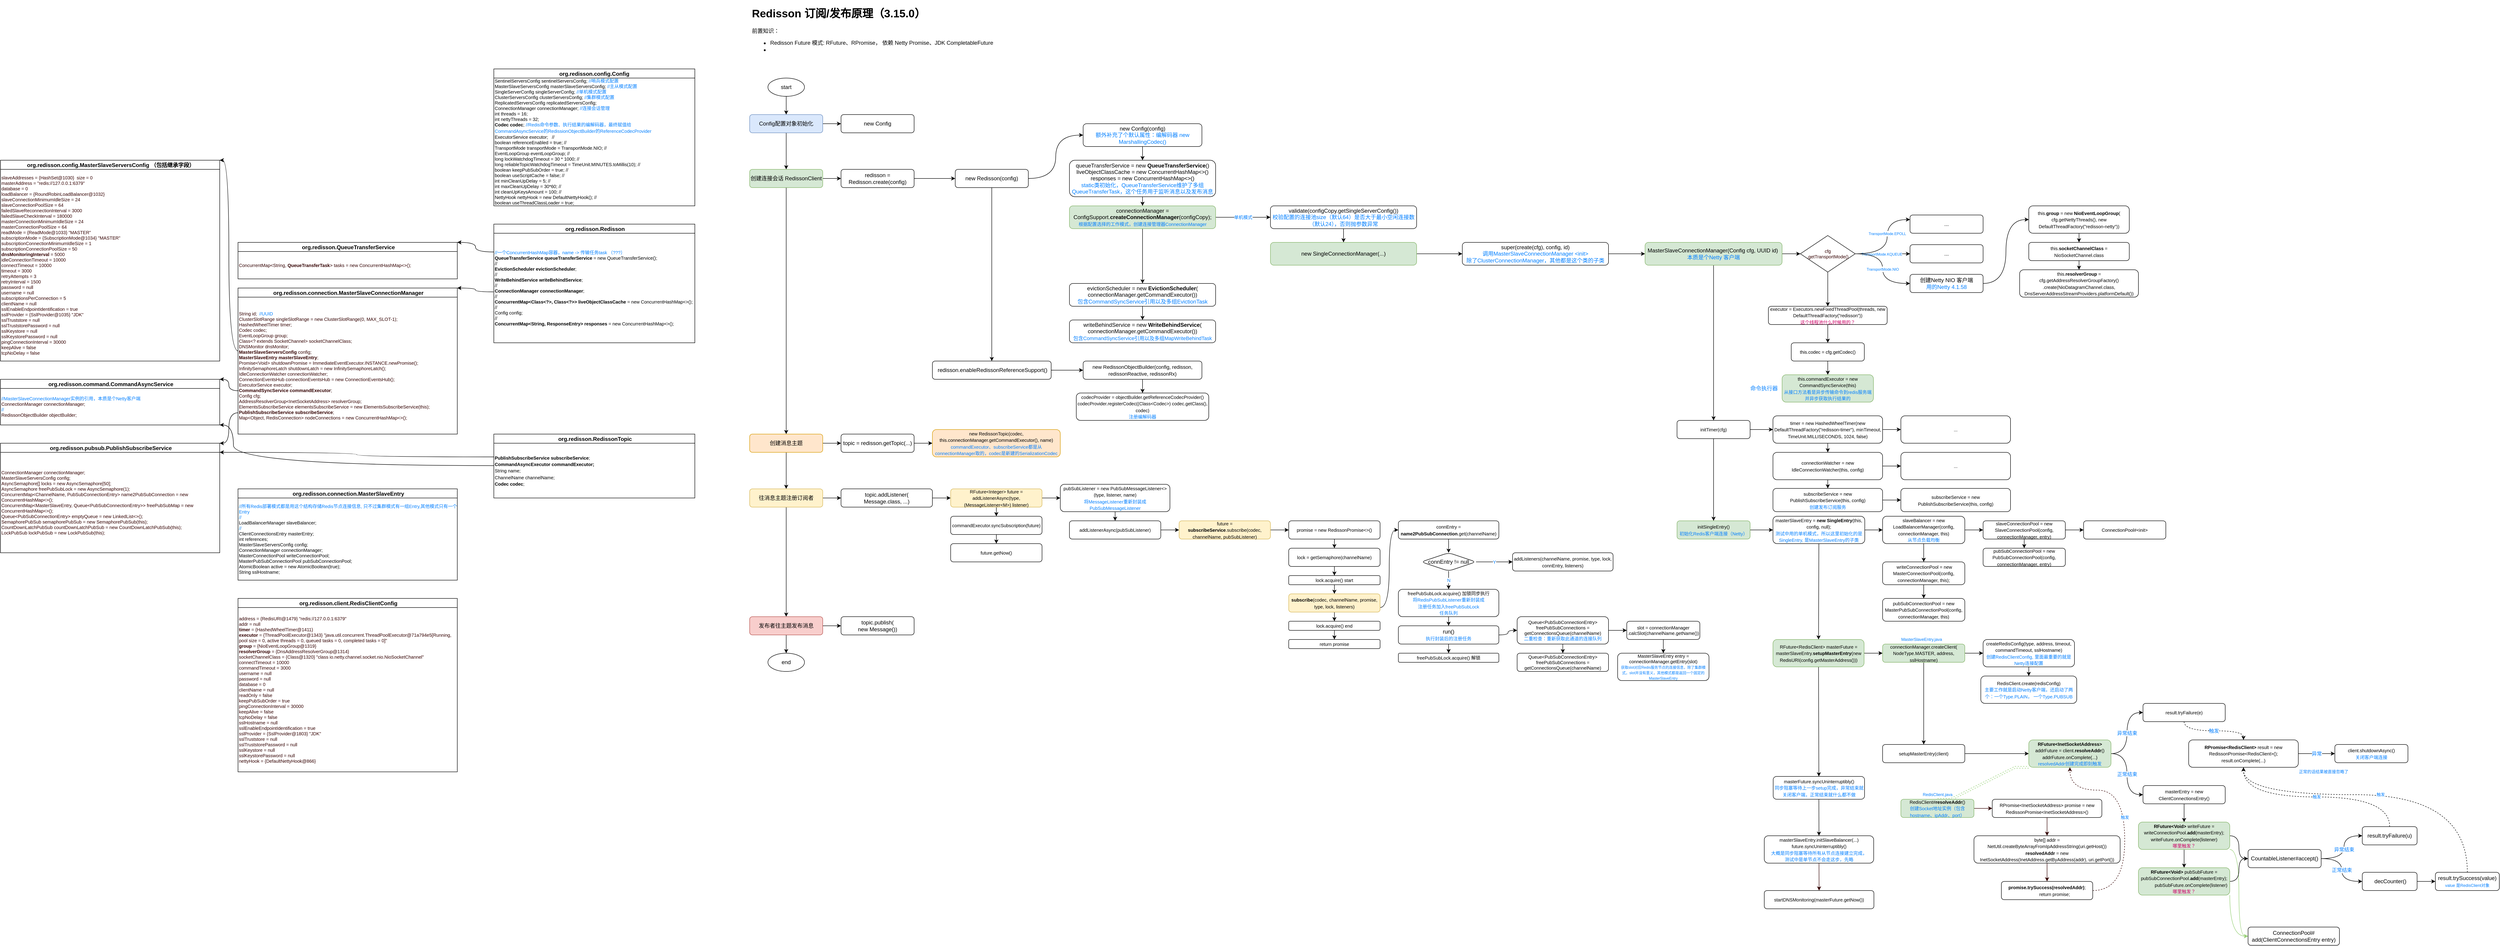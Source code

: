 <mxfile version="16.1.2" type="device" pages="2"><diagram id="C5RBs43oDa-KdzZeNtuy" name="Redisson订阅发布"><mxGraphModel dx="2872" dy="825" grid="1" gridSize="10" guides="1" tooltips="1" connect="1" arrows="1" fold="1" page="1" pageScale="1" pageWidth="827" pageHeight="1169" math="0" shadow="0"><root><mxCell id="WIyWlLk6GJQsqaUBKTNV-0"/><mxCell id="WIyWlLk6GJQsqaUBKTNV-1" parent="WIyWlLk6GJQsqaUBKTNV-0"/><mxCell id="I3S7IV9glcu-AFgagqgy-5" value="" style="edgeStyle=orthogonalEdgeStyle;rounded=0;orthogonalLoop=1;jettySize=auto;html=1;" parent="WIyWlLk6GJQsqaUBKTNV-1" source="WIyWlLk6GJQsqaUBKTNV-3" target="I3S7IV9glcu-AFgagqgy-4" edge="1"><mxGeometry relative="1" as="geometry"/></mxCell><mxCell id="I3S7IV9glcu-AFgagqgy-14" value="" style="edgeStyle=orthogonalEdgeStyle;curved=1;rounded=0;orthogonalLoop=1;jettySize=auto;html=1;" parent="WIyWlLk6GJQsqaUBKTNV-1" source="WIyWlLk6GJQsqaUBKTNV-3" target="I3S7IV9glcu-AFgagqgy-13" edge="1"><mxGeometry relative="1" as="geometry"/></mxCell><mxCell id="WIyWlLk6GJQsqaUBKTNV-3" value="Config配置对象初始化" style="rounded=1;whiteSpace=wrap;html=1;fontSize=12;glass=0;strokeWidth=1;shadow=0;fillColor=#dae8fc;strokeColor=#6c8ebf;" parent="WIyWlLk6GJQsqaUBKTNV-1" vertex="1"><mxGeometry x="40" y="260" width="160" height="40" as="geometry"/></mxCell><mxCell id="I3S7IV9glcu-AFgagqgy-0" value="&lt;h1&gt;Redisson 订阅/发布原理（3.15.0）&lt;/h1&gt;&lt;p&gt;前置知识：&lt;br&gt;&lt;/p&gt;&lt;ul&gt;&lt;li&gt;Redisson Future 模式: RFuture、RPromise， 依赖 Netty Promise、JDK CompletableFuture&lt;/li&gt;&lt;li&gt;&lt;br&gt;&lt;/li&gt;&lt;/ul&gt;&lt;p&gt;&lt;/p&gt;" style="text;html=1;strokeColor=none;fillColor=none;spacing=5;spacingTop=-20;whiteSpace=wrap;overflow=hidden;rounded=0;" parent="WIyWlLk6GJQsqaUBKTNV-1" vertex="1"><mxGeometry x="40" y="19" width="640" height="141" as="geometry"/></mxCell><mxCell id="I3S7IV9glcu-AFgagqgy-2" style="edgeStyle=orthogonalEdgeStyle;rounded=0;orthogonalLoop=1;jettySize=auto;html=1;exitX=0.5;exitY=1;exitDx=0;exitDy=0;curved=1;" parent="WIyWlLk6GJQsqaUBKTNV-1" source="I3S7IV9glcu-AFgagqgy-1" target="WIyWlLk6GJQsqaUBKTNV-3" edge="1"><mxGeometry relative="1" as="geometry"/></mxCell><mxCell id="I3S7IV9glcu-AFgagqgy-1" value="start" style="ellipse;whiteSpace=wrap;html=1;" parent="WIyWlLk6GJQsqaUBKTNV-1" vertex="1"><mxGeometry x="80" y="180" width="80" height="40" as="geometry"/></mxCell><mxCell id="I3S7IV9glcu-AFgagqgy-3" value="end" style="ellipse;whiteSpace=wrap;html=1;" parent="WIyWlLk6GJQsqaUBKTNV-1" vertex="1"><mxGeometry x="80" y="1440" width="80" height="40" as="geometry"/></mxCell><mxCell id="I3S7IV9glcu-AFgagqgy-7" value="" style="edgeStyle=orthogonalEdgeStyle;curved=1;rounded=0;orthogonalLoop=1;jettySize=auto;html=1;" parent="WIyWlLk6GJQsqaUBKTNV-1" source="I3S7IV9glcu-AFgagqgy-4" target="I3S7IV9glcu-AFgagqgy-6" edge="1"><mxGeometry relative="1" as="geometry"/></mxCell><mxCell id="I3S7IV9glcu-AFgagqgy-19" value="" style="edgeStyle=orthogonalEdgeStyle;curved=1;rounded=0;orthogonalLoop=1;jettySize=auto;html=1;fontColor=#007FFF;" parent="WIyWlLk6GJQsqaUBKTNV-1" source="I3S7IV9glcu-AFgagqgy-4" target="I3S7IV9glcu-AFgagqgy-18" edge="1"><mxGeometry relative="1" as="geometry"/></mxCell><mxCell id="I3S7IV9glcu-AFgagqgy-4" value="创建连接会话 RedissonClient" style="rounded=1;whiteSpace=wrap;html=1;fontSize=12;glass=0;strokeWidth=1;shadow=0;fillColor=#d5e8d4;strokeColor=#82b366;" parent="WIyWlLk6GJQsqaUBKTNV-1" vertex="1"><mxGeometry x="40" y="380" width="160" height="40" as="geometry"/></mxCell><mxCell id="I3S7IV9glcu-AFgagqgy-9" value="" style="edgeStyle=orthogonalEdgeStyle;curved=1;rounded=0;orthogonalLoop=1;jettySize=auto;html=1;" parent="WIyWlLk6GJQsqaUBKTNV-1" source="I3S7IV9glcu-AFgagqgy-6" target="I3S7IV9glcu-AFgagqgy-8" edge="1"><mxGeometry relative="1" as="geometry"/></mxCell><mxCell id="I3S7IV9glcu-AFgagqgy-21" value="" style="edgeStyle=orthogonalEdgeStyle;curved=1;rounded=0;orthogonalLoop=1;jettySize=auto;html=1;fontColor=#007FFF;" parent="WIyWlLk6GJQsqaUBKTNV-1" source="I3S7IV9glcu-AFgagqgy-6" target="I3S7IV9glcu-AFgagqgy-20" edge="1"><mxGeometry relative="1" as="geometry"/></mxCell><mxCell id="I3S7IV9glcu-AFgagqgy-6" value="创建消息主题" style="rounded=1;whiteSpace=wrap;html=1;fontSize=12;glass=0;strokeWidth=1;shadow=0;fillColor=#ffe6cc;strokeColor=#d79b00;" parent="WIyWlLk6GJQsqaUBKTNV-1" vertex="1"><mxGeometry x="40" y="960" width="160" height="40" as="geometry"/></mxCell><mxCell id="I3S7IV9glcu-AFgagqgy-11" value="" style="edgeStyle=orthogonalEdgeStyle;curved=1;rounded=0;orthogonalLoop=1;jettySize=auto;html=1;" parent="WIyWlLk6GJQsqaUBKTNV-1" source="I3S7IV9glcu-AFgagqgy-8" target="I3S7IV9glcu-AFgagqgy-10" edge="1"><mxGeometry relative="1" as="geometry"/></mxCell><mxCell id="I3S7IV9glcu-AFgagqgy-23" value="" style="edgeStyle=orthogonalEdgeStyle;curved=1;rounded=0;orthogonalLoop=1;jettySize=auto;html=1;fontColor=#007FFF;" parent="WIyWlLk6GJQsqaUBKTNV-1" source="I3S7IV9glcu-AFgagqgy-8" target="I3S7IV9glcu-AFgagqgy-22" edge="1"><mxGeometry relative="1" as="geometry"/></mxCell><mxCell id="I3S7IV9glcu-AFgagqgy-8" value="往消息主题注册订阅者" style="rounded=1;whiteSpace=wrap;html=1;fontSize=12;glass=0;strokeWidth=1;shadow=0;fillColor=#fff2cc;strokeColor=#d6b656;" parent="WIyWlLk6GJQsqaUBKTNV-1" vertex="1"><mxGeometry x="40" y="1080" width="160" height="40" as="geometry"/></mxCell><mxCell id="I3S7IV9glcu-AFgagqgy-12" style="edgeStyle=orthogonalEdgeStyle;curved=1;rounded=0;orthogonalLoop=1;jettySize=auto;html=1;exitX=0.5;exitY=1;exitDx=0;exitDy=0;" parent="WIyWlLk6GJQsqaUBKTNV-1" source="I3S7IV9glcu-AFgagqgy-10" target="I3S7IV9glcu-AFgagqgy-3" edge="1"><mxGeometry relative="1" as="geometry"/></mxCell><mxCell id="I3S7IV9glcu-AFgagqgy-25" value="" style="edgeStyle=orthogonalEdgeStyle;curved=1;rounded=0;orthogonalLoop=1;jettySize=auto;html=1;fontColor=#007FFF;" parent="WIyWlLk6GJQsqaUBKTNV-1" source="I3S7IV9glcu-AFgagqgy-10" target="I3S7IV9glcu-AFgagqgy-24" edge="1"><mxGeometry relative="1" as="geometry"/></mxCell><mxCell id="I3S7IV9glcu-AFgagqgy-10" value="发布者往主题发布消息" style="rounded=1;whiteSpace=wrap;html=1;fontSize=12;glass=0;strokeWidth=1;shadow=0;fillColor=#f8cecc;strokeColor=#b85450;" parent="WIyWlLk6GJQsqaUBKTNV-1" vertex="1"><mxGeometry x="40" y="1360" width="160" height="40" as="geometry"/></mxCell><mxCell id="I3S7IV9glcu-AFgagqgy-13" value="new Config" style="rounded=1;whiteSpace=wrap;html=1;fontSize=12;glass=0;strokeWidth=1;shadow=0;" parent="WIyWlLk6GJQsqaUBKTNV-1" vertex="1"><mxGeometry x="240" y="260" width="160" height="40" as="geometry"/></mxCell><mxCell id="I3S7IV9glcu-AFgagqgy-16" value="org.redisson.config.Config" style="swimlane;startSize=20;" parent="WIyWlLk6GJQsqaUBKTNV-1" vertex="1"><mxGeometry x="-520" y="160" width="440" height="300" as="geometry"/></mxCell><mxCell id="I3S7IV9glcu-AFgagqgy-17" value="&lt;div style=&quot;font-size: 10px&quot;&gt;&lt;font style=&quot;font-size: 10px&quot;&gt;SentinelServersConfig sentinelServersConfig;&lt;span&gt;&#9;&lt;/span&gt;&lt;font color=&quot;#007fff&quot; style=&quot;font-size: 10px&quot;&gt;//哨兵模式配置&lt;/font&gt;&lt;/font&gt;&lt;/div&gt;&lt;div style=&quot;font-size: 10px&quot;&gt;&lt;font style=&quot;font-size: 10px&quot;&gt;MasterSlaveServersConfig masterSlaveServersConfig;&lt;span&gt;&#9;&lt;/span&gt;&lt;font color=&quot;#007fff&quot; style=&quot;font-size: 10px&quot;&gt;//主从模式配置&lt;/font&gt;&lt;/font&gt;&lt;/div&gt;&lt;div style=&quot;font-size: 10px&quot;&gt;&lt;font style=&quot;font-size: 10px&quot;&gt;SingleServerConfig singleServerConfig;&lt;span&gt;&#9;&lt;span&gt;&#9;&lt;/span&gt;&lt;/span&gt;&lt;font color=&quot;#007fff&quot; style=&quot;font-size: 10px&quot;&gt;//单机模式配置&lt;/font&gt;&lt;/font&gt;&lt;/div&gt;&lt;div style=&quot;font-size: 10px&quot;&gt;&lt;font style=&quot;font-size: 10px&quot;&gt;ClusterServersConfig clusterServersConfig; &lt;span&gt;&#9;&lt;/span&gt;&lt;font color=&quot;#007fff&quot; style=&quot;font-size: 10px&quot;&gt;//集群模式配置&lt;/font&gt;&lt;/font&gt;&lt;/div&gt;&lt;div style=&quot;font-size: 10px&quot;&gt;&lt;font style=&quot;font-size: 10px&quot;&gt;ReplicatedServersConfig replicatedServersConfig;&lt;/font&gt;&lt;/div&gt;&lt;div style=&quot;font-size: 10px&quot;&gt;&lt;font style=&quot;font-size: 10px&quot;&gt;ConnectionManager connectionManager;&lt;span&gt;&#9;&lt;/span&gt;&lt;font color=&quot;#007fff&quot; style=&quot;font-size: 10px&quot;&gt;//连接会话管理&lt;/font&gt;&lt;/font&gt;&lt;/div&gt;&lt;div style=&quot;font-size: 10px&quot;&gt;&lt;font style=&quot;font-size: 10px&quot;&gt;int threads = 16;&lt;/font&gt;&lt;/div&gt;&lt;div style=&quot;font-size: 10px&quot;&gt;&lt;font style=&quot;font-size: 10px&quot;&gt;int nettyThreads = 32;&lt;/font&gt;&lt;/div&gt;&lt;div style=&quot;font-size: 10px&quot;&gt;&lt;font style=&quot;font-size: 10px&quot;&gt;&lt;b&gt;Codec&lt;/b&gt; &lt;b&gt;codec&lt;/b&gt;;&lt;span&gt;&#9;&lt;/span&gt;&lt;span&gt;&#9;&lt;/span&gt;&lt;span&gt;&#9;&lt;/span&gt;&lt;span&gt;&#9;&lt;/span&gt;&lt;span&gt;&#9;&lt;/span&gt;&lt;span&gt;&#9;&lt;/span&gt;&lt;font color=&quot;#007fff&quot;&gt;//Redis命令参数、执行结果的编解码器，最终赋值给&lt;/font&gt;&lt;/font&gt;&lt;/div&gt;&lt;font color=&quot;#007fff&quot;&gt;&lt;span style=&quot;font-size: 10px&quot;&gt;CommandAsyncService的RedissionObjectBuilder的&lt;/span&gt;&lt;span style=&quot;font-size: 10px&quot;&gt;ReferenceCodecProvider&lt;/span&gt;&lt;/font&gt;&lt;div style=&quot;font-size: 10px&quot;&gt;&lt;font style=&quot;font-size: 10px&quot;&gt;ExecutorService executor;&amp;nbsp;&amp;nbsp;&lt;span&gt;&#9;&lt;/span&gt;&lt;span&gt;&#9;&lt;/span&gt;//&lt;/font&gt;&lt;/div&gt;&lt;div style=&quot;font-size: 10px&quot;&gt;&lt;font style=&quot;font-size: 10px&quot;&gt;boolean referenceEnabled = true;&lt;span&gt;&#9;&lt;/span&gt;//&lt;/font&gt;&lt;/div&gt;&lt;div style=&quot;font-size: 10px&quot;&gt;&lt;font style=&quot;font-size: 10px&quot;&gt;TransportMode transportMode = TransportMode.NIO;&lt;span&gt;&#9;&lt;/span&gt;//&lt;/font&gt;&lt;/div&gt;&lt;div style=&quot;font-size: 10px&quot;&gt;&lt;font style=&quot;font-size: 10px&quot;&gt;EventLoopGroup eventLoopGroup;&lt;span&gt;&#9;&lt;/span&gt;&lt;span&gt;&#9;&lt;/span&gt;&lt;span&gt;&#9;&lt;/span&gt;&lt;span&gt;&#9;&lt;/span&gt;&lt;span&gt;&#9;&lt;/span&gt;//&lt;/font&gt;&lt;/div&gt;&lt;div style=&quot;font-size: 10px&quot;&gt;&lt;font style=&quot;font-size: 10px&quot;&gt;long lockWatchdogTimeout = 30 * 1000;&lt;span&gt;&#9;&lt;/span&gt;&lt;span&gt;&#9;&lt;/span&gt;&lt;span&gt;&#9;&lt;/span&gt;&lt;span&gt;&#9;&lt;/span&gt;//&lt;/font&gt;&lt;/div&gt;&lt;div style=&quot;font-size: 10px&quot;&gt;&lt;font style=&quot;font-size: 10px&quot;&gt;long reliableTopicWatchdogTimeout = TimeUnit.MINUTES.toMillis(10);&lt;span&gt;&#9;&lt;/span&gt;//&lt;/font&gt;&lt;/div&gt;&lt;div style=&quot;font-size: 10px&quot;&gt;&lt;font style=&quot;font-size: 10px&quot;&gt;boolean keepPubSubOrder = true;&lt;span&gt;&#9;&lt;/span&gt;//&lt;/font&gt;&lt;/div&gt;&lt;div style=&quot;font-size: 10px&quot;&gt;&lt;font style=&quot;font-size: 10px&quot;&gt;boolean useScriptCache = false;&lt;span&gt;&#9;&lt;/span&gt;//&lt;/font&gt;&lt;/div&gt;&lt;div style=&quot;font-size: 10px&quot;&gt;&lt;font style=&quot;font-size: 10px&quot;&gt;int minCleanUpDelay = 5;&lt;span&gt;&#9;&lt;/span&gt;&lt;span&gt;&#9;&lt;/span&gt;&lt;span&gt;&#9;&lt;/span&gt;//&lt;/font&gt;&lt;/div&gt;&lt;div style=&quot;font-size: 10px&quot;&gt;&lt;font style=&quot;font-size: 10px&quot;&gt;int maxCleanUpDelay = 30*60;&lt;span&gt;&#9;&lt;/span&gt;&lt;span&gt;&#9;&lt;/span&gt;//&lt;/font&gt;&lt;/div&gt;&lt;div style=&quot;font-size: 10px&quot;&gt;&lt;font style=&quot;font-size: 10px&quot;&gt;int cleanUpKeysAmount = 100;&lt;span&gt;&#9;&lt;/span&gt;&lt;span&gt;&#9;&lt;/span&gt;//&lt;/font&gt;&lt;/div&gt;&lt;div style=&quot;font-size: 10px&quot;&gt;&lt;font style=&quot;font-size: 10px&quot;&gt;NettyHook nettyHook = new DefaultNettyHook();&lt;span&gt;&#9;&lt;/span&gt;//&lt;/font&gt;&lt;/div&gt;&lt;div style=&quot;font-size: 10px&quot;&gt;&lt;font style=&quot;font-size: 10px&quot;&gt;boolean useThreadClassLoader = true;&lt;span&gt;&#9;&lt;/span&gt;&lt;/font&gt;&lt;/div&gt;" style="text;html=1;strokeColor=none;fillColor=none;align=left;verticalAlign=middle;whiteSpace=wrap;rounded=0;" parent="I3S7IV9glcu-AFgagqgy-16" vertex="1"><mxGeometry y="20" width="440" height="280" as="geometry"/></mxCell><mxCell id="I3S7IV9glcu-AFgagqgy-29" value="" style="edgeStyle=orthogonalEdgeStyle;curved=1;rounded=0;orthogonalLoop=1;jettySize=auto;html=1;fontColor=#007FFF;" parent="WIyWlLk6GJQsqaUBKTNV-1" source="I3S7IV9glcu-AFgagqgy-18" target="I3S7IV9glcu-AFgagqgy-28" edge="1"><mxGeometry relative="1" as="geometry"/></mxCell><mxCell id="I3S7IV9glcu-AFgagqgy-18" value="redisson = Redisson.create(config)" style="rounded=1;whiteSpace=wrap;html=1;fontSize=12;glass=0;strokeWidth=1;shadow=0;" parent="WIyWlLk6GJQsqaUBKTNV-1" vertex="1"><mxGeometry x="240" y="380" width="160" height="40" as="geometry"/></mxCell><mxCell id="XNX2Z0ZqCE7KDeMgFk9w-1" value="" style="edgeStyle=orthogonalEdgeStyle;rounded=0;orthogonalLoop=1;jettySize=auto;html=1;curved=1;" parent="WIyWlLk6GJQsqaUBKTNV-1" source="I3S7IV9glcu-AFgagqgy-20" target="XNX2Z0ZqCE7KDeMgFk9w-0" edge="1"><mxGeometry relative="1" as="geometry"/></mxCell><mxCell id="I3S7IV9glcu-AFgagqgy-20" value="topic = redisson.getTopic(...)" style="rounded=1;whiteSpace=wrap;html=1;fontSize=12;glass=0;strokeWidth=1;shadow=0;" parent="WIyWlLk6GJQsqaUBKTNV-1" vertex="1"><mxGeometry x="240" y="960" width="160" height="40" as="geometry"/></mxCell><mxCell id="XNX2Z0ZqCE7KDeMgFk9w-7" value="" style="edgeStyle=orthogonalEdgeStyle;curved=1;rounded=0;orthogonalLoop=1;jettySize=auto;html=1;fontSize=10;fontColor=#007FFF;" parent="WIyWlLk6GJQsqaUBKTNV-1" source="I3S7IV9glcu-AFgagqgy-22" target="XNX2Z0ZqCE7KDeMgFk9w-6" edge="1"><mxGeometry relative="1" as="geometry"/></mxCell><mxCell id="I3S7IV9glcu-AFgagqgy-22" value="topic.addListener(&lt;br&gt;Message.class, ...)" style="rounded=1;whiteSpace=wrap;html=1;fontSize=12;glass=0;strokeWidth=1;shadow=0;" parent="WIyWlLk6GJQsqaUBKTNV-1" vertex="1"><mxGeometry x="240" y="1080" width="200" height="40" as="geometry"/></mxCell><mxCell id="I3S7IV9glcu-AFgagqgy-24" value="topic.publish(&lt;br&gt;new Message())" style="rounded=1;whiteSpace=wrap;html=1;fontSize=12;glass=0;strokeWidth=1;shadow=0;" parent="WIyWlLk6GJQsqaUBKTNV-1" vertex="1"><mxGeometry x="240" y="1360" width="160" height="40" as="geometry"/></mxCell><mxCell id="I3S7IV9glcu-AFgagqgy-26" value=" org.redisson.Redisson" style="swimlane;startSize=20;" parent="WIyWlLk6GJQsqaUBKTNV-1" vertex="1"><mxGeometry x="-520" y="500" width="440" height="260" as="geometry"/></mxCell><mxCell id="I3S7IV9glcu-AFgagqgy-27" value="&lt;div style=&quot;font-size: 10px&quot;&gt;&lt;div&gt;&lt;font color=&quot;#007fff&quot; style=&quot;font-size: 10px&quot;&gt;//一个ConcurrentHashMap容器，name -&amp;gt; 传输任务task （???）&lt;/font&gt;&lt;/div&gt;&lt;div&gt;&lt;b&gt;QueueTransferService queueTransferService&lt;/b&gt; = new QueueTransferService();&lt;/div&gt;&lt;div&gt;//&lt;/div&gt;&lt;div&gt;&lt;b&gt;EvictionScheduler evictionScheduler&lt;/b&gt;;&lt;/div&gt;&lt;div&gt;//&lt;/div&gt;&lt;div&gt;&lt;b&gt;WriteBehindService writeBehindService&lt;/b&gt;;&lt;/div&gt;&lt;div&gt;//&lt;/div&gt;&lt;div&gt;&lt;b&gt;ConnectionManager connectionManager&lt;/b&gt;;&lt;/div&gt;&lt;div&gt;//&lt;/div&gt;&lt;div&gt;&lt;b&gt;ConcurrentMap&amp;lt;Class&amp;lt;?&amp;gt;, Class&amp;lt;?&amp;gt;&amp;gt; liveObjectClassCache&lt;/b&gt; = new ConcurrentHashMap&amp;lt;&amp;gt;();&lt;/div&gt;&lt;div&gt;//&lt;/div&gt;&lt;div&gt;Config config;&lt;/div&gt;&lt;div&gt;//&lt;/div&gt;&lt;div&gt;&lt;b&gt;ConcurrentMap&amp;lt;String, ResponseEntry&amp;gt; responses&lt;/b&gt; = new ConcurrentHashMap&amp;lt;&amp;gt;();&lt;/div&gt;&lt;/div&gt;" style="text;html=1;strokeColor=none;fillColor=none;align=left;verticalAlign=middle;whiteSpace=wrap;rounded=0;" parent="I3S7IV9glcu-AFgagqgy-26" vertex="1"><mxGeometry y="20" width="440" height="240" as="geometry"/></mxCell><mxCell id="I3S7IV9glcu-AFgagqgy-31" value="" style="edgeStyle=orthogonalEdgeStyle;curved=1;rounded=0;orthogonalLoop=1;jettySize=auto;html=1;fontColor=#007FFF;" parent="WIyWlLk6GJQsqaUBKTNV-1" source="I3S7IV9glcu-AFgagqgy-28" target="I3S7IV9glcu-AFgagqgy-30" edge="1"><mxGeometry relative="1" as="geometry"/></mxCell><mxCell id="zKmpKwrjd1G7m23i1Yf6-15" style="edgeStyle=orthogonalEdgeStyle;curved=1;rounded=0;orthogonalLoop=1;jettySize=auto;html=1;exitX=1;exitY=0.5;exitDx=0;exitDy=0;entryX=0;entryY=0.5;entryDx=0;entryDy=0;fontSize=10;fontColor=#007FFF;" parent="WIyWlLk6GJQsqaUBKTNV-1" source="I3S7IV9glcu-AFgagqgy-28" target="zKmpKwrjd1G7m23i1Yf6-14" edge="1"><mxGeometry relative="1" as="geometry"/></mxCell><mxCell id="I3S7IV9glcu-AFgagqgy-28" value="new Redisson(config)" style="rounded=1;whiteSpace=wrap;html=1;fontSize=12;glass=0;strokeWidth=1;shadow=0;" parent="WIyWlLk6GJQsqaUBKTNV-1" vertex="1"><mxGeometry x="490" y="380" width="160" height="40" as="geometry"/></mxCell><mxCell id="zKmpKwrjd1G7m23i1Yf6-11" value="" style="edgeStyle=orthogonalEdgeStyle;curved=1;rounded=0;orthogonalLoop=1;jettySize=auto;html=1;fontSize=11;fontColor=#007FFF;" parent="WIyWlLk6GJQsqaUBKTNV-1" source="I3S7IV9glcu-AFgagqgy-30" target="zKmpKwrjd1G7m23i1Yf6-10" edge="1"><mxGeometry relative="1" as="geometry"/></mxCell><mxCell id="I3S7IV9glcu-AFgagqgy-30" value="&amp;nbsp;redisson.enableRedissonReferenceSupport()" style="rounded=1;whiteSpace=wrap;html=1;fontSize=12;glass=0;strokeWidth=1;shadow=0;" parent="WIyWlLk6GJQsqaUBKTNV-1" vertex="1"><mxGeometry x="440" y="800" width="260" height="40" as="geometry"/></mxCell><mxCell id="I3S7IV9glcu-AFgagqgy-36" value="" style="edgeStyle=orthogonalEdgeStyle;curved=1;rounded=0;orthogonalLoop=1;jettySize=auto;html=1;fontColor=#007FFF;" parent="WIyWlLk6GJQsqaUBKTNV-1" source="I3S7IV9glcu-AFgagqgy-33" target="I3S7IV9glcu-AFgagqgy-35" edge="1"><mxGeometry relative="1" as="geometry"/></mxCell><mxCell id="I3S7IV9glcu-AFgagqgy-33" value="queueTransferService = new &lt;b&gt;QueueTransferService&lt;/b&gt;()&lt;br&gt;liveObjectClassCache = new ConcurrentHashMap&amp;lt;&amp;gt;()&lt;br&gt;responses = new ConcurrentHashMap&amp;lt;&amp;gt;()&lt;br&gt;&lt;font color=&quot;#007fff&quot;&gt;static类初始化，QueueTransferService维护了多组QueueTransferTask，这个任务用于监听消息以及发布消息&lt;/font&gt;" style="rounded=1;whiteSpace=wrap;html=1;fontSize=12;glass=0;strokeWidth=1;shadow=0;" parent="WIyWlLk6GJQsqaUBKTNV-1" vertex="1"><mxGeometry x="740" y="360" width="320" height="80" as="geometry"/></mxCell><mxCell id="I3S7IV9glcu-AFgagqgy-44" value="" style="edgeStyle=orthogonalEdgeStyle;curved=1;rounded=0;orthogonalLoop=1;jettySize=auto;html=1;fontColor=#330000;" parent="WIyWlLk6GJQsqaUBKTNV-1" source="I3S7IV9glcu-AFgagqgy-35" target="I3S7IV9glcu-AFgagqgy-43" edge="1"><mxGeometry relative="1" as="geometry"/></mxCell><mxCell id="I3S7IV9glcu-AFgagqgy-48" value="单机模式" style="edgeStyle=orthogonalEdgeStyle;curved=1;rounded=0;orthogonalLoop=1;jettySize=auto;html=1;fontSize=10;fontColor=#007FFF;" parent="WIyWlLk6GJQsqaUBKTNV-1" source="I3S7IV9glcu-AFgagqgy-35" target="I3S7IV9glcu-AFgagqgy-47" edge="1"><mxGeometry relative="1" as="geometry"/></mxCell><mxCell id="I3S7IV9glcu-AFgagqgy-35" value="connectionManager = ConfigSupport.&lt;b&gt;createConnectionManager&lt;/b&gt;(configCopy);&lt;br&gt;&lt;font style=&quot;font-size: 10px&quot; color=&quot;#007fff&quot;&gt;根据配置选择的工作模式，创建连接管理器ConnectionManager&lt;/font&gt;" style="rounded=1;whiteSpace=wrap;html=1;fontSize=12;glass=0;strokeWidth=1;shadow=0;fillColor=#d5e8d4;strokeColor=#82b366;" parent="WIyWlLk6GJQsqaUBKTNV-1" vertex="1"><mxGeometry x="740" y="460" width="320" height="50" as="geometry"/></mxCell><mxCell id="I3S7IV9glcu-AFgagqgy-37" value=" org.redisson.QueueTransferService" style="swimlane;startSize=20;" parent="WIyWlLk6GJQsqaUBKTNV-1" vertex="1"><mxGeometry x="-1080" y="540" width="480" height="80" as="geometry"/></mxCell><mxCell id="I3S7IV9glcu-AFgagqgy-40" value="&lt;font color=&quot;#330000&quot; style=&quot;font-size: 10px&quot;&gt;ConcurrentMap&amp;lt;String, &lt;b&gt;QueueTransferTask&lt;/b&gt;&amp;gt; tasks = new ConcurrentHashMap&amp;lt;&amp;gt;();&lt;/font&gt;" style="text;html=1;strokeColor=none;fillColor=none;align=left;verticalAlign=middle;whiteSpace=wrap;rounded=0;fontColor=#007FFF;" parent="I3S7IV9glcu-AFgagqgy-37" vertex="1"><mxGeometry y="20" width="480" height="60" as="geometry"/></mxCell><mxCell id="I3S7IV9glcu-AFgagqgy-42" style="edgeStyle=orthogonalEdgeStyle;curved=1;rounded=0;orthogonalLoop=1;jettySize=auto;html=1;exitX=0;exitY=0.171;exitDx=0;exitDy=0;fontColor=#330000;exitPerimeter=0;entryX=1;entryY=0;entryDx=0;entryDy=0;" parent="WIyWlLk6GJQsqaUBKTNV-1" source="I3S7IV9glcu-AFgagqgy-27" target="I3S7IV9glcu-AFgagqgy-37" edge="1"><mxGeometry relative="1" as="geometry"><mxPoint x="-670" y="550" as="targetPoint"/><Array as="points"><mxPoint x="-560" y="561"/><mxPoint x="-560" y="540"/></Array></mxGeometry></mxCell><mxCell id="I3S7IV9glcu-AFgagqgy-46" value="" style="edgeStyle=orthogonalEdgeStyle;curved=1;rounded=0;orthogonalLoop=1;jettySize=auto;html=1;fontColor=#330000;" parent="WIyWlLk6GJQsqaUBKTNV-1" source="I3S7IV9glcu-AFgagqgy-43" target="I3S7IV9glcu-AFgagqgy-45" edge="1"><mxGeometry relative="1" as="geometry"/></mxCell><mxCell id="I3S7IV9glcu-AFgagqgy-43" value="evictionScheduler = new &lt;b&gt;EvictionScheduler&lt;/b&gt;(&lt;br&gt;connectionManager.getCommandExecutor())&lt;br&gt;&lt;font color=&quot;#007fff&quot;&gt;包含CommandSyncService引用以及多组EvictionTask&lt;/font&gt;" style="rounded=1;whiteSpace=wrap;html=1;fontSize=12;glass=0;strokeWidth=1;shadow=0;" parent="WIyWlLk6GJQsqaUBKTNV-1" vertex="1"><mxGeometry x="740" y="630" width="320" height="50" as="geometry"/></mxCell><mxCell id="I3S7IV9glcu-AFgagqgy-45" value="writeBehindService = new &lt;b&gt;WriteBehindService&lt;/b&gt;(&lt;br&gt;connectionManager.getCommandExecutor())&lt;br&gt;&lt;font style=&quot;font-size: 11px&quot; color=&quot;#007fff&quot;&gt;包含CommandSyncService引用以及多组MapWriteBehindTask&lt;/font&gt;" style="rounded=1;whiteSpace=wrap;html=1;fontSize=12;glass=0;strokeWidth=1;shadow=0;" parent="WIyWlLk6GJQsqaUBKTNV-1" vertex="1"><mxGeometry x="740" y="710" width="320" height="50" as="geometry"/></mxCell><mxCell id="I3S7IV9glcu-AFgagqgy-50" value="" style="edgeStyle=orthogonalEdgeStyle;curved=1;rounded=0;orthogonalLoop=1;jettySize=auto;html=1;fontSize=10;fontColor=#007FFF;" parent="WIyWlLk6GJQsqaUBKTNV-1" source="I3S7IV9glcu-AFgagqgy-47" target="I3S7IV9glcu-AFgagqgy-49" edge="1"><mxGeometry relative="1" as="geometry"/></mxCell><mxCell id="I3S7IV9glcu-AFgagqgy-47" value="validate(configCopy.getSingleServerConfig())&lt;br&gt;&lt;font color=&quot;#007fff&quot;&gt;校验配置的连接池size（默认64）是否大于最小空闲连接数（默认24），否则抛参数异常&lt;/font&gt;" style="rounded=1;whiteSpace=wrap;html=1;fontSize=12;glass=0;strokeWidth=1;shadow=0;" parent="WIyWlLk6GJQsqaUBKTNV-1" vertex="1"><mxGeometry x="1180" y="460" width="320" height="50" as="geometry"/></mxCell><mxCell id="I3S7IV9glcu-AFgagqgy-52" value="" style="edgeStyle=orthogonalEdgeStyle;curved=1;rounded=0;orthogonalLoop=1;jettySize=auto;html=1;fontSize=10;fontColor=#007FFF;" parent="WIyWlLk6GJQsqaUBKTNV-1" source="I3S7IV9glcu-AFgagqgy-49" target="I3S7IV9glcu-AFgagqgy-51" edge="1"><mxGeometry relative="1" as="geometry"/></mxCell><mxCell id="I3S7IV9glcu-AFgagqgy-49" value="new SingleConnectionManager(...)" style="rounded=1;whiteSpace=wrap;html=1;fontSize=12;glass=0;strokeWidth=1;shadow=0;fillColor=#d5e8d4;strokeColor=#82b366;" parent="WIyWlLk6GJQsqaUBKTNV-1" vertex="1"><mxGeometry x="1180" y="540" width="320" height="50" as="geometry"/></mxCell><mxCell id="I3S7IV9glcu-AFgagqgy-63" value="" style="edgeStyle=orthogonalEdgeStyle;curved=1;rounded=0;orthogonalLoop=1;jettySize=auto;html=1;fontSize=10;fontColor=#007FFF;" parent="WIyWlLk6GJQsqaUBKTNV-1" source="I3S7IV9glcu-AFgagqgy-51" target="I3S7IV9glcu-AFgagqgy-62" edge="1"><mxGeometry relative="1" as="geometry"/></mxCell><mxCell id="I3S7IV9glcu-AFgagqgy-51" value="super(create(cfg), config, id)&lt;br&gt;&lt;font color=&quot;#007fff&quot;&gt;调用MasterSlaveConnectionManager &amp;lt;init&amp;gt;&lt;br&gt;除了ClusterConnectionManager，其他都是这个类的子类&lt;br&gt;&lt;/font&gt;" style="rounded=1;whiteSpace=wrap;html=1;fontSize=12;glass=0;strokeWidth=1;shadow=0;" parent="WIyWlLk6GJQsqaUBKTNV-1" vertex="1"><mxGeometry x="1600" y="540" width="320" height="50" as="geometry"/></mxCell><mxCell id="I3S7IV9glcu-AFgagqgy-55" value=" org.redisson.connection.MasterSlaveConnectionManager" style="swimlane;startSize=20;" parent="WIyWlLk6GJQsqaUBKTNV-1" vertex="1"><mxGeometry x="-1080" y="640" width="480" height="320" as="geometry"/></mxCell><mxCell id="I3S7IV9glcu-AFgagqgy-61" value="&lt;div&gt;String id;&amp;nbsp;&lt;span style=&quot;white-space: pre&quot;&gt;&#9;&lt;/span&gt;&lt;font color=&quot;#007fff&quot;&gt;//UUID&lt;/font&gt;&lt;/div&gt;&lt;div&gt;ClusterSlotRange singleSlotRange = new ClusterSlotRange(0, MAX_SLOT-1);&lt;/div&gt;&lt;div&gt;HashedWheelTimer timer;&lt;/div&gt;&lt;div&gt;Codec codec;&lt;/div&gt;&lt;div&gt;EventLoopGroup group;&lt;/div&gt;&lt;div&gt;Class&amp;lt;? extends SocketChannel&amp;gt; socketChannelClass;&lt;/div&gt;&lt;div&gt;DNSMonitor dnsMonitor;&lt;/div&gt;&lt;div&gt;&lt;b&gt;MasterSlaveServersConfig&lt;/b&gt; config;&lt;/div&gt;&lt;div&gt;&lt;b&gt;MasterSlaveEntry masterSlaveEntry&lt;/b&gt;;&lt;/div&gt;&lt;div&gt;Promise&amp;lt;Void&amp;gt; shutdownPromise = ImmediateEventExecutor.INSTANCE.newPromise();&lt;/div&gt;&lt;div&gt;InfinitySemaphoreLatch shutdownLatch = new InfinitySemaphoreLatch();&lt;/div&gt;&lt;div&gt;IdleConnectionWatcher connectionWatcher;&lt;/div&gt;&lt;div&gt;ConnectionEventsHub connectionEventsHub = new ConnectionEventsHub();&lt;/div&gt;&lt;div&gt;ExecutorService executor;&amp;nbsp;&lt;/div&gt;&lt;div&gt;&lt;b&gt;CommandSyncService&lt;/b&gt; &lt;b&gt;commandExecutor&lt;/b&gt;;&lt;/div&gt;&lt;div&gt;Config cfg;&lt;/div&gt;&lt;div&gt;AddressResolverGroup&amp;lt;InetSocketAddress&amp;gt; resolverGroup;&lt;/div&gt;&lt;div&gt;ElementsSubscribeService elementsSubscribeService = new ElementsSubscribeService(this);&lt;/div&gt;&lt;div&gt;&lt;b&gt;PublishSubscribeService&lt;/b&gt; &lt;b&gt;subscribeService&lt;/b&gt;;&lt;/div&gt;&lt;div&gt;Map&amp;lt;Object, RedisConnection&amp;gt; nodeConnections = new ConcurrentHashMap&amp;lt;&amp;gt;();&lt;/div&gt;" style="text;html=1;strokeColor=none;fillColor=none;align=left;verticalAlign=middle;whiteSpace=wrap;rounded=0;fontSize=10;fontColor=#330000;" parent="I3S7IV9glcu-AFgagqgy-55" vertex="1"><mxGeometry y="20" width="480" height="300" as="geometry"/></mxCell><mxCell id="I3S7IV9glcu-AFgagqgy-57" style="edgeStyle=orthogonalEdgeStyle;curved=1;rounded=0;orthogonalLoop=1;jettySize=auto;html=1;exitX=-0.002;exitY=0.535;exitDx=0;exitDy=0;entryX=1;entryY=0;entryDx=0;entryDy=0;fontSize=10;fontColor=#007FFF;exitPerimeter=0;" parent="WIyWlLk6GJQsqaUBKTNV-1" source="I3S7IV9glcu-AFgagqgy-27" target="I3S7IV9glcu-AFgagqgy-55" edge="1"><mxGeometry relative="1" as="geometry"><Array as="points"><mxPoint x="-560" y="648"/><mxPoint x="-560" y="640"/></Array></mxGeometry></mxCell><mxCell id="I3S7IV9glcu-AFgagqgy-65" value="" style="edgeStyle=orthogonalEdgeStyle;curved=1;rounded=0;orthogonalLoop=1;jettySize=auto;html=1;fontSize=10;fontColor=#007FFF;entryX=0;entryY=0.5;entryDx=0;entryDy=0;" parent="WIyWlLk6GJQsqaUBKTNV-1" source="I3S7IV9glcu-AFgagqgy-62" target="I3S7IV9glcu-AFgagqgy-66" edge="1"><mxGeometry relative="1" as="geometry"><mxPoint x="2360" y="565" as="targetPoint"/></mxGeometry></mxCell><mxCell id="I3S7IV9glcu-AFgagqgy-136" value="" style="edgeStyle=orthogonalEdgeStyle;curved=1;rounded=0;orthogonalLoop=1;jettySize=auto;html=1;fontSize=10;fontColor=#007FFF;" parent="WIyWlLk6GJQsqaUBKTNV-1" source="I3S7IV9glcu-AFgagqgy-62" target="I3S7IV9glcu-AFgagqgy-90" edge="1"><mxGeometry relative="1" as="geometry"><mxPoint x="2150" y="880" as="targetPoint"/></mxGeometry></mxCell><mxCell id="I3S7IV9glcu-AFgagqgy-62" value="MasterSlaveConnectionManager(Config cfg, UUID id)&amp;nbsp;&lt;br&gt;&lt;font color=&quot;#007fff&quot;&gt;本质是个Netty 客户端&lt;/font&gt;" style="rounded=1;whiteSpace=wrap;html=1;fontSize=12;glass=0;strokeWidth=1;shadow=0;fillColor=#d5e8d4;strokeColor=#82b366;" parent="WIyWlLk6GJQsqaUBKTNV-1" vertex="1"><mxGeometry x="2000" y="540" width="300" height="50" as="geometry"/></mxCell><mxCell id="I3S7IV9glcu-AFgagqgy-72" style="edgeStyle=orthogonalEdgeStyle;curved=1;rounded=0;orthogonalLoop=1;jettySize=auto;html=1;exitX=1;exitY=0.5;exitDx=0;exitDy=0;entryX=0;entryY=0.5;entryDx=0;entryDy=0;fontSize=8;fontColor=#007FFF;" parent="WIyWlLk6GJQsqaUBKTNV-1" source="I3S7IV9glcu-AFgagqgy-66" target="I3S7IV9glcu-AFgagqgy-71" edge="1"><mxGeometry relative="1" as="geometry"/></mxCell><mxCell id="I3S7IV9glcu-AFgagqgy-73" value="&lt;font style=&quot;font-size: 8px&quot;&gt;TransportMode.KQUEUE&lt;/font&gt;" style="edgeLabel;html=1;align=center;verticalAlign=middle;resizable=0;points=[];fontSize=10;fontColor=#007FFF;" parent="I3S7IV9glcu-AFgagqgy-72" vertex="1" connectable="0"><mxGeometry x="0.257" y="-1" relative="1" as="geometry"><mxPoint x="-18" y="-1" as="offset"/></mxGeometry></mxCell><mxCell id="I3S7IV9glcu-AFgagqgy-75" value="&lt;font style=&quot;font-size: 8px&quot;&gt;TransportMode.NIO&lt;/font&gt;" style="edgeStyle=orthogonalEdgeStyle;curved=1;rounded=0;orthogonalLoop=1;jettySize=auto;html=1;exitX=1;exitY=0.5;exitDx=0;exitDy=0;entryX=0;entryY=0.5;entryDx=0;entryDy=0;fontSize=10;fontColor=#007FFF;" parent="WIyWlLk6GJQsqaUBKTNV-1" source="I3S7IV9glcu-AFgagqgy-66" target="I3S7IV9glcu-AFgagqgy-74" edge="1"><mxGeometry relative="1" as="geometry"/></mxCell><mxCell id="I3S7IV9glcu-AFgagqgy-132" value="" style="edgeStyle=orthogonalEdgeStyle;curved=1;rounded=0;orthogonalLoop=1;jettySize=auto;html=1;fontSize=10;fontColor=#007FFF;" parent="WIyWlLk6GJQsqaUBKTNV-1" source="I3S7IV9glcu-AFgagqgy-66" target="I3S7IV9glcu-AFgagqgy-84" edge="1"><mxGeometry relative="1" as="geometry"><mxPoint x="2400" y="680" as="targetPoint"/></mxGeometry></mxCell><mxCell id="I3S7IV9glcu-AFgagqgy-66" value="cfg&lt;br&gt;.getTransportMode()" style="rhombus;whiteSpace=wrap;html=1;fontSize=10;fontColor=#330000;" parent="WIyWlLk6GJQsqaUBKTNV-1" vertex="1"><mxGeometry x="2340" y="525" width="120" height="80" as="geometry"/></mxCell><mxCell id="I3S7IV9glcu-AFgagqgy-69" value="..." style="rounded=1;whiteSpace=wrap;html=1;fontSize=12;glass=0;strokeWidth=1;shadow=0;" parent="WIyWlLk6GJQsqaUBKTNV-1" vertex="1"><mxGeometry x="2580" y="480" width="160" height="40" as="geometry"/></mxCell><mxCell id="I3S7IV9glcu-AFgagqgy-71" value="..." style="rounded=1;whiteSpace=wrap;html=1;fontSize=12;glass=0;strokeWidth=1;shadow=0;" parent="WIyWlLk6GJQsqaUBKTNV-1" vertex="1"><mxGeometry x="2580" y="545" width="160" height="40" as="geometry"/></mxCell><mxCell id="I3S7IV9glcu-AFgagqgy-77" value="" style="edgeStyle=orthogonalEdgeStyle;curved=1;rounded=0;orthogonalLoop=1;jettySize=auto;html=1;fontSize=8;fontColor=#007FFF;" parent="WIyWlLk6GJQsqaUBKTNV-1" source="I3S7IV9glcu-AFgagqgy-74" target="I3S7IV9glcu-AFgagqgy-76" edge="1"><mxGeometry relative="1" as="geometry"><Array as="points"><mxPoint x="2790" y="630"/><mxPoint x="2790" y="490"/></Array></mxGeometry></mxCell><mxCell id="I3S7IV9glcu-AFgagqgy-74" value="创建Netty NIO 客户端&lt;br&gt;&lt;font color=&quot;#007fff&quot;&gt;用的Netty 4.1.58&lt;/font&gt;" style="rounded=1;whiteSpace=wrap;html=1;fontSize=12;glass=0;strokeWidth=1;shadow=0;" parent="WIyWlLk6GJQsqaUBKTNV-1" vertex="1"><mxGeometry x="2580" y="610" width="160" height="40" as="geometry"/></mxCell><mxCell id="I3S7IV9glcu-AFgagqgy-70" value="&lt;font color=&quot;#007fff&quot; style=&quot;font-size: 8px&quot;&gt;TransportMode.EPOLL&lt;/font&gt;" style="edgeStyle=orthogonalEdgeStyle;curved=1;rounded=0;orthogonalLoop=1;jettySize=auto;html=1;exitX=1;exitY=0.5;exitDx=0;exitDy=0;fontSize=10;fontColor=#330000;" parent="WIyWlLk6GJQsqaUBKTNV-1" source="I3S7IV9glcu-AFgagqgy-66" target="I3S7IV9glcu-AFgagqgy-69" edge="1"><mxGeometry x="0.179" relative="1" as="geometry"><Array as="points"><mxPoint x="2530" y="565"/><mxPoint x="2530" y="490"/></Array><mxPoint as="offset"/></mxGeometry></mxCell><mxCell id="I3S7IV9glcu-AFgagqgy-79" value="" style="edgeStyle=orthogonalEdgeStyle;curved=1;rounded=0;orthogonalLoop=1;jettySize=auto;html=1;fontSize=10;fontColor=#007FFF;" parent="WIyWlLk6GJQsqaUBKTNV-1" source="I3S7IV9glcu-AFgagqgy-76" target="I3S7IV9glcu-AFgagqgy-78" edge="1"><mxGeometry relative="1" as="geometry"/></mxCell><mxCell id="I3S7IV9glcu-AFgagqgy-76" value="&lt;font style=&quot;font-size: 10px&quot;&gt;this.&lt;b&gt;group&lt;/b&gt; = new &lt;b&gt;NioEventLoopGroup&lt;/b&gt;(&lt;br&gt;cfg.getNettyThreads(), new DefaultThreadFactory(&quot;redisson-netty&quot;))&lt;/font&gt;" style="rounded=1;whiteSpace=wrap;html=1;fontSize=12;glass=0;strokeWidth=1;shadow=0;" parent="WIyWlLk6GJQsqaUBKTNV-1" vertex="1"><mxGeometry x="2840" y="460" width="220" height="60" as="geometry"/></mxCell><mxCell id="I3S7IV9glcu-AFgagqgy-81" value="" style="edgeStyle=orthogonalEdgeStyle;curved=1;rounded=0;orthogonalLoop=1;jettySize=auto;html=1;fontSize=10;fontColor=#007FFF;" parent="WIyWlLk6GJQsqaUBKTNV-1" source="I3S7IV9glcu-AFgagqgy-78" target="I3S7IV9glcu-AFgagqgy-80" edge="1"><mxGeometry relative="1" as="geometry"/></mxCell><mxCell id="I3S7IV9glcu-AFgagqgy-78" value="&lt;span style=&quot;font-size: 10px&quot;&gt;this.&lt;b&gt;socketChannelClass&lt;/b&gt; = NioSocketChannel.class&lt;/span&gt;" style="rounded=1;whiteSpace=wrap;html=1;fontSize=12;glass=0;strokeWidth=1;shadow=0;" parent="WIyWlLk6GJQsqaUBKTNV-1" vertex="1"><mxGeometry x="2840" y="540" width="220" height="40" as="geometry"/></mxCell><mxCell id="I3S7IV9glcu-AFgagqgy-80" value="&lt;span style=&quot;font-size: 10px&quot;&gt;this.&lt;b&gt;resolverGroup&lt;/b&gt; = cfg.getAddressResolverGroupFactory()&lt;br&gt;.create(NioDatagramChannel.class, DnsServerAddressStreamProviders.platformDefault())&lt;/span&gt;" style="rounded=1;whiteSpace=wrap;html=1;fontSize=12;glass=0;strokeWidth=1;shadow=0;" parent="WIyWlLk6GJQsqaUBKTNV-1" vertex="1"><mxGeometry x="2820" y="600" width="260" height="60" as="geometry"/></mxCell><mxCell id="I3S7IV9glcu-AFgagqgy-82" value=" org.redisson.config.MasterSlaveServersConfig （包括继承字段）" style="swimlane;startSize=20;" parent="WIyWlLk6GJQsqaUBKTNV-1" vertex="1"><mxGeometry x="-1600" y="360" width="480" height="440" as="geometry"/></mxCell><mxCell id="I3S7IV9glcu-AFgagqgy-83" value="&lt;div&gt;slaveAddresses = {HashSet@1030}&amp;nbsp; size = 0&lt;/div&gt;&lt;div&gt;masterAddress = &quot;redis://127.0.0.1:6379&quot;&lt;/div&gt;&lt;div&gt;database = 0&lt;/div&gt;&lt;div&gt;loadBalancer = {RoundRobinLoadBalancer@1032}&amp;nbsp;&lt;/div&gt;&lt;div&gt;slaveConnectionMinimumIdleSize = 24&lt;/div&gt;&lt;div&gt;slaveConnectionPoolSize = 64&lt;/div&gt;&lt;div&gt;failedSlaveReconnectionInterval = 3000&lt;/div&gt;&lt;div&gt;failedSlaveCheckInterval = 180000&lt;/div&gt;&lt;div&gt;masterConnectionMinimumIdleSize = 24&lt;/div&gt;&lt;div&gt;masterConnectionPoolSize = 64&lt;/div&gt;&lt;div&gt;readMode = {ReadMode@1033} &quot;MASTER&quot;&lt;/div&gt;&lt;div&gt;subscriptionMode = {SubscriptionMode@1034} &quot;MASTER&quot;&lt;/div&gt;&lt;div&gt;subscriptionConnectionMinimumIdleSize = 1&lt;/div&gt;&lt;div&gt;subscriptionConnectionPoolSize = 50&lt;/div&gt;&lt;div&gt;&lt;b&gt;dnsMonitoringInterval&lt;/b&gt; = 5000&lt;/div&gt;&lt;div&gt;idleConnectionTimeout = 10000&lt;/div&gt;&lt;div&gt;connectTimeout = 10000&lt;/div&gt;&lt;div&gt;timeout = 3000&lt;/div&gt;&lt;div&gt;retryAttempts = 3&lt;/div&gt;&lt;div&gt;retryInterval = 1500&lt;/div&gt;&lt;div&gt;password = null&lt;/div&gt;&lt;div&gt;username = null&lt;/div&gt;&lt;div&gt;subscriptionsPerConnection = 5&lt;/div&gt;&lt;div&gt;clientName = null&lt;/div&gt;&lt;div&gt;sslEnableEndpointIdentification = true&lt;/div&gt;&lt;div&gt;sslProvider = {SslProvider@1035} &quot;JDK&quot;&lt;/div&gt;&lt;div&gt;sslTruststore = null&lt;/div&gt;&lt;div&gt;sslTruststorePassword = null&lt;/div&gt;&lt;div&gt;sslKeystore = null&lt;/div&gt;&lt;div&gt;sslKeystorePassword = null&lt;/div&gt;&lt;div&gt;pingConnectionInterval = 30000&lt;/div&gt;&lt;div&gt;keepAlive = false&lt;/div&gt;&lt;div&gt;tcpNoDelay = false&lt;/div&gt;" style="text;html=1;strokeColor=none;fillColor=none;align=left;verticalAlign=middle;whiteSpace=wrap;rounded=0;fontSize=10;fontColor=#330000;" parent="I3S7IV9glcu-AFgagqgy-82" vertex="1"><mxGeometry y="20" width="480" height="420" as="geometry"/></mxCell><mxCell id="zKmpKwrjd1G7m23i1Yf6-0" value="" style="edgeStyle=orthogonalEdgeStyle;rounded=0;orthogonalLoop=1;jettySize=auto;html=1;" parent="WIyWlLk6GJQsqaUBKTNV-1" source="I3S7IV9glcu-AFgagqgy-84" target="I3S7IV9glcu-AFgagqgy-86" edge="1"><mxGeometry relative="1" as="geometry"/></mxCell><mxCell id="I3S7IV9glcu-AFgagqgy-84" value="&lt;span style=&quot;font-size: 10px&quot;&gt;executor = Executors.newFixedThreadPool(threads, new DefaultThreadFactory(&quot;redisson&quot;))&lt;br&gt;&lt;font color=&quot;#cc0066&quot;&gt;这个线程池什么时候用的？&lt;/font&gt;&lt;br&gt;&lt;/span&gt;" style="rounded=1;whiteSpace=wrap;html=1;fontSize=12;glass=0;strokeWidth=1;shadow=0;" parent="WIyWlLk6GJQsqaUBKTNV-1" vertex="1"><mxGeometry x="2270" y="680" width="260" height="40" as="geometry"/></mxCell><mxCell id="I3S7IV9glcu-AFgagqgy-89" value="" style="edgeStyle=orthogonalEdgeStyle;curved=1;rounded=0;orthogonalLoop=1;jettySize=auto;html=1;fontSize=10;fontColor=#007FFF;" parent="WIyWlLk6GJQsqaUBKTNV-1" source="I3S7IV9glcu-AFgagqgy-86" target="I3S7IV9glcu-AFgagqgy-88" edge="1"><mxGeometry relative="1" as="geometry"/></mxCell><mxCell id="I3S7IV9glcu-AFgagqgy-86" value="&lt;span style=&quot;font-size: 10px&quot;&gt;this.codec = cfg.getCodec()&lt;/span&gt;" style="rounded=1;whiteSpace=wrap;html=1;fontSize=12;glass=0;strokeWidth=1;shadow=0;" parent="WIyWlLk6GJQsqaUBKTNV-1" vertex="1"><mxGeometry x="2320" y="760" width="160" height="40" as="geometry"/></mxCell><mxCell id="I3S7IV9glcu-AFgagqgy-88" value="&lt;span style=&quot;font-size: 10px&quot;&gt;this.commandExecutor = new CommandSyncService(this)&lt;br&gt;&lt;font color=&quot;#007fff&quot;&gt;从接口方法看是异步传输命令到redis服务端并异步获取执行结果的&lt;/font&gt;&lt;br&gt;&lt;/span&gt;" style="rounded=1;whiteSpace=wrap;html=1;fontSize=12;glass=0;strokeWidth=1;shadow=0;fillColor=#d5e8d4;strokeColor=#82b366;" parent="WIyWlLk6GJQsqaUBKTNV-1" vertex="1"><mxGeometry x="2300" y="830" width="200" height="60" as="geometry"/></mxCell><mxCell id="I3S7IV9glcu-AFgagqgy-93" value="" style="edgeStyle=orthogonalEdgeStyle;curved=1;rounded=0;orthogonalLoop=1;jettySize=auto;html=1;fontSize=10;fontColor=#007FFF;" parent="WIyWlLk6GJQsqaUBKTNV-1" source="I3S7IV9glcu-AFgagqgy-90" target="I3S7IV9glcu-AFgagqgy-92" edge="1"><mxGeometry relative="1" as="geometry"/></mxCell><mxCell id="I3S7IV9glcu-AFgagqgy-95" value="" style="edgeStyle=orthogonalEdgeStyle;curved=1;rounded=0;orthogonalLoop=1;jettySize=auto;html=1;fontSize=10;fontColor=#007FFF;" parent="WIyWlLk6GJQsqaUBKTNV-1" source="I3S7IV9glcu-AFgagqgy-90" target="I3S7IV9glcu-AFgagqgy-94" edge="1"><mxGeometry relative="1" as="geometry"/></mxCell><mxCell id="I3S7IV9glcu-AFgagqgy-90" value="&lt;span style=&quot;font-size: 10px&quot;&gt;initTimer(cfg)&lt;/span&gt;" style="rounded=1;whiteSpace=wrap;html=1;fontSize=12;glass=0;strokeWidth=1;shadow=0;" parent="WIyWlLk6GJQsqaUBKTNV-1" vertex="1"><mxGeometry x="2070" y="930" width="160" height="40" as="geometry"/></mxCell><mxCell id="I3S7IV9glcu-AFgagqgy-110" value="" style="edgeStyle=orthogonalEdgeStyle;curved=1;rounded=0;orthogonalLoop=1;jettySize=auto;html=1;fontSize=10;fontColor=#007FFF;" parent="WIyWlLk6GJQsqaUBKTNV-1" source="I3S7IV9glcu-AFgagqgy-92" target="I3S7IV9glcu-AFgagqgy-109" edge="1"><mxGeometry relative="1" as="geometry"/></mxCell><mxCell id="I3S7IV9glcu-AFgagqgy-92" value="&lt;span style=&quot;font-size: 10px&quot;&gt;initSingleEntry()&lt;br&gt;&lt;font color=&quot;#007fff&quot;&gt;初始化Redis客户端连接（Netty）&lt;/font&gt;&lt;br&gt;&lt;/span&gt;" style="rounded=1;whiteSpace=wrap;html=1;fontSize=12;glass=0;strokeWidth=1;shadow=0;fillColor=#d5e8d4;strokeColor=#82b366;" parent="WIyWlLk6GJQsqaUBKTNV-1" vertex="1"><mxGeometry x="2070" y="1150" width="160" height="40" as="geometry"/></mxCell><mxCell id="I3S7IV9glcu-AFgagqgy-97" value="" style="edgeStyle=orthogonalEdgeStyle;curved=1;rounded=0;orthogonalLoop=1;jettySize=auto;html=1;fontSize=10;fontColor=#007FFF;" parent="WIyWlLk6GJQsqaUBKTNV-1" source="I3S7IV9glcu-AFgagqgy-94" target="I3S7IV9glcu-AFgagqgy-96" edge="1"><mxGeometry relative="1" as="geometry"/></mxCell><mxCell id="I3S7IV9glcu-AFgagqgy-101" value="" style="edgeStyle=orthogonalEdgeStyle;curved=1;rounded=0;orthogonalLoop=1;jettySize=auto;html=1;fontSize=10;fontColor=#007FFF;" parent="WIyWlLk6GJQsqaUBKTNV-1" source="I3S7IV9glcu-AFgagqgy-94" target="I3S7IV9glcu-AFgagqgy-100" edge="1"><mxGeometry relative="1" as="geometry"/></mxCell><mxCell id="I3S7IV9glcu-AFgagqgy-94" value="&lt;span style=&quot;font-size: 10px&quot;&gt;timer = new HashedWheelTimer(new DefaultThreadFactory(&quot;redisson-timer&quot;), minTimeout, TimeUnit.MILLISECONDS, 1024, false)&lt;/span&gt;" style="rounded=1;whiteSpace=wrap;html=1;fontSize=12;glass=0;strokeWidth=1;shadow=0;" parent="WIyWlLk6GJQsqaUBKTNV-1" vertex="1"><mxGeometry x="2280" y="920" width="240" height="60" as="geometry"/></mxCell><mxCell id="I3S7IV9glcu-AFgagqgy-99" value="" style="edgeStyle=orthogonalEdgeStyle;curved=1;rounded=0;orthogonalLoop=1;jettySize=auto;html=1;fontSize=10;fontColor=#007FFF;" parent="WIyWlLk6GJQsqaUBKTNV-1" source="I3S7IV9glcu-AFgagqgy-96" target="I3S7IV9glcu-AFgagqgy-98" edge="1"><mxGeometry relative="1" as="geometry"/></mxCell><mxCell id="I3S7IV9glcu-AFgagqgy-103" value="" style="edgeStyle=orthogonalEdgeStyle;curved=1;rounded=0;orthogonalLoop=1;jettySize=auto;html=1;fontSize=10;fontColor=#007FFF;" parent="WIyWlLk6GJQsqaUBKTNV-1" source="I3S7IV9glcu-AFgagqgy-96" target="I3S7IV9glcu-AFgagqgy-102" edge="1"><mxGeometry relative="1" as="geometry"/></mxCell><mxCell id="I3S7IV9glcu-AFgagqgy-96" value="&lt;span style=&quot;font-size: 10px&quot;&gt;connectionWatcher = new IdleConnectionWatcher(this, config)&lt;/span&gt;" style="rounded=1;whiteSpace=wrap;html=1;fontSize=12;glass=0;strokeWidth=1;shadow=0;" parent="WIyWlLk6GJQsqaUBKTNV-1" vertex="1"><mxGeometry x="2280" y="1000" width="240" height="60" as="geometry"/></mxCell><mxCell id="I3S7IV9glcu-AFgagqgy-105" value="" style="edgeStyle=orthogonalEdgeStyle;curved=1;rounded=0;orthogonalLoop=1;jettySize=auto;html=1;fontSize=10;fontColor=#007FFF;" parent="WIyWlLk6GJQsqaUBKTNV-1" source="I3S7IV9glcu-AFgagqgy-98" target="I3S7IV9glcu-AFgagqgy-104" edge="1"><mxGeometry relative="1" as="geometry"/></mxCell><mxCell id="I3S7IV9glcu-AFgagqgy-98" value="&lt;span style=&quot;font-size: 10px&quot;&gt;subscribeService = new PublishSubscribeService(this, config)&lt;br&gt;&lt;font color=&quot;#007fff&quot;&gt;创建发布订阅服务&lt;/font&gt;&lt;br&gt;&lt;/span&gt;" style="rounded=1;whiteSpace=wrap;html=1;fontSize=12;glass=0;strokeWidth=1;shadow=0;" parent="WIyWlLk6GJQsqaUBKTNV-1" vertex="1"><mxGeometry x="2280" y="1079" width="240" height="51" as="geometry"/></mxCell><mxCell id="I3S7IV9glcu-AFgagqgy-100" value="&lt;span style=&quot;font-size: 10px&quot;&gt;...&lt;/span&gt;" style="rounded=1;whiteSpace=wrap;html=1;fontSize=12;glass=0;strokeWidth=1;shadow=0;" parent="WIyWlLk6GJQsqaUBKTNV-1" vertex="1"><mxGeometry x="2560" y="920" width="240" height="60" as="geometry"/></mxCell><mxCell id="I3S7IV9glcu-AFgagqgy-102" value="&lt;span style=&quot;font-size: 10px&quot;&gt;...&lt;/span&gt;" style="rounded=1;whiteSpace=wrap;html=1;fontSize=12;glass=0;strokeWidth=1;shadow=0;" parent="WIyWlLk6GJQsqaUBKTNV-1" vertex="1"><mxGeometry x="2560" y="1000" width="240" height="60" as="geometry"/></mxCell><mxCell id="I3S7IV9glcu-AFgagqgy-104" value="&lt;span style=&quot;font-size: 10px&quot;&gt;subscribeService = new PublishSubscribeService(this, config)&lt;/span&gt;" style="rounded=1;whiteSpace=wrap;html=1;fontSize=12;glass=0;strokeWidth=1;shadow=0;" parent="WIyWlLk6GJQsqaUBKTNV-1" vertex="1"><mxGeometry x="2560" y="1079" width="240" height="51" as="geometry"/></mxCell><mxCell id="I3S7IV9glcu-AFgagqgy-106" value=" org.redisson.pubsub.PublishSubscribeService" style="swimlane;startSize=20;" parent="WIyWlLk6GJQsqaUBKTNV-1" vertex="1"><mxGeometry x="-1600" y="980" width="480" height="240" as="geometry"/></mxCell><mxCell id="I3S7IV9glcu-AFgagqgy-107" value="&lt;div&gt;ConnectionManager connectionManager;&lt;/div&gt;&lt;div&gt;MasterSlaveServersConfig config;&lt;/div&gt;&lt;div&gt;AsyncSemaphore[] locks = new AsyncSemaphore[50];&lt;/div&gt;&lt;div&gt;AsyncSemaphore freePubSubLock = new AsyncSemaphore(1);&lt;/div&gt;&lt;div&gt;ConcurrentMap&amp;lt;ChannelName, PubSubConnectionEntry&amp;gt; name2PubSubConnection = new ConcurrentHashMap&amp;lt;&amp;gt;();&lt;/div&gt;&lt;div&gt;ConcurrentMap&amp;lt;MasterSlaveEntry, Queue&amp;lt;PubSubConnectionEntry&amp;gt;&amp;gt; freePubSubMap = new ConcurrentHashMap&amp;lt;&amp;gt;();&lt;/div&gt;&lt;div&gt;Queue&amp;lt;PubSubConnectionEntry&amp;gt; emptyQueue = new LinkedList&amp;lt;&amp;gt;();&lt;/div&gt;&lt;div&gt;SemaphorePubSub semaphorePubSub = new SemaphorePubSub(this);&lt;/div&gt;&lt;div&gt;CountDownLatchPubSub countDownLatchPubSub = new CountDownLatchPubSub(this);&lt;/div&gt;&lt;div&gt;LockPubSub lockPubSub = new LockPubSub(this);&lt;/div&gt;" style="text;html=1;strokeColor=none;fillColor=none;align=left;verticalAlign=middle;whiteSpace=wrap;rounded=0;fontSize=10;fontColor=#330000;" parent="I3S7IV9glcu-AFgagqgy-106" vertex="1"><mxGeometry y="20" width="480" height="220" as="geometry"/></mxCell><mxCell id="I3S7IV9glcu-AFgagqgy-108" style="edgeStyle=orthogonalEdgeStyle;curved=1;rounded=0;orthogonalLoop=1;jettySize=auto;html=1;exitX=0;exitY=0.844;exitDx=0;exitDy=0;entryX=1;entryY=0;entryDx=0;entryDy=0;fontSize=10;fontColor=#007FFF;exitPerimeter=0;" parent="WIyWlLk6GJQsqaUBKTNV-1" source="I3S7IV9glcu-AFgagqgy-61" target="I3S7IV9glcu-AFgagqgy-106" edge="1"><mxGeometry relative="1" as="geometry"><Array as="points"><mxPoint x="-1100" y="913"/><mxPoint x="-1100" y="980"/></Array></mxGeometry></mxCell><mxCell id="I3S7IV9glcu-AFgagqgy-112" value="" style="edgeStyle=orthogonalEdgeStyle;curved=1;rounded=0;orthogonalLoop=1;jettySize=auto;html=1;fontSize=10;fontColor=#007FFF;" parent="WIyWlLk6GJQsqaUBKTNV-1" source="I3S7IV9glcu-AFgagqgy-109" target="I3S7IV9glcu-AFgagqgy-111" edge="1"><mxGeometry relative="1" as="geometry"/></mxCell><mxCell id="I3S7IV9glcu-AFgagqgy-124" value="" style="edgeStyle=orthogonalEdgeStyle;curved=1;rounded=0;orthogonalLoop=1;jettySize=auto;html=1;fontSize=10;fontColor=#007FFF;" parent="WIyWlLk6GJQsqaUBKTNV-1" source="I3S7IV9glcu-AFgagqgy-109" target="I3S7IV9glcu-AFgagqgy-123" edge="1"><mxGeometry relative="1" as="geometry"/></mxCell><mxCell id="I3S7IV9glcu-AFgagqgy-109" value="&lt;span style=&quot;font-size: 10px&quot;&gt;masterSlaveEntry = &lt;b&gt;new SingleEntry&lt;/b&gt;(this, config, null);&lt;br&gt;&lt;font color=&quot;#007fff&quot;&gt;测试中用的单机模式，所以这里初始化的是SingleEntry, 是MasterSlaveEntry的子类&lt;/font&gt;&lt;br&gt;&lt;/span&gt;" style="rounded=1;whiteSpace=wrap;html=1;fontSize=12;glass=0;strokeWidth=1;shadow=0;" parent="WIyWlLk6GJQsqaUBKTNV-1" vertex="1"><mxGeometry x="2280" y="1140" width="201" height="60" as="geometry"/></mxCell><mxCell id="I3S7IV9glcu-AFgagqgy-114" value="" style="edgeStyle=orthogonalEdgeStyle;curved=1;rounded=0;orthogonalLoop=1;jettySize=auto;html=1;fontSize=10;fontColor=#007FFF;" parent="WIyWlLk6GJQsqaUBKTNV-1" source="I3S7IV9glcu-AFgagqgy-111" target="I3S7IV9glcu-AFgagqgy-113" edge="1"><mxGeometry relative="1" as="geometry"/></mxCell><mxCell id="I3S7IV9glcu-AFgagqgy-118" value="" style="edgeStyle=orthogonalEdgeStyle;curved=1;rounded=0;orthogonalLoop=1;jettySize=auto;html=1;fontSize=10;fontColor=#007FFF;" parent="WIyWlLk6GJQsqaUBKTNV-1" source="I3S7IV9glcu-AFgagqgy-111" target="I3S7IV9glcu-AFgagqgy-117" edge="1"><mxGeometry relative="1" as="geometry"/></mxCell><mxCell id="I3S7IV9glcu-AFgagqgy-111" value="&lt;span style=&quot;font-size: 10px&quot;&gt;slaveBalancer = new LoadBalancerManager(config, connectionManager, this)&lt;br&gt;&lt;font color=&quot;#007fff&quot;&gt;从节点负载均衡&lt;/font&gt;&lt;br&gt;&lt;/span&gt;" style="rounded=1;whiteSpace=wrap;html=1;fontSize=12;glass=0;strokeWidth=1;shadow=0;" parent="WIyWlLk6GJQsqaUBKTNV-1" vertex="1"><mxGeometry x="2520" y="1140" width="180" height="60" as="geometry"/></mxCell><mxCell id="I3S7IV9glcu-AFgagqgy-116" value="" style="edgeStyle=orthogonalEdgeStyle;curved=1;rounded=0;orthogonalLoop=1;jettySize=auto;html=1;fontSize=10;fontColor=#007FFF;" parent="WIyWlLk6GJQsqaUBKTNV-1" source="I3S7IV9glcu-AFgagqgy-113" target="I3S7IV9glcu-AFgagqgy-115" edge="1"><mxGeometry relative="1" as="geometry"/></mxCell><mxCell id="I3S7IV9glcu-AFgagqgy-113" value="&lt;span style=&quot;font-size: 10px&quot;&gt;&amp;nbsp;writeConnectionPool = new MasterConnectionPool(config, connectionManager, this);&lt;/span&gt;" style="rounded=1;whiteSpace=wrap;html=1;fontSize=12;glass=0;strokeWidth=1;shadow=0;" parent="WIyWlLk6GJQsqaUBKTNV-1" vertex="1"><mxGeometry x="2520" y="1240" width="180" height="50" as="geometry"/></mxCell><mxCell id="I3S7IV9glcu-AFgagqgy-115" value="&lt;span style=&quot;font-size: 10px&quot;&gt;pubSubConnectionPool = new MasterPubSubConnectionPool(config, connectionManager, this)&lt;/span&gt;" style="rounded=1;whiteSpace=wrap;html=1;fontSize=12;glass=0;strokeWidth=1;shadow=0;" parent="WIyWlLk6GJQsqaUBKTNV-1" vertex="1"><mxGeometry x="2520" y="1320" width="180" height="50" as="geometry"/></mxCell><mxCell id="I3S7IV9glcu-AFgagqgy-120" value="" style="edgeStyle=orthogonalEdgeStyle;curved=1;rounded=0;orthogonalLoop=1;jettySize=auto;html=1;fontSize=10;fontColor=#007FFF;" parent="WIyWlLk6GJQsqaUBKTNV-1" source="I3S7IV9glcu-AFgagqgy-117" target="I3S7IV9glcu-AFgagqgy-119" edge="1"><mxGeometry relative="1" as="geometry"/></mxCell><mxCell id="I3S7IV9glcu-AFgagqgy-122" value="" style="edgeStyle=orthogonalEdgeStyle;curved=1;rounded=0;orthogonalLoop=1;jettySize=auto;html=1;fontSize=10;fontColor=#007FFF;" parent="WIyWlLk6GJQsqaUBKTNV-1" source="I3S7IV9glcu-AFgagqgy-117" target="I3S7IV9glcu-AFgagqgy-121" edge="1"><mxGeometry relative="1" as="geometry"/></mxCell><mxCell id="I3S7IV9glcu-AFgagqgy-117" value="&lt;span style=&quot;font-size: 10px&quot;&gt;slaveConnectionPool = new SlaveConnectionPool(config, connectionManager, entry)&lt;/span&gt;" style="rounded=1;whiteSpace=wrap;html=1;fontSize=12;glass=0;strokeWidth=1;shadow=0;" parent="WIyWlLk6GJQsqaUBKTNV-1" vertex="1"><mxGeometry x="2740" y="1150" width="180" height="40" as="geometry"/></mxCell><mxCell id="I3S7IV9glcu-AFgagqgy-119" value="&lt;span style=&quot;font-size: 10px&quot;&gt;pubSubConnectionPool = new PubSubConnectionPool(config, connectionManager, entry)&lt;/span&gt;" style="rounded=1;whiteSpace=wrap;html=1;fontSize=12;glass=0;strokeWidth=1;shadow=0;" parent="WIyWlLk6GJQsqaUBKTNV-1" vertex="1"><mxGeometry x="2740" y="1210" width="180" height="40" as="geometry"/></mxCell><mxCell id="I3S7IV9glcu-AFgagqgy-121" value="&lt;span style=&quot;font-size: 10px&quot;&gt;ConnectionPool#&amp;lt;init&amp;gt;&lt;/span&gt;" style="rounded=1;whiteSpace=wrap;html=1;fontSize=12;glass=0;strokeWidth=1;shadow=0;" parent="WIyWlLk6GJQsqaUBKTNV-1" vertex="1"><mxGeometry x="2960" y="1150" width="180" height="40" as="geometry"/></mxCell><mxCell id="I3S7IV9glcu-AFgagqgy-126" value="" style="edgeStyle=orthogonalEdgeStyle;curved=1;rounded=0;orthogonalLoop=1;jettySize=auto;html=1;fontSize=10;fontColor=#007FFF;" parent="WIyWlLk6GJQsqaUBKTNV-1" source="I3S7IV9glcu-AFgagqgy-123" target="I3S7IV9glcu-AFgagqgy-125" edge="1"><mxGeometry relative="1" as="geometry"/></mxCell><mxCell id="Uo9Mz0LOmQ8xmQJM_pjb-1" value="" style="edgeStyle=orthogonalEdgeStyle;rounded=0;orthogonalLoop=1;jettySize=auto;html=1;curved=1;" edge="1" parent="WIyWlLk6GJQsqaUBKTNV-1" source="I3S7IV9glcu-AFgagqgy-123" target="Uo9Mz0LOmQ8xmQJM_pjb-0"><mxGeometry relative="1" as="geometry"/></mxCell><mxCell id="I3S7IV9glcu-AFgagqgy-123" value="&lt;span style=&quot;font-size: 10px&quot;&gt;RFuture&amp;lt;RedisClient&amp;gt; masterFuture = masterSlaveEntry.&lt;b&gt;setupMasterEntry&lt;/b&gt;(new RedisURI(config.getMasterAddress()))&lt;/span&gt;" style="rounded=1;whiteSpace=wrap;html=1;fontSize=12;glass=0;strokeWidth=1;shadow=0;fillColor=#d5e8d4;strokeColor=#82b366;" parent="WIyWlLk6GJQsqaUBKTNV-1" vertex="1"><mxGeometry x="2280" y="1410" width="199.5" height="60" as="geometry"/></mxCell><mxCell id="I3S7IV9glcu-AFgagqgy-128" value="" style="edgeStyle=orthogonalEdgeStyle;curved=1;rounded=0;orthogonalLoop=1;jettySize=auto;html=1;fontSize=10;fontColor=#007FFF;" parent="WIyWlLk6GJQsqaUBKTNV-1" source="I3S7IV9glcu-AFgagqgy-125" target="I3S7IV9glcu-AFgagqgy-127" edge="1"><mxGeometry relative="1" as="geometry"/></mxCell><mxCell id="I3S7IV9glcu-AFgagqgy-125" value="&lt;span style=&quot;font-size: 10px&quot;&gt;masterFuture.syncUninterruptibly()&lt;br&gt;&lt;font color=&quot;#007fff&quot;&gt;同步阻塞等待上一步setup完成，异常结束就关闭客户端，正常结束就什么都不做&lt;/font&gt;&lt;br&gt;&lt;/span&gt;" style="rounded=1;whiteSpace=wrap;html=1;fontSize=12;glass=0;strokeWidth=1;shadow=0;" parent="WIyWlLk6GJQsqaUBKTNV-1" vertex="1"><mxGeometry x="2280.5" y="1710" width="200" height="50" as="geometry"/></mxCell><mxCell id="Uo9Mz0LOmQ8xmQJM_pjb-57" style="edgeStyle=orthogonalEdgeStyle;curved=1;rounded=0;orthogonalLoop=1;jettySize=auto;html=1;exitX=0.5;exitY=1;exitDx=0;exitDy=0;entryX=0.5;entryY=0;entryDx=0;entryDy=0;fontSize=9;fontColor=#007FFF;strokeColor=#330000;elbow=vertical;" edge="1" parent="WIyWlLk6GJQsqaUBKTNV-1" source="I3S7IV9glcu-AFgagqgy-127" target="Uo9Mz0LOmQ8xmQJM_pjb-56"><mxGeometry relative="1" as="geometry"/></mxCell><mxCell id="I3S7IV9glcu-AFgagqgy-127" value="&lt;font style=&quot;font-size: 10px&quot;&gt;masterSlaveEntry.initSlaveBalancer(...)&lt;br&gt;future.syncUninterruptibly()&lt;br&gt;&lt;font color=&quot;#007fff&quot;&gt;大概是同步阻塞等待所有从节点连接建立完成，&lt;br&gt;测试中是单节点不会走这步，先略&lt;/font&gt;&lt;br&gt;&lt;/font&gt;" style="rounded=1;whiteSpace=wrap;html=1;fontSize=12;glass=0;strokeWidth=1;shadow=0;" parent="WIyWlLk6GJQsqaUBKTNV-1" vertex="1"><mxGeometry x="2261" y="1840" width="239.5" height="60" as="geometry"/></mxCell><mxCell id="zKmpKwrjd1G7m23i1Yf6-2" value="命令执行器" style="text;html=1;align=center;verticalAlign=middle;resizable=0;points=[];autosize=1;strokeColor=none;fillColor=none;fontColor=#007FFF;" parent="WIyWlLk6GJQsqaUBKTNV-1" vertex="1"><mxGeometry x="2220" y="850" width="80" height="20" as="geometry"/></mxCell><mxCell id="zKmpKwrjd1G7m23i1Yf6-4" value=" org.redisson.command.CommandAsyncService" style="swimlane;startSize=20;" parent="WIyWlLk6GJQsqaUBKTNV-1" vertex="1"><mxGeometry x="-1600" y="840" width="480" height="100" as="geometry"/></mxCell><mxCell id="zKmpKwrjd1G7m23i1Yf6-7" value="&lt;div style=&quot;font-size: 10px&quot;&gt;&lt;font style=&quot;font-size: 10px&quot;&gt;//MasterSlaveConnectionManager实例的引用，本质是个Netty客户端&lt;br&gt;&lt;font color=&quot;#330000&quot;&gt;ConnectionManager connectionManager;&lt;/font&gt;&lt;/font&gt;&lt;/div&gt;&lt;div style=&quot;font-size: 10px&quot;&gt;&lt;font style=&quot;font-size: 10px&quot;&gt;//&amp;nbsp;&lt;/font&gt;&lt;/div&gt;&lt;div style=&quot;font-size: 10px&quot;&gt;&lt;font color=&quot;#330000&quot; style=&quot;font-size: 10px&quot;&gt;RedissonObjectBuilder objectBuilder;&lt;/font&gt;&lt;/div&gt;" style="text;html=1;strokeColor=none;fillColor=none;align=left;verticalAlign=middle;whiteSpace=wrap;rounded=0;fontColor=#007FFF;" parent="WIyWlLk6GJQsqaUBKTNV-1" vertex="1"><mxGeometry x="-1600" y="860" width="480" height="80" as="geometry"/></mxCell><mxCell id="zKmpKwrjd1G7m23i1Yf6-8" style="edgeStyle=orthogonalEdgeStyle;rounded=0;orthogonalLoop=1;jettySize=auto;html=1;entryX=1;entryY=0;entryDx=0;entryDy=0;fontSize=10;fontColor=#330000;curved=1;" parent="WIyWlLk6GJQsqaUBKTNV-1" target="zKmpKwrjd1G7m23i1Yf6-4" edge="1"><mxGeometry relative="1" as="geometry"><mxPoint x="-1079" y="865" as="sourcePoint"/><Array as="points"><mxPoint x="-1079" y="865"/><mxPoint x="-1100" y="865"/><mxPoint x="-1100" y="840"/></Array></mxGeometry></mxCell><mxCell id="zKmpKwrjd1G7m23i1Yf6-9" style="edgeStyle=orthogonalEdgeStyle;curved=1;rounded=0;orthogonalLoop=1;jettySize=auto;html=1;exitX=0.001;exitY=0.393;exitDx=0;exitDy=0;entryX=1;entryY=0;entryDx=0;entryDy=0;fontSize=10;fontColor=#330000;exitPerimeter=0;" parent="WIyWlLk6GJQsqaUBKTNV-1" source="I3S7IV9glcu-AFgagqgy-61" target="I3S7IV9glcu-AFgagqgy-82" edge="1"><mxGeometry relative="1" as="geometry"><Array as="points"><mxPoint x="-1100" y="778"/><mxPoint x="-1100" y="360"/></Array></mxGeometry></mxCell><mxCell id="zKmpKwrjd1G7m23i1Yf6-13" value="" style="edgeStyle=orthogonalEdgeStyle;curved=1;rounded=0;orthogonalLoop=1;jettySize=auto;html=1;fontSize=11;fontColor=#007FFF;" parent="WIyWlLk6GJQsqaUBKTNV-1" source="zKmpKwrjd1G7m23i1Yf6-10" target="zKmpKwrjd1G7m23i1Yf6-12" edge="1"><mxGeometry relative="1" as="geometry"/></mxCell><mxCell id="zKmpKwrjd1G7m23i1Yf6-10" value="&lt;font style=&quot;font-size: 11px&quot;&gt;new RedissonObjectBuilder(config, redisson, redissonReactive, redissonRx)&lt;/font&gt;" style="rounded=1;whiteSpace=wrap;html=1;fontSize=12;glass=0;strokeWidth=1;shadow=0;" parent="WIyWlLk6GJQsqaUBKTNV-1" vertex="1"><mxGeometry x="770" y="800" width="260" height="40" as="geometry"/></mxCell><mxCell id="zKmpKwrjd1G7m23i1Yf6-12" value="&lt;font style=&quot;font-size: 10px&quot;&gt;codecProvider = objectBuilder.getReferenceCodecProvider()&lt;br&gt;codecProvider.registerCodec((Class&amp;lt;Codec&amp;gt;) codec.getClass(), codec)&lt;br&gt;&lt;font color=&quot;#007fff&quot;&gt;注册编解码器&lt;/font&gt;&lt;br&gt;&lt;/font&gt;" style="rounded=1;whiteSpace=wrap;html=1;fontSize=12;glass=0;strokeWidth=1;shadow=0;" parent="WIyWlLk6GJQsqaUBKTNV-1" vertex="1"><mxGeometry x="755" y="870" width="290" height="60" as="geometry"/></mxCell><mxCell id="zKmpKwrjd1G7m23i1Yf6-16" style="edgeStyle=orthogonalEdgeStyle;curved=1;rounded=0;orthogonalLoop=1;jettySize=auto;html=1;exitX=0.5;exitY=1;exitDx=0;exitDy=0;entryX=0.5;entryY=0;entryDx=0;entryDy=0;fontSize=10;fontColor=#007FFF;" parent="WIyWlLk6GJQsqaUBKTNV-1" source="zKmpKwrjd1G7m23i1Yf6-14" target="I3S7IV9glcu-AFgagqgy-33" edge="1"><mxGeometry relative="1" as="geometry"/></mxCell><mxCell id="zKmpKwrjd1G7m23i1Yf6-14" value="new Config(config)&lt;br&gt;&lt;font color=&quot;#007fff&quot;&gt;额外补充了个默认属性：编解码器 new MarshallingCodec()&lt;/font&gt;" style="rounded=1;whiteSpace=wrap;html=1;fontSize=12;glass=0;strokeWidth=1;shadow=0;" parent="WIyWlLk6GJQsqaUBKTNV-1" vertex="1"><mxGeometry x="770" y="280" width="260" height="50" as="geometry"/></mxCell><mxCell id="XNX2Z0ZqCE7KDeMgFk9w-0" value="&lt;font&gt;&lt;span style=&quot;font-size: 10px&quot;&gt;new RedissonTopic(codec, this.connectionManager.getCommandExecutor(), name)&lt;/span&gt;&lt;br&gt;&lt;span style=&quot;font-size: 10px&quot;&gt;&lt;font color=&quot;#007fff&quot;&gt;commandExecutor、subscribeService都是从connectionManager取的，codec是新建的&lt;/font&gt;&lt;/span&gt;&lt;font color=&quot;#007fff&quot;&gt;&lt;span style=&quot;font-size: 10px&quot;&gt;SerializationCodec&lt;/span&gt;&lt;/font&gt;&lt;br&gt;&lt;/font&gt;" style="rounded=1;whiteSpace=wrap;html=1;fontSize=12;glass=0;strokeWidth=1;shadow=0;fillColor=#ffe6cc;strokeColor=#d79b00;" parent="WIyWlLk6GJQsqaUBKTNV-1" vertex="1"><mxGeometry x="440" y="950" width="280" height="60" as="geometry"/></mxCell><mxCell id="XNX2Z0ZqCE7KDeMgFk9w-2" value=" org.redisson.RedissonTopic" style="swimlane;startSize=20;" parent="WIyWlLk6GJQsqaUBKTNV-1" vertex="1"><mxGeometry x="-520" y="960" width="440" height="140" as="geometry"/></mxCell><mxCell id="XNX2Z0ZqCE7KDeMgFk9w-3" value="&lt;div&gt;&lt;div&gt;&lt;span style=&quot;font-size: 10px&quot;&gt;&lt;b&gt;PublishSubscribeService subscribeService&lt;/b&gt;;&lt;/span&gt;&lt;/div&gt;&lt;div&gt;&lt;span style=&quot;font-size: 10px&quot;&gt;&lt;b&gt;CommandAsyncExecutor commandExecutor;&lt;/b&gt;&lt;/span&gt;&lt;/div&gt;&lt;div&gt;&lt;span style=&quot;font-size: 10px&quot;&gt;String name;&lt;/span&gt;&lt;/div&gt;&lt;div&gt;&lt;span style=&quot;font-size: 10px&quot;&gt;ChannelName channelName;&lt;/span&gt;&lt;/div&gt;&lt;div&gt;&lt;span style=&quot;font-size: 10px&quot;&gt;&lt;b&gt;Codec codec&lt;/b&gt;;&lt;/span&gt;&lt;/div&gt;&lt;/div&gt;" style="text;html=1;strokeColor=none;fillColor=none;align=left;verticalAlign=middle;whiteSpace=wrap;rounded=0;" parent="XNX2Z0ZqCE7KDeMgFk9w-2" vertex="1"><mxGeometry y="20" width="440" height="120" as="geometry"/></mxCell><mxCell id="XNX2Z0ZqCE7KDeMgFk9w-4" style="edgeStyle=orthogonalEdgeStyle;rounded=0;orthogonalLoop=1;jettySize=auto;html=1;entryX=1;entryY=1;entryDx=0;entryDy=0;fontColor=#000000;curved=1;exitX=0;exitY=0.409;exitDx=0;exitDy=0;exitPerimeter=0;" parent="WIyWlLk6GJQsqaUBKTNV-1" source="XNX2Z0ZqCE7KDeMgFk9w-3" target="zKmpKwrjd1G7m23i1Yf6-7" edge="1"><mxGeometry relative="1" as="geometry"><mxPoint x="-522" y="1030" as="sourcePoint"/><Array as="points"><mxPoint x="-1090" y="1029"/><mxPoint x="-1090" y="940"/></Array></mxGeometry></mxCell><mxCell id="XNX2Z0ZqCE7KDeMgFk9w-5" style="edgeStyle=orthogonalEdgeStyle;curved=1;rounded=0;orthogonalLoop=1;jettySize=auto;html=1;exitX=0;exitY=0.25;exitDx=0;exitDy=0;entryX=1;entryY=0;entryDx=0;entryDy=0;fontColor=#000000;" parent="WIyWlLk6GJQsqaUBKTNV-1" source="XNX2Z0ZqCE7KDeMgFk9w-3" target="I3S7IV9glcu-AFgagqgy-107" edge="1"><mxGeometry relative="1" as="geometry"><Array as="points"><mxPoint x="-820" y="1010"/><mxPoint x="-820" y="1000"/></Array></mxGeometry></mxCell><mxCell id="XNX2Z0ZqCE7KDeMgFk9w-9" value="" style="edgeStyle=orthogonalEdgeStyle;curved=1;rounded=0;orthogonalLoop=1;jettySize=auto;html=1;fontSize=10;fontColor=#007FFF;" parent="WIyWlLk6GJQsqaUBKTNV-1" source="XNX2Z0ZqCE7KDeMgFk9w-6" target="XNX2Z0ZqCE7KDeMgFk9w-8" edge="1"><mxGeometry relative="1" as="geometry"/></mxCell><mxCell id="XNX2Z0ZqCE7KDeMgFk9w-13" value="" style="edgeStyle=orthogonalEdgeStyle;curved=1;rounded=0;orthogonalLoop=1;jettySize=auto;html=1;fontSize=10;fontColor=#007FFF;" parent="WIyWlLk6GJQsqaUBKTNV-1" source="XNX2Z0ZqCE7KDeMgFk9w-6" target="XNX2Z0ZqCE7KDeMgFk9w-12" edge="1"><mxGeometry relative="1" as="geometry"/></mxCell><mxCell id="XNX2Z0ZqCE7KDeMgFk9w-6" value="&lt;font style=&quot;font-size: 10px&quot;&gt;RFuture&amp;lt;Integer&amp;gt; future = addListenerAsync(type, (MessageListener&amp;lt;M&amp;gt;) listener)&lt;/font&gt;" style="rounded=1;whiteSpace=wrap;html=1;fontSize=12;glass=0;strokeWidth=1;shadow=0;fillColor=#fff2cc;strokeColor=#d6b656;" parent="WIyWlLk6GJQsqaUBKTNV-1" vertex="1"><mxGeometry x="480" y="1080" width="200" height="40" as="geometry"/></mxCell><mxCell id="XNX2Z0ZqCE7KDeMgFk9w-11" value="" style="edgeStyle=orthogonalEdgeStyle;curved=1;rounded=0;orthogonalLoop=1;jettySize=auto;html=1;fontSize=10;fontColor=#007FFF;" parent="WIyWlLk6GJQsqaUBKTNV-1" source="XNX2Z0ZqCE7KDeMgFk9w-8" target="XNX2Z0ZqCE7KDeMgFk9w-10" edge="1"><mxGeometry relative="1" as="geometry"/></mxCell><mxCell id="XNX2Z0ZqCE7KDeMgFk9w-8" value="&lt;font style=&quot;font-size: 10px&quot;&gt;commandExecutor.syncSubscription(future)&lt;/font&gt;" style="rounded=1;whiteSpace=wrap;html=1;fontSize=12;glass=0;strokeWidth=1;shadow=0;" parent="WIyWlLk6GJQsqaUBKTNV-1" vertex="1"><mxGeometry x="480" y="1140" width="200" height="40" as="geometry"/></mxCell><mxCell id="XNX2Z0ZqCE7KDeMgFk9w-10" value="&lt;font style=&quot;font-size: 10px&quot;&gt;future.getNow()&lt;/font&gt;" style="rounded=1;whiteSpace=wrap;html=1;fontSize=12;glass=0;strokeWidth=1;shadow=0;" parent="WIyWlLk6GJQsqaUBKTNV-1" vertex="1"><mxGeometry x="480" y="1200" width="200" height="40" as="geometry"/></mxCell><mxCell id="XNX2Z0ZqCE7KDeMgFk9w-15" value="" style="edgeStyle=orthogonalEdgeStyle;curved=1;rounded=0;orthogonalLoop=1;jettySize=auto;html=1;fontSize=10;fontColor=#007FFF;" parent="WIyWlLk6GJQsqaUBKTNV-1" source="XNX2Z0ZqCE7KDeMgFk9w-12" target="XNX2Z0ZqCE7KDeMgFk9w-14" edge="1"><mxGeometry relative="1" as="geometry"/></mxCell><mxCell id="XNX2Z0ZqCE7KDeMgFk9w-12" value="&lt;font style=&quot;font-size: 10px&quot;&gt;pubSubListener = new PubSubMessageListener&amp;lt;&amp;gt;(type, listener, name)&lt;br&gt;&lt;font color=&quot;#007fff&quot;&gt;将MessageListener重新封装成PubSubMessageListener&lt;/font&gt;&lt;br&gt;&lt;/font&gt;" style="rounded=1;whiteSpace=wrap;html=1;fontSize=12;glass=0;strokeWidth=1;shadow=0;" parent="WIyWlLk6GJQsqaUBKTNV-1" vertex="1"><mxGeometry x="720" y="1070" width="240" height="60" as="geometry"/></mxCell><mxCell id="XNX2Z0ZqCE7KDeMgFk9w-17" value="" style="edgeStyle=orthogonalEdgeStyle;curved=1;rounded=0;orthogonalLoop=1;jettySize=auto;html=1;fontSize=10;fontColor=#007FFF;" parent="WIyWlLk6GJQsqaUBKTNV-1" source="XNX2Z0ZqCE7KDeMgFk9w-14" target="XNX2Z0ZqCE7KDeMgFk9w-16" edge="1"><mxGeometry relative="1" as="geometry"/></mxCell><mxCell id="XNX2Z0ZqCE7KDeMgFk9w-14" value="&lt;font style=&quot;font-size: 10px&quot;&gt;addListenerAsync(pubSubListener)&lt;/font&gt;" style="rounded=1;whiteSpace=wrap;html=1;fontSize=12;glass=0;strokeWidth=1;shadow=0;" parent="WIyWlLk6GJQsqaUBKTNV-1" vertex="1"><mxGeometry x="740" y="1150" width="200" height="40" as="geometry"/></mxCell><mxCell id="XNX2Z0ZqCE7KDeMgFk9w-19" value="" style="edgeStyle=orthogonalEdgeStyle;curved=1;rounded=0;orthogonalLoop=1;jettySize=auto;html=1;fontSize=10;fontColor=#007FFF;" parent="WIyWlLk6GJQsqaUBKTNV-1" source="XNX2Z0ZqCE7KDeMgFk9w-16" target="XNX2Z0ZqCE7KDeMgFk9w-18" edge="1"><mxGeometry relative="1" as="geometry"/></mxCell><mxCell id="XNX2Z0ZqCE7KDeMgFk9w-16" value="&lt;font style=&quot;font-size: 10px&quot;&gt;future = &lt;b&gt;subscribeService&lt;/b&gt;.subscribe(codec, channelName, pubSubListener)&lt;/font&gt;" style="rounded=1;whiteSpace=wrap;html=1;fontSize=12;glass=0;strokeWidth=1;shadow=0;fillColor=#fff2cc;strokeColor=#d6b656;" parent="WIyWlLk6GJQsqaUBKTNV-1" vertex="1"><mxGeometry x="980" y="1150" width="200" height="40" as="geometry"/></mxCell><mxCell id="XNX2Z0ZqCE7KDeMgFk9w-21" value="" style="edgeStyle=orthogonalEdgeStyle;curved=1;rounded=0;orthogonalLoop=1;jettySize=auto;html=1;fontSize=10;fontColor=#007FFF;" parent="WIyWlLk6GJQsqaUBKTNV-1" source="XNX2Z0ZqCE7KDeMgFk9w-18" target="XNX2Z0ZqCE7KDeMgFk9w-20" edge="1"><mxGeometry relative="1" as="geometry"/></mxCell><mxCell id="XNX2Z0ZqCE7KDeMgFk9w-18" value="&lt;span style=&quot;font-size: 10px&quot;&gt;promise = new RedissonPromise&amp;lt;&amp;gt;()&lt;/span&gt;" style="rounded=1;whiteSpace=wrap;html=1;fontSize=12;glass=0;strokeWidth=1;shadow=0;" parent="WIyWlLk6GJQsqaUBKTNV-1" vertex="1"><mxGeometry x="1220" y="1150" width="200" height="40" as="geometry"/></mxCell><mxCell id="XNX2Z0ZqCE7KDeMgFk9w-23" value="" style="edgeStyle=orthogonalEdgeStyle;curved=1;rounded=0;orthogonalLoop=1;jettySize=auto;html=1;fontSize=10;fontColor=#007FFF;" parent="WIyWlLk6GJQsqaUBKTNV-1" source="XNX2Z0ZqCE7KDeMgFk9w-20" target="XNX2Z0ZqCE7KDeMgFk9w-22" edge="1"><mxGeometry relative="1" as="geometry"/></mxCell><mxCell id="XNX2Z0ZqCE7KDeMgFk9w-20" value="&lt;span style=&quot;font-size: 10px&quot;&gt;lock = getSemaphore(channelName)&lt;/span&gt;" style="rounded=1;whiteSpace=wrap;html=1;fontSize=12;glass=0;strokeWidth=1;shadow=0;" parent="WIyWlLk6GJQsqaUBKTNV-1" vertex="1"><mxGeometry x="1220" y="1210" width="200" height="40" as="geometry"/></mxCell><mxCell id="XNX2Z0ZqCE7KDeMgFk9w-25" value="" style="edgeStyle=orthogonalEdgeStyle;curved=1;rounded=0;orthogonalLoop=1;jettySize=auto;html=1;fontSize=10;fontColor=#007FFF;" parent="WIyWlLk6GJQsqaUBKTNV-1" source="XNX2Z0ZqCE7KDeMgFk9w-22" target="XNX2Z0ZqCE7KDeMgFk9w-24" edge="1"><mxGeometry relative="1" as="geometry"/></mxCell><mxCell id="XNX2Z0ZqCE7KDeMgFk9w-22" value="&lt;span style=&quot;font-size: 10px&quot;&gt;lock.acquire() start&lt;/span&gt;" style="rounded=1;whiteSpace=wrap;html=1;fontSize=12;glass=0;strokeWidth=1;shadow=0;" parent="WIyWlLk6GJQsqaUBKTNV-1" vertex="1"><mxGeometry x="1220" y="1270" width="200" height="20" as="geometry"/></mxCell><mxCell id="XNX2Z0ZqCE7KDeMgFk9w-27" style="edgeStyle=orthogonalEdgeStyle;curved=1;rounded=0;orthogonalLoop=1;jettySize=auto;html=1;exitX=0.5;exitY=1;exitDx=0;exitDy=0;fontSize=10;fontColor=#007FFF;" parent="WIyWlLk6GJQsqaUBKTNV-1" source="XNX2Z0ZqCE7KDeMgFk9w-24" target="XNX2Z0ZqCE7KDeMgFk9w-26" edge="1"><mxGeometry relative="1" as="geometry"/></mxCell><mxCell id="XNX2Z0ZqCE7KDeMgFk9w-31" value="" style="edgeStyle=orthogonalEdgeStyle;curved=1;rounded=0;orthogonalLoop=1;jettySize=auto;html=1;fontSize=10;fontColor=#007FFF;" parent="WIyWlLk6GJQsqaUBKTNV-1" source="XNX2Z0ZqCE7KDeMgFk9w-24" target="XNX2Z0ZqCE7KDeMgFk9w-30" edge="1"><mxGeometry relative="1" as="geometry"><Array as="points"><mxPoint x="1440" y="1340"/><mxPoint x="1440" y="1170"/></Array></mxGeometry></mxCell><mxCell id="XNX2Z0ZqCE7KDeMgFk9w-24" value="&lt;span style=&quot;font-size: 10px&quot;&gt;&lt;b&gt;subscribe&lt;/b&gt;(codec, channelName, promise, type, lock, listeners)&lt;/span&gt;" style="rounded=1;whiteSpace=wrap;html=1;fontSize=12;glass=0;strokeWidth=1;shadow=0;fillColor=#fff2cc;strokeColor=#d6b656;" parent="WIyWlLk6GJQsqaUBKTNV-1" vertex="1"><mxGeometry x="1220" y="1310" width="200" height="40" as="geometry"/></mxCell><mxCell id="XNX2Z0ZqCE7KDeMgFk9w-29" value="" style="edgeStyle=orthogonalEdgeStyle;curved=1;rounded=0;orthogonalLoop=1;jettySize=auto;html=1;fontSize=10;fontColor=#007FFF;" parent="WIyWlLk6GJQsqaUBKTNV-1" source="XNX2Z0ZqCE7KDeMgFk9w-26" target="XNX2Z0ZqCE7KDeMgFk9w-28" edge="1"><mxGeometry relative="1" as="geometry"/></mxCell><mxCell id="XNX2Z0ZqCE7KDeMgFk9w-26" value="&lt;span style=&quot;font-size: 10px&quot;&gt;lock.acquire() end&lt;/span&gt;" style="rounded=1;whiteSpace=wrap;html=1;fontSize=12;glass=0;strokeWidth=1;shadow=0;" parent="WIyWlLk6GJQsqaUBKTNV-1" vertex="1"><mxGeometry x="1220" y="1370" width="200" height="20" as="geometry"/></mxCell><mxCell id="XNX2Z0ZqCE7KDeMgFk9w-28" value="&lt;span style=&quot;font-size: 10px&quot;&gt;return promise&lt;/span&gt;" style="rounded=1;whiteSpace=wrap;html=1;fontSize=12;glass=0;strokeWidth=1;shadow=0;" parent="WIyWlLk6GJQsqaUBKTNV-1" vertex="1"><mxGeometry x="1220" y="1410" width="200" height="20" as="geometry"/></mxCell><mxCell id="XNX2Z0ZqCE7KDeMgFk9w-43" value="" style="edgeStyle=orthogonalEdgeStyle;curved=1;rounded=0;orthogonalLoop=1;jettySize=auto;html=1;fontSize=10;fontColor=#007FFF;" parent="WIyWlLk6GJQsqaUBKTNV-1" source="XNX2Z0ZqCE7KDeMgFk9w-30" target="XNX2Z0ZqCE7KDeMgFk9w-42" edge="1"><mxGeometry relative="1" as="geometry"/></mxCell><mxCell id="XNX2Z0ZqCE7KDeMgFk9w-30" value="&lt;span style=&quot;font-size: 10px&quot;&gt;connEntry = &lt;b&gt;name2PubSubConnection&lt;/b&gt;.get(channelName)&lt;/span&gt;" style="rounded=1;whiteSpace=wrap;html=1;fontSize=12;glass=0;strokeWidth=1;shadow=0;" parent="WIyWlLk6GJQsqaUBKTNV-1" vertex="1"><mxGeometry x="1460" y="1150" width="220" height="40" as="geometry"/></mxCell><mxCell id="XNX2Z0ZqCE7KDeMgFk9w-32" value="&lt;span style=&quot;font-size: 10px&quot;&gt;addListeners(channelName, promise, type, lock, connEntry, listeners)&lt;/span&gt;" style="rounded=1;whiteSpace=wrap;html=1;fontSize=12;glass=0;strokeWidth=1;shadow=0;" parent="WIyWlLk6GJQsqaUBKTNV-1" vertex="1"><mxGeometry x="1710" y="1220" width="220" height="40" as="geometry"/></mxCell><mxCell id="XNX2Z0ZqCE7KDeMgFk9w-37" value="" style="edgeStyle=orthogonalEdgeStyle;curved=1;rounded=0;orthogonalLoop=1;jettySize=auto;html=1;fontSize=10;fontColor=#007FFF;" parent="WIyWlLk6GJQsqaUBKTNV-1" source="XNX2Z0ZqCE7KDeMgFk9w-34" target="XNX2Z0ZqCE7KDeMgFk9w-36" edge="1"><mxGeometry relative="1" as="geometry"/></mxCell><mxCell id="XNX2Z0ZqCE7KDeMgFk9w-34" value="&lt;span style=&quot;font-size: 10px&quot;&gt;freePubSubLock.acquire() 加锁同步执行&lt;/span&gt;&lt;br&gt;&lt;font color=&quot;#007fff&quot;&gt;&lt;span style=&quot;font-size: 10px&quot;&gt;将RedisPubSubListener重新封装成&lt;/span&gt;&lt;br&gt;&lt;span style=&quot;font-size: 10px&quot;&gt;注册任务加入freePubSubLock&lt;/span&gt;&lt;br&gt;&lt;span style=&quot;font-size: 10px&quot;&gt;任务队列&lt;/span&gt;&lt;/font&gt;" style="rounded=1;whiteSpace=wrap;html=1;fontSize=12;glass=0;strokeWidth=1;shadow=0;" parent="WIyWlLk6GJQsqaUBKTNV-1" vertex="1"><mxGeometry x="1460" y="1300" width="220" height="60" as="geometry"/></mxCell><mxCell id="XNX2Z0ZqCE7KDeMgFk9w-39" style="edgeStyle=orthogonalEdgeStyle;curved=1;rounded=0;orthogonalLoop=1;jettySize=auto;html=1;exitX=0.5;exitY=1;exitDx=0;exitDy=0;entryX=0.5;entryY=0;entryDx=0;entryDy=0;fontSize=10;fontColor=#007FFF;" parent="WIyWlLk6GJQsqaUBKTNV-1" source="XNX2Z0ZqCE7KDeMgFk9w-36" target="XNX2Z0ZqCE7KDeMgFk9w-38" edge="1"><mxGeometry relative="1" as="geometry"/></mxCell><mxCell id="XNX2Z0ZqCE7KDeMgFk9w-41" value="" style="edgeStyle=orthogonalEdgeStyle;curved=1;rounded=0;orthogonalLoop=1;jettySize=auto;html=1;fontSize=10;fontColor=#007FFF;" parent="WIyWlLk6GJQsqaUBKTNV-1" source="XNX2Z0ZqCE7KDeMgFk9w-36" target="XNX2Z0ZqCE7KDeMgFk9w-40" edge="1"><mxGeometry relative="1" as="geometry"/></mxCell><mxCell id="XNX2Z0ZqCE7KDeMgFk9w-36" value="run()&lt;br&gt;&lt;font style=&quot;font-size: 10px&quot; color=&quot;#007fff&quot;&gt;执行封装后的注册任务&lt;/font&gt;" style="rounded=1;whiteSpace=wrap;html=1;fontSize=12;glass=0;strokeWidth=1;shadow=0;" parent="WIyWlLk6GJQsqaUBKTNV-1" vertex="1"><mxGeometry x="1460" y="1380" width="220" height="40" as="geometry"/></mxCell><mxCell id="XNX2Z0ZqCE7KDeMgFk9w-38" value="&lt;span style=&quot;font-size: 10px&quot;&gt;freePubSubLock.acquire() 解锁&lt;/span&gt;" style="rounded=1;whiteSpace=wrap;html=1;fontSize=12;glass=0;strokeWidth=1;shadow=0;" parent="WIyWlLk6GJQsqaUBKTNV-1" vertex="1"><mxGeometry x="1460" y="1440" width="220" height="20" as="geometry"/></mxCell><mxCell id="XNX2Z0ZqCE7KDeMgFk9w-47" value="" style="edgeStyle=orthogonalEdgeStyle;curved=1;rounded=0;orthogonalLoop=1;jettySize=auto;html=1;fontSize=10;fontColor=#007FFF;" parent="WIyWlLk6GJQsqaUBKTNV-1" source="XNX2Z0ZqCE7KDeMgFk9w-40" target="XNX2Z0ZqCE7KDeMgFk9w-46" edge="1"><mxGeometry relative="1" as="geometry"/></mxCell><mxCell id="XNX2Z0ZqCE7KDeMgFk9w-49" value="" style="edgeStyle=orthogonalEdgeStyle;curved=1;rounded=0;orthogonalLoop=1;jettySize=auto;html=1;fontSize=10;fontColor=#007FFF;exitX=1;exitY=0.5;exitDx=0;exitDy=0;" parent="WIyWlLk6GJQsqaUBKTNV-1" source="XNX2Z0ZqCE7KDeMgFk9w-40" target="XNX2Z0ZqCE7KDeMgFk9w-48" edge="1"><mxGeometry relative="1" as="geometry"><mxPoint x="2060" y="1390" as="sourcePoint"/></mxGeometry></mxCell><mxCell id="XNX2Z0ZqCE7KDeMgFk9w-40" value="Queue&amp;lt;PubSubConnectionEntry&amp;gt; freePubSubConnections = getConnectionsQueue(channelName)&lt;br&gt;&lt;font color=&quot;#007fff&quot;&gt;二重检查：重新获取此通道的连接队列&lt;/font&gt;" style="rounded=1;whiteSpace=wrap;html=1;fontSize=10;glass=0;strokeWidth=1;shadow=0;" parent="WIyWlLk6GJQsqaUBKTNV-1" vertex="1"><mxGeometry x="1720" y="1360" width="200" height="60" as="geometry"/></mxCell><mxCell id="XNX2Z0ZqCE7KDeMgFk9w-44" value="Y" style="edgeStyle=orthogonalEdgeStyle;curved=1;rounded=0;orthogonalLoop=1;jettySize=auto;html=1;exitX=1;exitY=0.5;exitDx=0;exitDy=0;entryX=0;entryY=0.5;entryDx=0;entryDy=0;fontSize=10;fontColor=#007FFF;" parent="WIyWlLk6GJQsqaUBKTNV-1" source="XNX2Z0ZqCE7KDeMgFk9w-42" target="XNX2Z0ZqCE7KDeMgFk9w-32" edge="1"><mxGeometry relative="1" as="geometry"/></mxCell><mxCell id="XNX2Z0ZqCE7KDeMgFk9w-45" value="N" style="edgeStyle=orthogonalEdgeStyle;curved=1;rounded=0;orthogonalLoop=1;jettySize=auto;html=1;exitX=0.5;exitY=1;exitDx=0;exitDy=0;fontSize=10;fontColor=#007FFF;" parent="WIyWlLk6GJQsqaUBKTNV-1" source="XNX2Z0ZqCE7KDeMgFk9w-42" target="XNX2Z0ZqCE7KDeMgFk9w-34" edge="1"><mxGeometry relative="1" as="geometry"/></mxCell><mxCell id="XNX2Z0ZqCE7KDeMgFk9w-42" value="connEntry != null" style="rhombus;whiteSpace=wrap;html=1;rounded=1;glass=0;strokeWidth=1;shadow=0;" parent="WIyWlLk6GJQsqaUBKTNV-1" vertex="1"><mxGeometry x="1510" y="1220" width="120" height="40" as="geometry"/></mxCell><mxCell id="XNX2Z0ZqCE7KDeMgFk9w-46" value="Queue&amp;lt;PubSubConnectionEntry&amp;gt; freePubSubConnections = getConnectionsQueue(channelName)" style="rounded=1;whiteSpace=wrap;html=1;fontSize=10;glass=0;strokeWidth=1;shadow=0;" parent="WIyWlLk6GJQsqaUBKTNV-1" vertex="1"><mxGeometry x="1720" y="1440" width="200" height="40" as="geometry"/></mxCell><mxCell id="XNX2Z0ZqCE7KDeMgFk9w-51" value="" style="edgeStyle=orthogonalEdgeStyle;curved=1;rounded=0;orthogonalLoop=1;jettySize=auto;html=1;fontSize=10;fontColor=#007FFF;" parent="WIyWlLk6GJQsqaUBKTNV-1" source="XNX2Z0ZqCE7KDeMgFk9w-48" target="XNX2Z0ZqCE7KDeMgFk9w-50" edge="1"><mxGeometry relative="1" as="geometry"/></mxCell><mxCell id="XNX2Z0ZqCE7KDeMgFk9w-48" value="slot = connectionManager&lt;br&gt;.calcSlot(channelName.getName())" style="rounded=1;whiteSpace=wrap;html=1;fontSize=10;glass=0;strokeWidth=1;shadow=0;" parent="WIyWlLk6GJQsqaUBKTNV-1" vertex="1"><mxGeometry x="1960" y="1370" width="160" height="40" as="geometry"/></mxCell><mxCell id="XNX2Z0ZqCE7KDeMgFk9w-50" value="MasterSlaveEntry entry = connectionManager.getEntry(slot)&lt;br&gt;&lt;font color=&quot;#007fff&quot; style=&quot;font-size: 8px&quot;&gt;获取slot对应Redis服务节点的连接信息，除了集群模式，slot并没有意义，其他模式都是返回一个固定的MasterSlaveEntry&lt;/font&gt;" style="rounded=1;whiteSpace=wrap;html=1;fontSize=10;glass=0;strokeWidth=1;shadow=0;" parent="WIyWlLk6GJQsqaUBKTNV-1" vertex="1"><mxGeometry x="1940" y="1440" width="200" height="60" as="geometry"/></mxCell><mxCell id="XNX2Z0ZqCE7KDeMgFk9w-52" value=" org.redisson.connection.MasterSlaveEntry" style="swimlane;startSize=20;" parent="WIyWlLk6GJQsqaUBKTNV-1" vertex="1"><mxGeometry x="-1080" y="1080" width="480" height="200" as="geometry"/></mxCell><mxCell id="XNX2Z0ZqCE7KDeMgFk9w-53" value="&lt;div style=&quot;font-size: 10px&quot;&gt;&lt;font style=&quot;font-size: 10px&quot;&gt;//所有Redis部署模式都是用这个结构存储Redis节点连接信息, 只不过集群模式有一组Entry,其他模式只有一个Entry&lt;/font&gt;&lt;/div&gt;&lt;div style=&quot;font-size: 10px&quot;&gt;&lt;font style=&quot;font-size: 10px&quot;&gt;//&lt;/font&gt;&lt;/div&gt;&lt;div style=&quot;font-size: 10px&quot;&gt;&lt;font color=&quot;#000000&quot; style=&quot;font-size: 10px&quot;&gt;LoadBalancerManager slaveBalancer;&lt;/font&gt;&lt;/div&gt;&lt;div style=&quot;font-size: 10px&quot;&gt;&lt;font style=&quot;font-size: 10px&quot;&gt;//&lt;/font&gt;&lt;/div&gt;&lt;div style=&quot;font-size: 10px&quot;&gt;&lt;font color=&quot;#000000&quot; style=&quot;font-size: 10px&quot;&gt;ClientConnectionsEntry masterEntry;&lt;/font&gt;&lt;/div&gt;&lt;div style=&quot;font-size: 10px&quot;&gt;&lt;font color=&quot;#000000&quot; style=&quot;font-size: 10px&quot;&gt;int references;&lt;/font&gt;&lt;/div&gt;&lt;div style=&quot;font-size: 10px&quot;&gt;&lt;font color=&quot;#000000&quot; style=&quot;font-size: 10px&quot;&gt;MasterSlaveServersConfig config;&lt;/font&gt;&lt;/div&gt;&lt;div style=&quot;font-size: 10px&quot;&gt;&lt;font color=&quot;#000000&quot; style=&quot;font-size: 10px&quot;&gt;ConnectionManager connectionManager;&lt;/font&gt;&lt;/div&gt;&lt;div style=&quot;font-size: 10px&quot;&gt;&lt;font color=&quot;#000000&quot; style=&quot;font-size: 10px&quot;&gt;MasterConnectionPool writeConnectionPool;&lt;/font&gt;&lt;/div&gt;&lt;div style=&quot;font-size: 10px&quot;&gt;&lt;font color=&quot;#000000&quot; style=&quot;font-size: 10px&quot;&gt;MasterPubSubConnectionPool pubSubConnectionPool;&lt;/font&gt;&lt;/div&gt;&lt;div style=&quot;font-size: 10px&quot;&gt;&lt;font color=&quot;#000000&quot; style=&quot;font-size: 10px&quot;&gt;AtomicBoolean active = new AtomicBoolean(true);&lt;/font&gt;&lt;/div&gt;&lt;div style=&quot;font-size: 10px&quot;&gt;&lt;font color=&quot;#000000&quot; style=&quot;font-size: 10px&quot;&gt;String sslHostname;&lt;/font&gt;&lt;/div&gt;" style="text;html=1;strokeColor=none;fillColor=none;align=left;verticalAlign=middle;whiteSpace=wrap;rounded=0;fontSize=8;fontColor=#007FFF;" parent="XNX2Z0ZqCE7KDeMgFk9w-52" vertex="1"><mxGeometry y="20" width="480" height="180" as="geometry"/></mxCell><mxCell id="Uo9Mz0LOmQ8xmQJM_pjb-3" value="" style="edgeStyle=orthogonalEdgeStyle;rounded=0;orthogonalLoop=1;jettySize=auto;html=1;" edge="1" parent="WIyWlLk6GJQsqaUBKTNV-1" source="Uo9Mz0LOmQ8xmQJM_pjb-0" target="Uo9Mz0LOmQ8xmQJM_pjb-2"><mxGeometry relative="1" as="geometry"/></mxCell><mxCell id="Uo9Mz0LOmQ8xmQJM_pjb-5" value="" style="edgeStyle=orthogonalEdgeStyle;rounded=0;orthogonalLoop=1;jettySize=auto;html=1;" edge="1" parent="WIyWlLk6GJQsqaUBKTNV-1" source="Uo9Mz0LOmQ8xmQJM_pjb-0" target="Uo9Mz0LOmQ8xmQJM_pjb-4"><mxGeometry relative="1" as="geometry"/></mxCell><mxCell id="Uo9Mz0LOmQ8xmQJM_pjb-0" value="&lt;span style=&quot;font-size: 10px&quot;&gt;connectionManager.createClient(&lt;br&gt;NodeType.MASTER, address, sslHostname)&lt;/span&gt;" style="rounded=1;whiteSpace=wrap;html=1;fontSize=12;glass=0;strokeWidth=1;shadow=0;fillColor=#d5e8d4;strokeColor=#82b366;" vertex="1" parent="WIyWlLk6GJQsqaUBKTNV-1"><mxGeometry x="2520" y="1420" width="180" height="40" as="geometry"/></mxCell><mxCell id="Uo9Mz0LOmQ8xmQJM_pjb-11" value="" style="edgeStyle=orthogonalEdgeStyle;rounded=0;orthogonalLoop=1;jettySize=auto;html=1;fontColor=#007FFF;curved=1;" edge="1" parent="WIyWlLk6GJQsqaUBKTNV-1" source="Uo9Mz0LOmQ8xmQJM_pjb-2" target="Uo9Mz0LOmQ8xmQJM_pjb-10"><mxGeometry relative="1" as="geometry"/></mxCell><mxCell id="Uo9Mz0LOmQ8xmQJM_pjb-2" value="&lt;span style=&quot;font-size: 10px&quot;&gt;setupMasterEntry(client)&lt;/span&gt;" style="rounded=1;whiteSpace=wrap;html=1;fontSize=12;glass=0;strokeWidth=1;shadow=0;" vertex="1" parent="WIyWlLk6GJQsqaUBKTNV-1"><mxGeometry x="2520" y="1640" width="180" height="40" as="geometry"/></mxCell><mxCell id="Uo9Mz0LOmQ8xmQJM_pjb-7" value="" style="edgeStyle=orthogonalEdgeStyle;rounded=0;orthogonalLoop=1;jettySize=auto;html=1;" edge="1" parent="WIyWlLk6GJQsqaUBKTNV-1" source="Uo9Mz0LOmQ8xmQJM_pjb-4" target="Uo9Mz0LOmQ8xmQJM_pjb-6"><mxGeometry relative="1" as="geometry"/></mxCell><mxCell id="Uo9Mz0LOmQ8xmQJM_pjb-4" value="&lt;span style=&quot;font-size: 10px&quot;&gt;createRedisConfig(type, address, timeout, commandTimeout, sslHostname)&lt;br&gt;&lt;font color=&quot;#007fff&quot;&gt;创建RedisClientConfig, 里面最重要的就是Netty连接配置&lt;/font&gt;&lt;br&gt;&lt;/span&gt;" style="rounded=1;whiteSpace=wrap;html=1;fontSize=12;glass=0;strokeWidth=1;shadow=0;" vertex="1" parent="WIyWlLk6GJQsqaUBKTNV-1"><mxGeometry x="2740" y="1410" width="200" height="60" as="geometry"/></mxCell><mxCell id="Uo9Mz0LOmQ8xmQJM_pjb-6" value="&lt;span style=&quot;font-size: 10px&quot;&gt;RedisClient.create(redisConfig)&lt;/span&gt;&lt;br&gt;&lt;font color=&quot;#007fff&quot; style=&quot;font-size: 10px&quot;&gt;主要工作就是启动Netty客户端，还启动了两个：一个&lt;/font&gt;&lt;font color=&quot;#007fff&quot;&gt;&lt;span style=&quot;font-size: 10px&quot;&gt;Type.PLAIN， 一个Type.PUBSUB&lt;/span&gt;&lt;/font&gt;" style="rounded=1;whiteSpace=wrap;html=1;fontSize=12;glass=0;strokeWidth=1;shadow=0;" vertex="1" parent="WIyWlLk6GJQsqaUBKTNV-1"><mxGeometry x="2735" y="1490" width="210" height="60" as="geometry"/></mxCell><mxCell id="Uo9Mz0LOmQ8xmQJM_pjb-8" value=" org.redisson.client.RedisClientConfig" style="swimlane;startSize=20;" vertex="1" parent="WIyWlLk6GJQsqaUBKTNV-1"><mxGeometry x="-1080" y="1320" width="480" height="380" as="geometry"/></mxCell><mxCell id="Uo9Mz0LOmQ8xmQJM_pjb-9" value="&lt;div style=&quot;font-size: 10px&quot;&gt;&lt;div&gt;&lt;font color=&quot;#330000&quot;&gt;address = {RedisURI@1479} &quot;redis://127.0.0.1:6379&quot;&lt;/font&gt;&lt;/div&gt;&lt;div&gt;&lt;font color=&quot;#330000&quot;&gt;addr = null&lt;/font&gt;&lt;/div&gt;&lt;div&gt;&lt;font color=&quot;#330000&quot;&gt;&lt;b&gt;timer&lt;/b&gt; = {HashedWheelTimer@1411}&amp;nbsp;&lt;/font&gt;&lt;/div&gt;&lt;div&gt;&lt;font color=&quot;#330000&quot;&gt;&lt;b&gt;executor&lt;/b&gt; = {ThreadPoolExecutor@1343} &quot;java.util.concurrent.ThreadPoolExecutor@71a794e5[Running, pool size = 0, active threads = 0, queued tasks = 0, completed tasks = 0]&quot;&lt;/font&gt;&lt;/div&gt;&lt;div&gt;&lt;font color=&quot;#330000&quot;&gt;&lt;b&gt;group&lt;/b&gt; = {NioEventLoopGroup@1319}&amp;nbsp;&lt;/font&gt;&lt;/div&gt;&lt;div&gt;&lt;font color=&quot;#330000&quot;&gt;&lt;b&gt;resolverGroup&lt;/b&gt; = {DnsAddressResolverGroup@1314}&amp;nbsp;&lt;/font&gt;&lt;/div&gt;&lt;div&gt;&lt;font color=&quot;#330000&quot;&gt;socketChannelClass = {Class@1320} &quot;class io.netty.channel.socket.nio.NioSocketChannel&quot;&lt;/font&gt;&lt;/div&gt;&lt;div&gt;&lt;font color=&quot;#330000&quot;&gt;connectTimeout = 10000&lt;/font&gt;&lt;/div&gt;&lt;div&gt;&lt;font color=&quot;#330000&quot;&gt;commandTimeout = 3000&lt;/font&gt;&lt;/div&gt;&lt;div&gt;&lt;font color=&quot;#330000&quot;&gt;username = null&lt;/font&gt;&lt;/div&gt;&lt;div&gt;&lt;font color=&quot;#330000&quot;&gt;password = null&lt;/font&gt;&lt;/div&gt;&lt;div&gt;&lt;font color=&quot;#330000&quot;&gt;database = 0&lt;/font&gt;&lt;/div&gt;&lt;div&gt;&lt;font color=&quot;#330000&quot;&gt;clientName = null&lt;/font&gt;&lt;/div&gt;&lt;div&gt;&lt;font color=&quot;#330000&quot;&gt;readOnly = false&lt;/font&gt;&lt;/div&gt;&lt;div&gt;&lt;font color=&quot;#330000&quot;&gt;keepPubSubOrder = true&lt;/font&gt;&lt;/div&gt;&lt;div&gt;&lt;font color=&quot;#330000&quot;&gt;pingConnectionInterval = 30000&lt;/font&gt;&lt;/div&gt;&lt;div&gt;&lt;font color=&quot;#330000&quot;&gt;keepAlive = false&lt;/font&gt;&lt;/div&gt;&lt;div&gt;&lt;font color=&quot;#330000&quot;&gt;tcpNoDelay = false&lt;/font&gt;&lt;/div&gt;&lt;div&gt;&lt;font color=&quot;#330000&quot;&gt;sslHostname = null&lt;/font&gt;&lt;/div&gt;&lt;div&gt;&lt;font color=&quot;#330000&quot;&gt;sslEnableEndpointIdentification = true&lt;/font&gt;&lt;/div&gt;&lt;div&gt;&lt;font color=&quot;#330000&quot;&gt;sslProvider = {SslProvider@1803} &quot;JDK&quot;&lt;/font&gt;&lt;/div&gt;&lt;div&gt;&lt;font color=&quot;#330000&quot;&gt;sslTruststore = null&lt;/font&gt;&lt;/div&gt;&lt;div&gt;&lt;font color=&quot;#330000&quot;&gt;sslTruststorePassword = null&lt;/font&gt;&lt;/div&gt;&lt;div&gt;&lt;font color=&quot;#330000&quot;&gt;sslKeystore = null&lt;/font&gt;&lt;/div&gt;&lt;div&gt;&lt;font color=&quot;#330000&quot;&gt;sslKeystorePassword = null&lt;/font&gt;&lt;/div&gt;&lt;div&gt;&lt;font color=&quot;#330000&quot;&gt;nettyHook = {DefaultNettyHook@866}&amp;nbsp;&lt;/font&gt;&lt;/div&gt;&lt;/div&gt;" style="text;html=1;strokeColor=none;fillColor=none;align=left;verticalAlign=middle;whiteSpace=wrap;rounded=0;fontSize=8;fontColor=#007FFF;" vertex="1" parent="Uo9Mz0LOmQ8xmQJM_pjb-8"><mxGeometry y="20" width="480" height="360" as="geometry"/></mxCell><mxCell id="Uo9Mz0LOmQ8xmQJM_pjb-29" value="异常结束" style="edgeStyle=orthogonalEdgeStyle;curved=1;rounded=0;orthogonalLoop=1;jettySize=auto;html=1;exitX=1;exitY=0.5;exitDx=0;exitDy=0;entryX=0;entryY=0.5;entryDx=0;entryDy=0;fontColor=#007FFF;" edge="1" parent="WIyWlLk6GJQsqaUBKTNV-1" source="Uo9Mz0LOmQ8xmQJM_pjb-10" target="Uo9Mz0LOmQ8xmQJM_pjb-14"><mxGeometry relative="1" as="geometry"/></mxCell><mxCell id="Uo9Mz0LOmQ8xmQJM_pjb-32" value="正常结束" style="edgeStyle=orthogonalEdgeStyle;curved=1;rounded=0;orthogonalLoop=1;jettySize=auto;html=1;exitX=1;exitY=0.5;exitDx=0;exitDy=0;entryX=0;entryY=0.5;entryDx=0;entryDy=0;fontColor=#007FFF;" edge="1" parent="WIyWlLk6GJQsqaUBKTNV-1" source="Uo9Mz0LOmQ8xmQJM_pjb-10" target="Uo9Mz0LOmQ8xmQJM_pjb-21"><mxGeometry relative="1" as="geometry"/></mxCell><mxCell id="Uo9Mz0LOmQ8xmQJM_pjb-44" style="edgeStyle=entityRelationEdgeStyle;rounded=0;orthogonalLoop=1;jettySize=auto;html=1;exitX=0;exitY=1;exitDx=0;exitDy=0;entryX=0.5;entryY=0;entryDx=0;entryDy=0;dashed=1;fontSize=9;fontColor=#007FFF;shape=link;elbow=vertical;strokeColor=#97D077;" edge="1" parent="WIyWlLk6GJQsqaUBKTNV-1" source="Uo9Mz0LOmQ8xmQJM_pjb-10" target="Uo9Mz0LOmQ8xmQJM_pjb-43"><mxGeometry relative="1" as="geometry"/></mxCell><mxCell id="Uo9Mz0LOmQ8xmQJM_pjb-10" value="&lt;b style=&quot;font-size: 10px&quot;&gt;RFuture&amp;lt;InetSocketAddress&amp;gt; &lt;/b&gt;&lt;span style=&quot;font-size: 10px&quot;&gt;addrFuture = client.&lt;/span&gt;&lt;b style=&quot;font-size: 10px&quot;&gt;resolveAddr&lt;/b&gt;&lt;span style=&quot;font-size: 10px&quot;&gt;()&lt;/span&gt;&lt;br&gt;&lt;span style=&quot;font-size: 10px&quot;&gt;addrFuture.onComplete(...)&lt;/span&gt;&lt;br&gt;&lt;font color=&quot;#007fff&quot;&gt;&lt;span style=&quot;font-size: 10px&quot;&gt;resolvedAddr创建完成即刻触发&lt;/span&gt;&lt;/font&gt;" style="rounded=1;whiteSpace=wrap;html=1;fontSize=12;glass=0;strokeWidth=1;shadow=0;fillColor=#d5e8d4;strokeColor=#82b366;" vertex="1" parent="WIyWlLk6GJQsqaUBKTNV-1"><mxGeometry x="2840" y="1630" width="180" height="60" as="geometry"/></mxCell><mxCell id="Uo9Mz0LOmQ8xmQJM_pjb-17" value="触发" style="edgeStyle=orthogonalEdgeStyle;rounded=0;orthogonalLoop=1;jettySize=auto;html=1;exitX=0.5;exitY=1;exitDx=0;exitDy=0;entryX=0.5;entryY=0;entryDx=0;entryDy=0;fontColor=#007FFF;curved=1;dashed=1;" edge="1" parent="WIyWlLk6GJQsqaUBKTNV-1" source="Uo9Mz0LOmQ8xmQJM_pjb-14" target="Uo9Mz0LOmQ8xmQJM_pjb-16"><mxGeometry relative="1" as="geometry"/></mxCell><mxCell id="Uo9Mz0LOmQ8xmQJM_pjb-14" value="&lt;span style=&quot;font-size: 10px&quot;&gt;result.tryFailure(e)&lt;/span&gt;" style="rounded=1;whiteSpace=wrap;html=1;fontSize=12;glass=0;strokeWidth=1;shadow=0;" vertex="1" parent="WIyWlLk6GJQsqaUBKTNV-1"><mxGeometry x="3090" y="1550" width="180" height="40" as="geometry"/></mxCell><mxCell id="Uo9Mz0LOmQ8xmQJM_pjb-19" value="异常" style="edgeStyle=orthogonalEdgeStyle;curved=1;rounded=0;orthogonalLoop=1;jettySize=auto;html=1;fontColor=#007FFF;" edge="1" parent="WIyWlLk6GJQsqaUBKTNV-1" source="Uo9Mz0LOmQ8xmQJM_pjb-16" target="Uo9Mz0LOmQ8xmQJM_pjb-18"><mxGeometry relative="1" as="geometry"/></mxCell><mxCell id="Uo9Mz0LOmQ8xmQJM_pjb-16" value="&lt;span style=&quot;font-size: 10px&quot;&gt;&lt;b&gt;RPromise&amp;lt;RedisClient&amp;gt;&lt;/b&gt; result = new RedissonPromise&amp;lt;RedisClient&amp;gt;();&lt;br&gt;result.onComplete(...)&lt;/span&gt;" style="rounded=1;whiteSpace=wrap;html=1;fontSize=12;glass=0;strokeWidth=1;shadow=0;" vertex="1" parent="WIyWlLk6GJQsqaUBKTNV-1"><mxGeometry x="3190" y="1630" width="240" height="60" as="geometry"/></mxCell><mxCell id="Uo9Mz0LOmQ8xmQJM_pjb-18" value="&lt;span style=&quot;font-size: 10px&quot;&gt;client.shutdownAsync()&lt;br&gt;&lt;font color=&quot;#007fff&quot;&gt;关闭客户端连接&lt;/font&gt;&lt;br&gt;&lt;/span&gt;" style="rounded=1;whiteSpace=wrap;html=1;fontSize=12;glass=0;strokeWidth=1;shadow=0;" vertex="1" parent="WIyWlLk6GJQsqaUBKTNV-1"><mxGeometry x="3510" y="1640" width="160" height="40" as="geometry"/></mxCell><mxCell id="Uo9Mz0LOmQ8xmQJM_pjb-24" value="" style="edgeStyle=orthogonalEdgeStyle;curved=1;rounded=0;orthogonalLoop=1;jettySize=auto;html=1;fontColor=#007FFF;" edge="1" parent="WIyWlLk6GJQsqaUBKTNV-1" source="Uo9Mz0LOmQ8xmQJM_pjb-21" target="Uo9Mz0LOmQ8xmQJM_pjb-23"><mxGeometry relative="1" as="geometry"/></mxCell><mxCell id="Uo9Mz0LOmQ8xmQJM_pjb-21" value="&lt;span style=&quot;font-size: 10px&quot;&gt;masterEntry = new ClientConnectionsEntry()&lt;/span&gt;" style="rounded=1;whiteSpace=wrap;html=1;fontSize=12;glass=0;strokeWidth=1;shadow=0;" vertex="1" parent="WIyWlLk6GJQsqaUBKTNV-1"><mxGeometry x="3090" y="1730" width="180" height="40" as="geometry"/></mxCell><mxCell id="Uo9Mz0LOmQ8xmQJM_pjb-28" value="" style="edgeStyle=orthogonalEdgeStyle;curved=1;rounded=0;orthogonalLoop=1;jettySize=auto;html=1;fontColor=#007FFF;" edge="1" parent="WIyWlLk6GJQsqaUBKTNV-1" source="Uo9Mz0LOmQ8xmQJM_pjb-23" target="Uo9Mz0LOmQ8xmQJM_pjb-27"><mxGeometry relative="1" as="geometry"/></mxCell><mxCell id="Uo9Mz0LOmQ8xmQJM_pjb-31" value="" style="edgeStyle=orthogonalEdgeStyle;curved=1;rounded=0;orthogonalLoop=1;jettySize=auto;html=1;fontColor=#007FFF;" edge="1" parent="WIyWlLk6GJQsqaUBKTNV-1" source="Uo9Mz0LOmQ8xmQJM_pjb-23" target="Uo9Mz0LOmQ8xmQJM_pjb-30"><mxGeometry relative="1" as="geometry"/></mxCell><mxCell id="Uo9Mz0LOmQ8xmQJM_pjb-61" style="edgeStyle=orthogonalEdgeStyle;rounded=0;orthogonalLoop=1;jettySize=auto;html=1;exitX=1;exitY=1;exitDx=0;exitDy=0;entryX=0;entryY=0.5;entryDx=0;entryDy=0;fontSize=10;fontColor=#007FFF;strokeColor=#97D077;curved=1;" edge="1" parent="WIyWlLk6GJQsqaUBKTNV-1" source="Uo9Mz0LOmQ8xmQJM_pjb-23" target="Uo9Mz0LOmQ8xmQJM_pjb-58"><mxGeometry relative="1" as="geometry"><Array as="points"><mxPoint x="3300" y="1870"/><mxPoint x="3300" y="2060"/></Array></mxGeometry></mxCell><mxCell id="Uo9Mz0LOmQ8xmQJM_pjb-23" value="&lt;span style=&quot;font-size: 10px&quot;&gt;&lt;b&gt;RFuture&amp;lt;Void&amp;gt; &lt;/b&gt;writeFuture = writeConnectionPool.&lt;b&gt;add&lt;/b&gt;(masterEntry);&lt;/span&gt;&lt;br&gt;&lt;span style=&quot;font-size: 10px&quot;&gt;writeFuture.onComplete(listener)&lt;br&gt;&lt;font color=&quot;#cc0066&quot;&gt;哪里触发？&lt;/font&gt;&lt;br&gt;&lt;/span&gt;" style="rounded=1;whiteSpace=wrap;html=1;fontSize=12;glass=0;strokeWidth=1;shadow=0;fillColor=#d5e8d4;strokeColor=#82b366;" vertex="1" parent="WIyWlLk6GJQsqaUBKTNV-1"><mxGeometry x="3080" y="1810" width="200" height="60" as="geometry"/></mxCell><mxCell id="Uo9Mz0LOmQ8xmQJM_pjb-33" style="edgeStyle=orthogonalEdgeStyle;curved=1;rounded=0;orthogonalLoop=1;jettySize=auto;html=1;exitX=1;exitY=0.5;exitDx=0;exitDy=0;entryX=0;entryY=0.5;entryDx=0;entryDy=0;fontColor=#007FFF;" edge="1" parent="WIyWlLk6GJQsqaUBKTNV-1" source="Uo9Mz0LOmQ8xmQJM_pjb-27" target="Uo9Mz0LOmQ8xmQJM_pjb-30"><mxGeometry relative="1" as="geometry"/></mxCell><mxCell id="Uo9Mz0LOmQ8xmQJM_pjb-62" style="edgeStyle=orthogonalEdgeStyle;curved=1;rounded=0;orthogonalLoop=1;jettySize=auto;html=1;exitX=1;exitY=1;exitDx=0;exitDy=0;entryX=0;entryY=0.5;entryDx=0;entryDy=0;fontSize=10;fontColor=#007FFF;strokeColor=#97D077;" edge="1" parent="WIyWlLk6GJQsqaUBKTNV-1" source="Uo9Mz0LOmQ8xmQJM_pjb-27" target="Uo9Mz0LOmQ8xmQJM_pjb-58"><mxGeometry relative="1" as="geometry"/></mxCell><mxCell id="Uo9Mz0LOmQ8xmQJM_pjb-27" value="&lt;div&gt;&lt;span style=&quot;font-size: 10px&quot;&gt;&lt;b&gt;RFuture&amp;lt;Void&amp;gt;&lt;/b&gt; pubSubFuture = pubSubConnectionPool.&lt;b&gt;add&lt;/b&gt;(masterEntry);&lt;/span&gt;&lt;/div&gt;&lt;div&gt;&lt;span style=&quot;font-size: 10px&quot;&gt;&amp;nbsp; &amp;nbsp; &amp;nbsp; &amp;nbsp; &amp;nbsp; &amp;nbsp;pubSubFuture.onComplete(listener)&lt;br&gt;&lt;font color=&quot;#cc0066&quot;&gt;哪里触发？&lt;/font&gt;&lt;/span&gt;&lt;/div&gt;" style="rounded=1;whiteSpace=wrap;html=1;fontSize=12;glass=0;strokeWidth=1;shadow=0;fillColor=#d5e8d4;strokeColor=#82b366;" vertex="1" parent="WIyWlLk6GJQsqaUBKTNV-1"><mxGeometry x="3080" y="1910" width="200" height="60" as="geometry"/></mxCell><mxCell id="Uo9Mz0LOmQ8xmQJM_pjb-34" value="异常结束" style="edgeStyle=orthogonalEdgeStyle;curved=1;rounded=0;orthogonalLoop=1;jettySize=auto;html=1;exitX=1;exitY=0.5;exitDx=0;exitDy=0;entryX=0;entryY=0.5;entryDx=0;entryDy=0;fontColor=#007FFF;" edge="1" parent="WIyWlLk6GJQsqaUBKTNV-1" source="Uo9Mz0LOmQ8xmQJM_pjb-30" target="Uo9Mz0LOmQ8xmQJM_pjb-39"><mxGeometry relative="1" as="geometry"><Array as="points"><mxPoint x="3530" y="1890"/><mxPoint x="3530" y="1840"/></Array><mxPoint as="offset"/></mxGeometry></mxCell><mxCell id="Uo9Mz0LOmQ8xmQJM_pjb-36" value="正常结束" style="edgeStyle=orthogonalEdgeStyle;curved=1;rounded=0;orthogonalLoop=1;jettySize=auto;html=1;exitX=1;exitY=0.5;exitDx=0;exitDy=0;entryX=0;entryY=0.5;entryDx=0;entryDy=0;fontColor=#007FFF;" edge="1" parent="WIyWlLk6GJQsqaUBKTNV-1" source="Uo9Mz0LOmQ8xmQJM_pjb-30" target="Uo9Mz0LOmQ8xmQJM_pjb-35"><mxGeometry relative="1" as="geometry"/></mxCell><mxCell id="Uo9Mz0LOmQ8xmQJM_pjb-30" value="CountableListener#accept()" style="rounded=1;whiteSpace=wrap;html=1;fontSize=12;glass=0;strokeWidth=1;shadow=0;" vertex="1" parent="WIyWlLk6GJQsqaUBKTNV-1"><mxGeometry x="3320" y="1870" width="160" height="40" as="geometry"/></mxCell><mxCell id="Uo9Mz0LOmQ8xmQJM_pjb-38" value="" style="edgeStyle=orthogonalEdgeStyle;curved=1;rounded=0;orthogonalLoop=1;jettySize=auto;html=1;fontColor=#007FFF;" edge="1" parent="WIyWlLk6GJQsqaUBKTNV-1" source="Uo9Mz0LOmQ8xmQJM_pjb-35" target="Uo9Mz0LOmQ8xmQJM_pjb-37"><mxGeometry relative="1" as="geometry"/></mxCell><mxCell id="Uo9Mz0LOmQ8xmQJM_pjb-35" value="&amp;nbsp;decCounter()" style="rounded=1;whiteSpace=wrap;html=1;fontSize=12;glass=0;strokeWidth=1;shadow=0;" vertex="1" parent="WIyWlLk6GJQsqaUBKTNV-1"><mxGeometry x="3570" y="1920" width="120" height="40" as="geometry"/></mxCell><mxCell id="Uo9Mz0LOmQ8xmQJM_pjb-41" value="&lt;font color=&quot;#007fff&quot;&gt;触发&lt;/font&gt;" style="edgeStyle=orthogonalEdgeStyle;curved=1;rounded=0;orthogonalLoop=1;jettySize=auto;html=1;exitX=0.5;exitY=0;exitDx=0;exitDy=0;dashed=1;fontSize=9;fontColor=#CC0066;" edge="1" parent="WIyWlLk6GJQsqaUBKTNV-1" source="Uo9Mz0LOmQ8xmQJM_pjb-37" target="Uo9Mz0LOmQ8xmQJM_pjb-16"><mxGeometry relative="1" as="geometry"><mxPoint x="3310" y="1690" as="targetPoint"/><Array as="points"><mxPoint x="3800" y="1750"/><mxPoint x="3310" y="1750"/></Array></mxGeometry></mxCell><mxCell id="Uo9Mz0LOmQ8xmQJM_pjb-37" value="result.trySuccess(value)&lt;br&gt;&lt;font color=&quot;#007fff&quot; style=&quot;font-size: 9px&quot;&gt;value 是RedisClient对象&lt;/font&gt;" style="rounded=1;whiteSpace=wrap;html=1;fontSize=12;glass=0;strokeWidth=1;shadow=0;" vertex="1" parent="WIyWlLk6GJQsqaUBKTNV-1"><mxGeometry x="3730" y="1920" width="140" height="40" as="geometry"/></mxCell><mxCell id="Uo9Mz0LOmQ8xmQJM_pjb-40" value="&lt;font color=&quot;#007fff&quot;&gt;触发&lt;/font&gt;" style="edgeStyle=orthogonalEdgeStyle;curved=1;rounded=0;orthogonalLoop=1;jettySize=auto;html=1;exitX=0.5;exitY=0;exitDx=0;exitDy=0;entryX=0.5;entryY=1;entryDx=0;entryDy=0;fontSize=9;fontColor=#CC0066;dashed=1;" edge="1" parent="WIyWlLk6GJQsqaUBKTNV-1" source="Uo9Mz0LOmQ8xmQJM_pjb-39" target="Uo9Mz0LOmQ8xmQJM_pjb-16"><mxGeometry relative="1" as="geometry"/></mxCell><mxCell id="Uo9Mz0LOmQ8xmQJM_pjb-39" value="result.tryFailure(u)" style="rounded=1;whiteSpace=wrap;html=1;fontSize=12;glass=0;strokeWidth=1;shadow=0;" vertex="1" parent="WIyWlLk6GJQsqaUBKTNV-1"><mxGeometry x="3570" y="1820" width="120" height="40" as="geometry"/></mxCell><mxCell id="Uo9Mz0LOmQ8xmQJM_pjb-42" value="&lt;font color=&quot;#007fff&quot;&gt;正常的话结果被直接忽略了&lt;/font&gt;" style="text;html=1;align=center;verticalAlign=middle;resizable=0;points=[];autosize=1;strokeColor=none;fillColor=none;fontSize=9;fontColor=#CC0066;" vertex="1" parent="WIyWlLk6GJQsqaUBKTNV-1"><mxGeometry x="3425" y="1690" width="120" height="20" as="geometry"/></mxCell><mxCell id="Uo9Mz0LOmQ8xmQJM_pjb-46" value="" style="edgeStyle=orthogonalEdgeStyle;rounded=0;orthogonalLoop=1;jettySize=auto;html=1;fontSize=9;fontColor=#007FFF;strokeColor=#330000;elbow=vertical;curved=1;" edge="1" parent="WIyWlLk6GJQsqaUBKTNV-1" source="Uo9Mz0LOmQ8xmQJM_pjb-43" target="Uo9Mz0LOmQ8xmQJM_pjb-45"><mxGeometry relative="1" as="geometry"/></mxCell><mxCell id="Uo9Mz0LOmQ8xmQJM_pjb-43" value="&lt;span style=&quot;font-size: 10px&quot;&gt;RedisClient#&lt;b&gt;resolveAddr&lt;/b&gt;()&lt;br&gt;&lt;font color=&quot;#007fff&quot;&gt;创建Socket地址实例（包含hostname、ipAddr、port）&lt;/font&gt;&lt;br&gt;&lt;/span&gt;" style="rounded=1;whiteSpace=wrap;html=1;fontSize=12;glass=0;strokeWidth=1;shadow=0;fillColor=#d5e8d4;strokeColor=#82b366;" vertex="1" parent="WIyWlLk6GJQsqaUBKTNV-1"><mxGeometry x="2560" y="1760" width="160" height="40" as="geometry"/></mxCell><mxCell id="Uo9Mz0LOmQ8xmQJM_pjb-49" style="edgeStyle=orthogonalEdgeStyle;rounded=0;orthogonalLoop=1;jettySize=auto;html=1;exitX=0.5;exitY=1;exitDx=0;exitDy=0;entryX=0.5;entryY=0;entryDx=0;entryDy=0;fontSize=9;fontColor=#007FFF;strokeColor=#330000;elbow=vertical;curved=1;" edge="1" parent="WIyWlLk6GJQsqaUBKTNV-1" source="Uo9Mz0LOmQ8xmQJM_pjb-45" target="Uo9Mz0LOmQ8xmQJM_pjb-47"><mxGeometry relative="1" as="geometry"/></mxCell><mxCell id="Uo9Mz0LOmQ8xmQJM_pjb-45" value="&lt;span style=&quot;font-size: 10px&quot;&gt;RPromise&amp;lt;InetSocketAddress&amp;gt; promise = new RedissonPromise&amp;lt;InetSocketAddress&amp;gt;()&lt;/span&gt;" style="rounded=1;whiteSpace=wrap;html=1;fontSize=12;glass=0;strokeWidth=1;shadow=0;" vertex="1" parent="WIyWlLk6GJQsqaUBKTNV-1"><mxGeometry x="2760" y="1760" width="240" height="40" as="geometry"/></mxCell><mxCell id="Uo9Mz0LOmQ8xmQJM_pjb-51" value="" style="edgeStyle=orthogonalEdgeStyle;curved=1;rounded=0;orthogonalLoop=1;jettySize=auto;html=1;fontSize=9;fontColor=#007FFF;strokeColor=#330000;elbow=vertical;" edge="1" parent="WIyWlLk6GJQsqaUBKTNV-1" source="Uo9Mz0LOmQ8xmQJM_pjb-47" target="Uo9Mz0LOmQ8xmQJM_pjb-50"><mxGeometry relative="1" as="geometry"/></mxCell><mxCell id="Uo9Mz0LOmQ8xmQJM_pjb-47" value="&lt;span style=&quot;font-size: 10px&quot;&gt;byte[] addr = NetUtil.createByteArrayFromIpAddressString(uri.getHost())&lt;/span&gt;&lt;br&gt;&lt;span style=&quot;font-size: 10px&quot;&gt;&lt;b&gt;resolvedAddr&lt;/b&gt; = new InetSocketAddress(InetAddress.getByAddress(addr), uri.getPort())&lt;/span&gt;" style="rounded=1;whiteSpace=wrap;html=1;fontSize=12;glass=0;strokeWidth=1;shadow=0;" vertex="1" parent="WIyWlLk6GJQsqaUBKTNV-1"><mxGeometry x="2720" y="1840" width="320" height="60" as="geometry"/></mxCell><mxCell id="Uo9Mz0LOmQ8xmQJM_pjb-53" value="触发" style="edgeStyle=orthogonalEdgeStyle;curved=1;rounded=0;orthogonalLoop=1;jettySize=auto;html=1;exitX=1;exitY=0.5;exitDx=0;exitDy=0;entryX=0.5;entryY=1;entryDx=0;entryDy=0;fontSize=9;fontColor=#007FFF;strokeColor=#330000;elbow=vertical;dashed=1;" edge="1" parent="WIyWlLk6GJQsqaUBKTNV-1" source="Uo9Mz0LOmQ8xmQJM_pjb-50" target="Uo9Mz0LOmQ8xmQJM_pjb-10"><mxGeometry relative="1" as="geometry"><Array as="points"><mxPoint x="3050" y="1960"/><mxPoint x="3050" y="1740"/><mxPoint x="2930" y="1740"/></Array></mxGeometry></mxCell><mxCell id="Uo9Mz0LOmQ8xmQJM_pjb-50" value="&lt;div&gt;&lt;span style=&quot;font-size: 10px&quot;&gt;&lt;b&gt;promise.trySuccess(resolvedAddr)&lt;/b&gt;;&lt;/span&gt;&lt;/div&gt;&lt;div&gt;&lt;span style=&quot;font-size: 10px&quot;&gt;&amp;nbsp; &amp;nbsp; &amp;nbsp; &amp;nbsp; &amp;nbsp; &amp;nbsp; return promise;&lt;/span&gt;&lt;/div&gt;" style="rounded=1;whiteSpace=wrap;html=1;fontSize=12;glass=0;strokeWidth=1;shadow=0;" vertex="1" parent="WIyWlLk6GJQsqaUBKTNV-1"><mxGeometry x="2780" y="1940" width="200" height="40" as="geometry"/></mxCell><mxCell id="Uo9Mz0LOmQ8xmQJM_pjb-54" value="MasterSlaveEntry.java" style="text;html=1;align=center;verticalAlign=middle;resizable=0;points=[];autosize=1;strokeColor=none;fillColor=none;fontSize=9;fontColor=#007FFF;" vertex="1" parent="WIyWlLk6GJQsqaUBKTNV-1"><mxGeometry x="2550" y="1400" width="110" height="20" as="geometry"/></mxCell><mxCell id="Uo9Mz0LOmQ8xmQJM_pjb-55" value="RedisClient.java" style="text;html=1;align=center;verticalAlign=middle;resizable=0;points=[];autosize=1;strokeColor=none;fillColor=none;fontSize=9;fontColor=#007FFF;" vertex="1" parent="WIyWlLk6GJQsqaUBKTNV-1"><mxGeometry x="2600" y="1740" width="80" height="20" as="geometry"/></mxCell><mxCell id="Uo9Mz0LOmQ8xmQJM_pjb-56" value="&lt;span style=&quot;font-size: 10px&quot;&gt;startDNSMonitoring(masterFuture.getNow())&lt;/span&gt;" style="rounded=1;whiteSpace=wrap;html=1;fontSize=12;glass=0;strokeWidth=1;shadow=0;" vertex="1" parent="WIyWlLk6GJQsqaUBKTNV-1"><mxGeometry x="2261" y="1960" width="240" height="40" as="geometry"/></mxCell><mxCell id="Uo9Mz0LOmQ8xmQJM_pjb-58" value="ConnectionPool# add(ClientConnectionsEntry entry)" style="rounded=1;whiteSpace=wrap;html=1;fontSize=12;glass=0;strokeWidth=1;shadow=0;" vertex="1" parent="WIyWlLk6GJQsqaUBKTNV-1"><mxGeometry x="3320" y="2040" width="200" height="40" as="geometry"/></mxCell></root></mxGraphModel></diagram><diagram id="2xKcgBJMSIwUfTQ5o7jZ" name="Redisson-Future模式"><mxGraphModel dx="1156" dy="725" grid="1" gridSize="10" guides="1" tooltips="1" connect="1" arrows="1" fold="1" page="1" pageScale="1" pageWidth="827" pageHeight="1169" math="0" shadow="0"><root><mxCell id="i--yAIxy7zWI6f9oIq_E-0"/><mxCell id="i--yAIxy7zWI6f9oIq_E-1" parent="i--yAIxy7zWI6f9oIq_E-0"/><mxCell id="wbtWCHCrHTbzvlboiAQC-16" style="edgeStyle=entityRelationEdgeStyle;rounded=0;orthogonalLoop=1;jettySize=auto;html=1;exitX=0;exitY=1;exitDx=0;exitDy=0;entryX=1;entryY=0;entryDx=0;entryDy=0;fontSize=10;fontColor=#007FFF;shape=link;width=3;strokeColor=#00CC66;" edge="1" parent="i--yAIxy7zWI6f9oIq_E-1" source="wbtWCHCrHTbzvlboiAQC-13" target="wbtWCHCrHTbzvlboiAQC-15"><mxGeometry relative="1" as="geometry"/></mxCell><mxCell id="MncySaNfkXMlnHRSw8jo-0" value="&lt;h1&gt;Redisson Future模式（3.15.0）&lt;/h1&gt;&lt;p&gt;前置知识：&lt;br&gt;&lt;/p&gt;&lt;ul&gt;&lt;li&gt;Netty Promise 模式&lt;/li&gt;&lt;li&gt;JDK1.8 CompletableFuture (Redisson Future整合了Netty Promise 和 CompletableFuture)&lt;/li&gt;&lt;/ul&gt;&lt;p&gt;&lt;/p&gt;" style="text;html=1;strokeColor=none;fillColor=none;spacing=5;spacingTop=-20;whiteSpace=wrap;overflow=hidden;rounded=0;" vertex="1" parent="i--yAIxy7zWI6f9oIq_E-1"><mxGeometry x="40" y="19" width="540" height="141" as="geometry"/></mxCell><mxCell id="wbtWCHCrHTbzvlboiAQC-2" value="" style="edgeStyle=orthogonalEdgeStyle;curved=1;rounded=0;orthogonalLoop=1;jettySize=auto;html=1;fontSize=10;fontColor=#000000;" edge="1" parent="i--yAIxy7zWI6f9oIq_E-1" source="wbtWCHCrHTbzvlboiAQC-0" target="wbtWCHCrHTbzvlboiAQC-1"><mxGeometry relative="1" as="geometry"/></mxCell><mxCell id="wbtWCHCrHTbzvlboiAQC-0" value="&lt;font color=&quot;#000000&quot;&gt;RPromiseTest#testRPromise()&lt;/font&gt;" style="rounded=1;whiteSpace=wrap;html=1;fontSize=10;fontColor=#007FFF;" vertex="1" parent="i--yAIxy7zWI6f9oIq_E-1"><mxGeometry x="40" y="200" width="160" height="40" as="geometry"/></mxCell><mxCell id="wbtWCHCrHTbzvlboiAQC-4" value="" style="edgeStyle=orthogonalEdgeStyle;curved=1;rounded=0;orthogonalLoop=1;jettySize=auto;html=1;fontSize=10;fontColor=#000000;" edge="1" parent="i--yAIxy7zWI6f9oIq_E-1" source="wbtWCHCrHTbzvlboiAQC-1" target="wbtWCHCrHTbzvlboiAQC-3"><mxGeometry relative="1" as="geometry"/></mxCell><mxCell id="wbtWCHCrHTbzvlboiAQC-6" value="" style="edgeStyle=orthogonalEdgeStyle;curved=1;rounded=0;orthogonalLoop=1;jettySize=auto;html=1;fontSize=10;fontColor=#007FFF;" edge="1" parent="i--yAIxy7zWI6f9oIq_E-1" source="wbtWCHCrHTbzvlboiAQC-1" target="wbtWCHCrHTbzvlboiAQC-5"><mxGeometry relative="1" as="geometry"/></mxCell><mxCell id="wbtWCHCrHTbzvlboiAQC-1" value="&lt;font color=&quot;#000000&quot;&gt;promise = new RedissonPromise&amp;lt;&amp;gt;()&lt;/font&gt;&lt;br&gt;&lt;b&gt;1 &lt;/b&gt;基于事件通知获取异步结果" style="rounded=1;whiteSpace=wrap;html=1;fontSize=10;fontColor=#007FFF;" vertex="1" parent="i--yAIxy7zWI6f9oIq_E-1"><mxGeometry x="240" y="200" width="200" height="40" as="geometry"/></mxCell><mxCell id="wbtWCHCrHTbzvlboiAQC-3" value="&lt;div&gt;&lt;font color=&quot;#000000&quot;&gt;LISTENERS_FIELD = DefaultPromise.class.getDeclaredField(&quot;listeners&quot;);&lt;/font&gt;&lt;/div&gt;&lt;div&gt;&lt;font color=&quot;#000000&quot;&gt;&amp;nbsp; &amp;nbsp; &amp;nbsp; &amp;nbsp; &amp;nbsp; &amp;nbsp; LISTENERS_FIELD.setAccessible(true)&lt;br&gt;Promise&amp;lt;T&amp;gt; promise = ImmediateEventExecutor.INSTANCE.newPromise()&lt;br&gt;&lt;/font&gt;&lt;/div&gt;&lt;div&gt;这里可以看出依赖Netty Promise模式，&lt;b&gt;RedissonPromise继承CompletableFuture同时包含Netty&amp;nbsp;DefaultPromise对象引用&lt;/b&gt;(事件处理器是ImmediateEventExecutor)&lt;/div&gt;" style="rounded=1;whiteSpace=wrap;html=1;fontSize=10;fontColor=#007FFF;" vertex="1" parent="i--yAIxy7zWI6f9oIq_E-1"><mxGeometry x="480" y="182.5" width="360" height="75" as="geometry"/></mxCell><mxCell id="wbtWCHCrHTbzvlboiAQC-8" value="" style="edgeStyle=orthogonalEdgeStyle;curved=1;rounded=0;orthogonalLoop=1;jettySize=auto;html=1;fontSize=10;fontColor=#007FFF;" edge="1" parent="i--yAIxy7zWI6f9oIq_E-1" source="wbtWCHCrHTbzvlboiAQC-5" target="wbtWCHCrHTbzvlboiAQC-7"><mxGeometry relative="1" as="geometry"/></mxCell><mxCell id="wbtWCHCrHTbzvlboiAQC-31" value="" style="edgeStyle=orthogonalEdgeStyle;curved=1;rounded=0;orthogonalLoop=1;jettySize=auto;html=1;fontSize=10;fontColor=#007FFF;strokeColor=#000000;" edge="1" parent="i--yAIxy7zWI6f9oIq_E-1" source="wbtWCHCrHTbzvlboiAQC-5" target="wbtWCHCrHTbzvlboiAQC-30"><mxGeometry relative="1" as="geometry"/></mxCell><mxCell id="wbtWCHCrHTbzvlboiAQC-107" value="lambda" style="edgeStyle=orthogonalEdgeStyle;curved=1;rounded=0;orthogonalLoop=1;jettySize=auto;html=1;exitX=0.75;exitY=1;exitDx=0;exitDy=0;entryX=0.5;entryY=0;entryDx=0;entryDy=0;fontSize=8;fontColor=#007FFF;strokeColor=#007FFF;dashed=1;" edge="1" parent="i--yAIxy7zWI6f9oIq_E-1" source="wbtWCHCrHTbzvlboiAQC-5" target="wbtWCHCrHTbzvlboiAQC-106"><mxGeometry relative="1" as="geometry"/></mxCell><mxCell id="wbtWCHCrHTbzvlboiAQC-5" value="&lt;font color=&quot;#000000&quot;&gt;promise.onComplete((res, e) -&amp;gt; {...})&lt;/font&gt;&lt;br&gt;&lt;font color=&quot;#007fff&quot;&gt;2 注册回调处理结果，res是正常时返回的结果，e是异常时返回的异常对象&lt;/font&gt;" style="rounded=1;whiteSpace=wrap;html=1;fontSize=10;fillColor=#d5e8d4;strokeColor=#82b366;" vertex="1" parent="i--yAIxy7zWI6f9oIq_E-1"><mxGeometry x="240" y="280" width="200" height="40" as="geometry"/></mxCell><mxCell id="wbtWCHCrHTbzvlboiAQC-10" value="" style="edgeStyle=orthogonalEdgeStyle;curved=1;rounded=0;orthogonalLoop=1;jettySize=auto;html=1;fontSize=10;fontColor=#007FFF;" edge="1" parent="i--yAIxy7zWI6f9oIq_E-1" source="wbtWCHCrHTbzvlboiAQC-7" target="wbtWCHCrHTbzvlboiAQC-9"><mxGeometry relative="1" as="geometry"/></mxCell><mxCell id="wbtWCHCrHTbzvlboiAQC-98" value="&lt;font color=&quot;#007fff&quot;&gt;lambda&lt;/font&gt;" style="edgeStyle=orthogonalEdgeStyle;curved=1;rounded=0;orthogonalLoop=1;jettySize=auto;html=1;exitX=0.5;exitY=1;exitDx=0;exitDy=0;fontSize=8;fontColor=#000000;strokeColor=#007FFF;dashed=1;" edge="1" parent="i--yAIxy7zWI6f9oIq_E-1" source="wbtWCHCrHTbzvlboiAQC-7" target="wbtWCHCrHTbzvlboiAQC-97"><mxGeometry relative="1" as="geometry"/></mxCell><mxCell id="wbtWCHCrHTbzvlboiAQC-7" value="&lt;font color=&quot;#000000&quot;&gt;promise.addListener(f -&amp;gt; {...})&lt;/font&gt;&lt;br&gt;f是GenericFutureListener实例" style="rounded=1;whiteSpace=wrap;html=1;fontSize=10;fontColor=#007FFF;" vertex="1" parent="i--yAIxy7zWI6f9oIq_E-1"><mxGeometry x="560" y="280" width="200" height="40" as="geometry"/></mxCell><mxCell id="wbtWCHCrHTbzvlboiAQC-12" value="" style="edgeStyle=orthogonalEdgeStyle;curved=1;rounded=0;orthogonalLoop=1;jettySize=auto;html=1;fontSize=10;fontColor=#007FFF;" edge="1" parent="i--yAIxy7zWI6f9oIq_E-1" source="wbtWCHCrHTbzvlboiAQC-9" target="wbtWCHCrHTbzvlboiAQC-11"><mxGeometry relative="1" as="geometry"/></mxCell><mxCell id="wbtWCHCrHTbzvlboiAQC-14" value="" style="edgeStyle=orthogonalEdgeStyle;curved=1;rounded=0;orthogonalLoop=1;jettySize=auto;html=1;fontSize=10;fontColor=#007FFF;" edge="1" parent="i--yAIxy7zWI6f9oIq_E-1" source="wbtWCHCrHTbzvlboiAQC-9" target="wbtWCHCrHTbzvlboiAQC-13"><mxGeometry relative="1" as="geometry"/></mxCell><mxCell id="wbtWCHCrHTbzvlboiAQC-9" value="&lt;font color=&quot;#000000&quot;&gt;this.addListener0(listener)&lt;br&gt;&lt;/font&gt;" style="rounded=1;whiteSpace=wrap;html=1;fontSize=10;fontColor=#007FFF;" vertex="1" parent="i--yAIxy7zWI6f9oIq_E-1"><mxGeometry x="960" y="280" width="200" height="40" as="geometry"/></mxCell><mxCell id="wbtWCHCrHTbzvlboiAQC-11" value="&lt;div&gt;&lt;font color=&quot;#000000&quot;&gt;&amp;nbsp; &amp;nbsp; &amp;nbsp; &amp;nbsp; if (this.isDone()) {&lt;/font&gt;&lt;/div&gt;&lt;div&gt;&lt;font color=&quot;#000000&quot;&gt;&amp;nbsp; &amp;nbsp; &amp;nbsp; &amp;nbsp; &amp;nbsp; &amp;nbsp; this.notifyListeners();&lt;/font&gt;&lt;/div&gt;&lt;div&gt;&lt;font color=&quot;#000000&quot;&gt;&amp;nbsp; &amp;nbsp; &amp;nbsp; &amp;nbsp; }&lt;/font&gt;&lt;/div&gt;" style="rounded=1;whiteSpace=wrap;html=1;fontSize=10;fontColor=#007FFF;align=left;" vertex="1" parent="i--yAIxy7zWI6f9oIq_E-1"><mxGeometry x="960" y="360" width="200" height="40" as="geometry"/></mxCell><mxCell id="wbtWCHCrHTbzvlboiAQC-13" value="&lt;font color=&quot;#000000&quot;&gt;DefaultPromise.java&lt;/font&gt;&lt;br&gt;&lt;font color=&quot;#000000&quot;&gt;this.&lt;/font&gt;&lt;b style=&quot;color: rgb(0 , 0 , 0)&quot;&gt;listeners&lt;/b&gt;&lt;font color=&quot;#000000&quot;&gt; = listener&lt;/font&gt;&lt;br&gt;依然是观察者模式，那就搜索下代码看哪里回调的listeners" style="rounded=1;whiteSpace=wrap;html=1;fontSize=10;fontColor=#007FFF;" vertex="1" parent="i--yAIxy7zWI6f9oIq_E-1"><mxGeometry x="1200" y="275" width="200" height="50" as="geometry"/></mxCell><mxCell id="wbtWCHCrHTbzvlboiAQC-18" value="" style="edgeStyle=orthogonalEdgeStyle;rounded=0;orthogonalLoop=1;jettySize=auto;html=1;fontSize=10;fontColor=#007FFF;strokeColor=#000000;curved=1;" edge="1" parent="i--yAIxy7zWI6f9oIq_E-1" source="wbtWCHCrHTbzvlboiAQC-15" target="wbtWCHCrHTbzvlboiAQC-17"><mxGeometry relative="1" as="geometry"/></mxCell><mxCell id="wbtWCHCrHTbzvlboiAQC-27" style="edgeStyle=orthogonalEdgeStyle;rounded=0;orthogonalLoop=1;jettySize=auto;html=1;exitX=1;exitY=0.5;exitDx=0;exitDy=0;fontSize=10;fontColor=#007FFF;strokeColor=#000000;curved=1;" edge="1" parent="i--yAIxy7zWI6f9oIq_E-1" source="wbtWCHCrHTbzvlboiAQC-15" target="wbtWCHCrHTbzvlboiAQC-19"><mxGeometry relative="1" as="geometry"><Array as="points"><mxPoint x="700" y="660"/><mxPoint x="700" y="720"/></Array></mxGeometry></mxCell><mxCell id="wbtWCHCrHTbzvlboiAQC-28" style="edgeStyle=orthogonalEdgeStyle;curved=1;rounded=0;orthogonalLoop=1;jettySize=auto;html=1;exitX=1;exitY=0.5;exitDx=0;exitDy=0;entryX=0;entryY=0.5;entryDx=0;entryDy=0;fontSize=10;fontColor=#007FFF;strokeColor=#000000;" edge="1" parent="i--yAIxy7zWI6f9oIq_E-1" source="wbtWCHCrHTbzvlboiAQC-15" target="wbtWCHCrHTbzvlboiAQC-21"><mxGeometry relative="1" as="geometry"/></mxCell><mxCell id="wbtWCHCrHTbzvlboiAQC-29" style="edgeStyle=orthogonalEdgeStyle;curved=1;rounded=0;orthogonalLoop=1;jettySize=auto;html=1;exitX=1;exitY=0.5;exitDx=0;exitDy=0;entryX=0;entryY=0.5;entryDx=0;entryDy=0;fontSize=10;fontColor=#007FFF;strokeColor=#000000;" edge="1" parent="i--yAIxy7zWI6f9oIq_E-1" source="wbtWCHCrHTbzvlboiAQC-15" target="wbtWCHCrHTbzvlboiAQC-25"><mxGeometry relative="1" as="geometry"/></mxCell><mxCell id="wbtWCHCrHTbzvlboiAQC-15" value="&lt;font color=&quot;#000000&quot;&gt;观察者模式触发回调的时机&lt;/font&gt;&lt;br&gt;&lt;font color=&quot;#007fff&quot;&gt;搜索源码搜索到4种&lt;/font&gt;" style="rounded=1;whiteSpace=wrap;html=1;fontSize=10;fillColor=#fff2cc;strokeColor=#d6b656;" vertex="1" parent="i--yAIxy7zWI6f9oIq_E-1"><mxGeometry x="500" y="640" width="160" height="40" as="geometry"/></mxCell><mxCell id="wbtWCHCrHTbzvlboiAQC-17" value="&lt;font color=&quot;#000000&quot;&gt;setSuccess(V result)&lt;/font&gt;" style="rounded=1;whiteSpace=wrap;html=1;fontSize=10;fontColor=#007FFF;" vertex="1" parent="i--yAIxy7zWI6f9oIq_E-1"><mxGeometry x="740" y="640" width="160" height="40" as="geometry"/></mxCell><mxCell id="wbtWCHCrHTbzvlboiAQC-42" style="edgeStyle=orthogonalEdgeStyle;curved=1;rounded=0;orthogonalLoop=1;jettySize=auto;html=1;exitX=0.5;exitY=1;exitDx=0;exitDy=0;entryX=0.5;entryY=0;entryDx=0;entryDy=0;fontSize=10;fontColor=#007FFF;strokeColor=#000000;" edge="1" parent="i--yAIxy7zWI6f9oIq_E-1" source="wbtWCHCrHTbzvlboiAQC-19" target="wbtWCHCrHTbzvlboiAQC-39"><mxGeometry relative="1" as="geometry"><Array as="points"><mxPoint x="820" y="750"/><mxPoint x="600" y="750"/></Array></mxGeometry></mxCell><mxCell id="wbtWCHCrHTbzvlboiAQC-44" value="" style="edgeStyle=orthogonalEdgeStyle;curved=1;rounded=0;orthogonalLoop=1;jettySize=auto;html=1;fontSize=10;fontColor=#007FFF;strokeColor=#000000;" edge="1" parent="i--yAIxy7zWI6f9oIq_E-1" source="wbtWCHCrHTbzvlboiAQC-19" target="wbtWCHCrHTbzvlboiAQC-43"><mxGeometry relative="1" as="geometry"/></mxCell><mxCell id="wbtWCHCrHTbzvlboiAQC-19" value="&lt;font color=&quot;#000000&quot;&gt;trySuccess(V result)&lt;/font&gt;" style="rounded=1;whiteSpace=wrap;html=1;fontSize=10;fillColor=#fff2cc;strokeColor=#d6b656;" vertex="1" parent="i--yAIxy7zWI6f9oIq_E-1"><mxGeometry x="740" y="700" width="160" height="40" as="geometry"/></mxCell><mxCell id="wbtWCHCrHTbzvlboiAQC-21" value="&lt;font color=&quot;#000000&quot;&gt;setFailure(Throwable cause)&lt;/font&gt;" style="rounded=1;whiteSpace=wrap;html=1;fontSize=10;fontColor=#007FFF;" vertex="1" parent="i--yAIxy7zWI6f9oIq_E-1"><mxGeometry x="740" y="760" width="160" height="40" as="geometry"/></mxCell><mxCell id="wbtWCHCrHTbzvlboiAQC-25" value="&lt;font color=&quot;#000000&quot;&gt;tryFailure(Throwable cause)&lt;/font&gt;" style="rounded=1;whiteSpace=wrap;html=1;fontSize=10;fontColor=#007FFF;" vertex="1" parent="i--yAIxy7zWI6f9oIq_E-1"><mxGeometry x="740" y="820" width="160" height="40" as="geometry"/></mxCell><mxCell id="wbtWCHCrHTbzvlboiAQC-33" value="" style="edgeStyle=orthogonalEdgeStyle;curved=1;rounded=0;orthogonalLoop=1;jettySize=auto;html=1;fontSize=10;fontColor=#007FFF;strokeColor=#000000;" edge="1" parent="i--yAIxy7zWI6f9oIq_E-1" source="wbtWCHCrHTbzvlboiAQC-30" target="wbtWCHCrHTbzvlboiAQC-32"><mxGeometry relative="1" as="geometry"/></mxCell><mxCell id="wbtWCHCrHTbzvlboiAQC-136" style="edgeStyle=orthogonalEdgeStyle;curved=1;rounded=0;orthogonalLoop=1;jettySize=auto;html=1;exitX=1;exitY=0.5;exitDx=0;exitDy=0;entryX=0;entryY=0.5;entryDx=0;entryDy=0;fontSize=8;fontColor=#007FFF;strokeColor=#000000;" edge="1" parent="i--yAIxy7zWI6f9oIq_E-1" source="wbtWCHCrHTbzvlboiAQC-30" target="wbtWCHCrHTbzvlboiAQC-122"><mxGeometry relative="1" as="geometry"/></mxCell><mxCell id="wbtWCHCrHTbzvlboiAQC-30" value="promise.syncUninterruptibly()&lt;br&gt;&lt;font color=&quot;#007fff&quot;&gt;3 同步阻塞直到完成（写入结果值或SUCCESS）&lt;/font&gt;" style="rounded=1;whiteSpace=wrap;html=1;fontSize=10;fillColor=#f8cecc;strokeColor=#b85450;" vertex="1" parent="i--yAIxy7zWI6f9oIq_E-1"><mxGeometry x="240" y="720" width="200" height="40" as="geometry"/></mxCell><mxCell id="wbtWCHCrHTbzvlboiAQC-32" value="ret = promise.getNow()&lt;br&gt;&lt;font color=&quot;#007fff&quot;&gt;5 读取DefaultPromise result结果&lt;/font&gt;" style="rounded=1;whiteSpace=wrap;html=1;fontSize=10;fillColor=#ffe6cc;strokeColor=#d79b00;" vertex="1" parent="i--yAIxy7zWI6f9oIq_E-1"><mxGeometry x="240" y="800" width="200" height="40" as="geometry"/></mxCell><mxCell id="wbtWCHCrHTbzvlboiAQC-38" style="edgeStyle=orthogonalEdgeStyle;curved=1;rounded=0;orthogonalLoop=1;jettySize=auto;html=1;exitX=1;exitY=0.5;exitDx=0;exitDy=0;entryX=0;entryY=0.5;entryDx=0;entryDy=0;fontSize=10;fontColor=#007FFF;strokeColor=#000000;" edge="1" parent="i--yAIxy7zWI6f9oIq_E-1" source="wbtWCHCrHTbzvlboiAQC-34" target="wbtWCHCrHTbzvlboiAQC-19"><mxGeometry relative="1" as="geometry"><Array as="points"><mxPoint x="560" y="900"/><mxPoint x="560" y="720"/></Array></mxGeometry></mxCell><mxCell id="wbtWCHCrHTbzvlboiAQC-34" value="&lt;font color=&quot;#000000&quot;&gt;promise.trySuccess(&quot;success&quot;)&lt;/font&gt;&lt;br&gt;&lt;font color=&quot;#007fff&quot;&gt;4 异步代码中业务成功后执行&lt;br&gt;将结果写入result字段，并通知所有监听器&lt;br&gt;&lt;/font&gt;" style="rounded=1;whiteSpace=wrap;html=1;fontSize=10;fillColor=#fff2cc;strokeColor=#d6b656;" vertex="1" parent="i--yAIxy7zWI6f9oIq_E-1"><mxGeometry x="240" y="880" width="200" height="40" as="geometry"/></mxCell><mxCell id="wbtWCHCrHTbzvlboiAQC-116" value="" style="edgeStyle=orthogonalEdgeStyle;curved=1;rounded=0;orthogonalLoop=1;jettySize=auto;html=1;fontSize=8;fontColor=#007FFF;strokeColor=#000000;" edge="1" parent="i--yAIxy7zWI6f9oIq_E-1" source="wbtWCHCrHTbzvlboiAQC-39" target="wbtWCHCrHTbzvlboiAQC-115"><mxGeometry relative="1" as="geometry"/></mxCell><mxCell id="wbtWCHCrHTbzvlboiAQC-39" value="&lt;font color=&quot;#000000&quot;&gt;complete(result)&lt;/font&gt;&lt;br&gt;结果同时写入CompletableFuture的result字段" style="rounded=1;whiteSpace=wrap;html=1;fontSize=10;fontColor=#007FFF;" vertex="1" parent="i--yAIxy7zWI6f9oIq_E-1"><mxGeometry x="520" y="900" width="160" height="40" as="geometry"/></mxCell><mxCell id="wbtWCHCrHTbzvlboiAQC-46" value="" style="edgeStyle=orthogonalEdgeStyle;curved=1;rounded=0;orthogonalLoop=1;jettySize=auto;html=1;fontSize=10;fontColor=#007FFF;strokeColor=#000000;" edge="1" parent="i--yAIxy7zWI6f9oIq_E-1" source="wbtWCHCrHTbzvlboiAQC-43" target="wbtWCHCrHTbzvlboiAQC-45"><mxGeometry relative="1" as="geometry"/></mxCell><mxCell id="wbtWCHCrHTbzvlboiAQC-43" value="&lt;font color=&quot;#000000&quot;&gt;this.setSuccess0(result)&lt;/font&gt;" style="rounded=1;whiteSpace=wrap;html=1;fontSize=10;fontColor=#007FFF;" vertex="1" parent="i--yAIxy7zWI6f9oIq_E-1"><mxGeometry x="940" y="700" width="160" height="40" as="geometry"/></mxCell><mxCell id="wbtWCHCrHTbzvlboiAQC-50" value="" style="edgeStyle=orthogonalEdgeStyle;curved=1;rounded=0;orthogonalLoop=1;jettySize=auto;html=1;fontSize=10;fontColor=#007FFF;strokeColor=#000000;" edge="1" parent="i--yAIxy7zWI6f9oIq_E-1" source="wbtWCHCrHTbzvlboiAQC-45" target="wbtWCHCrHTbzvlboiAQC-49"><mxGeometry relative="1" as="geometry"/></mxCell><mxCell id="wbtWCHCrHTbzvlboiAQC-45" value="&lt;font color=&quot;#000000&quot;&gt;this.setValue0(result == null ? SUCCESS : result)&lt;/font&gt;" style="rounded=1;whiteSpace=wrap;html=1;fontSize=10;fontColor=#007FFF;" vertex="1" parent="i--yAIxy7zWI6f9oIq_E-1"><mxGeometry x="1140" y="700" width="160" height="40" as="geometry"/></mxCell><mxCell id="wbtWCHCrHTbzvlboiAQC-52" value="Y" style="edgeStyle=orthogonalEdgeStyle;curved=1;rounded=0;orthogonalLoop=1;jettySize=auto;html=1;fontSize=8;fontColor=#000000;strokeColor=#000000;entryX=0;entryY=0.5;entryDx=0;entryDy=0;" edge="1" parent="i--yAIxy7zWI6f9oIq_E-1" source="wbtWCHCrHTbzvlboiAQC-49" target="wbtWCHCrHTbzvlboiAQC-55"><mxGeometry relative="1" as="geometry"><mxPoint x="1560" y="720" as="targetPoint"/></mxGeometry></mxCell><mxCell id="wbtWCHCrHTbzvlboiAQC-54" value="N" style="edgeStyle=orthogonalEdgeStyle;curved=1;rounded=0;orthogonalLoop=1;jettySize=auto;html=1;exitX=0.5;exitY=1;exitDx=0;exitDy=0;fontSize=8;fontColor=#000000;strokeColor=#000000;" edge="1" parent="i--yAIxy7zWI6f9oIq_E-1" source="wbtWCHCrHTbzvlboiAQC-49" target="wbtWCHCrHTbzvlboiAQC-53"><mxGeometry relative="1" as="geometry"/></mxCell><mxCell id="wbtWCHCrHTbzvlboiAQC-49" value="&lt;font style=&quot;font-size: 10px&quot; color=&quot;#000000&quot;&gt;CAS更新DefaultPromise result值 &lt;br&gt;从null -&amp;gt; objResult 成功 或者 &lt;br&gt;从 UNCANCELLABLE -&amp;gt; objResult 成功&lt;/font&gt;" style="rhombus;whiteSpace=wrap;html=1;fontSize=10;fontColor=#007FFF;rounded=1;" vertex="1" parent="i--yAIxy7zWI6f9oIq_E-1"><mxGeometry x="1340" y="690" width="180" height="60" as="geometry"/></mxCell><mxCell id="wbtWCHCrHTbzvlboiAQC-53" value="&lt;font color=&quot;#000000&quot;&gt;return false&lt;/font&gt;" style="rounded=1;whiteSpace=wrap;html=1;fontSize=10;fontColor=#007FFF;" vertex="1" parent="i--yAIxy7zWI6f9oIq_E-1"><mxGeometry x="1350" y="780" width="160" height="40" as="geometry"/></mxCell><mxCell id="wbtWCHCrHTbzvlboiAQC-57" value="" style="edgeStyle=orthogonalEdgeStyle;curved=1;rounded=0;orthogonalLoop=1;jettySize=auto;html=1;fontSize=10;fontColor=#000000;strokeColor=#000000;" edge="1" parent="i--yAIxy7zWI6f9oIq_E-1" source="wbtWCHCrHTbzvlboiAQC-55" target="wbtWCHCrHTbzvlboiAQC-56"><mxGeometry relative="1" as="geometry"/></mxCell><mxCell id="wbtWCHCrHTbzvlboiAQC-139" style="edgeStyle=orthogonalEdgeStyle;curved=1;rounded=0;orthogonalLoop=1;jettySize=auto;html=1;exitX=1;exitY=0.25;exitDx=0;exitDy=0;entryX=0;entryY=0.5;entryDx=0;entryDy=0;fontSize=8;fontColor=#007FFF;strokeColor=#000000;" edge="1" parent="i--yAIxy7zWI6f9oIq_E-1" source="wbtWCHCrHTbzvlboiAQC-55" target="wbtWCHCrHTbzvlboiAQC-138"><mxGeometry relative="1" as="geometry"/></mxCell><mxCell id="wbtWCHCrHTbzvlboiAQC-55" value="&lt;div&gt;&lt;font color=&quot;#000000&quot;&gt;if (this.checkNotifyWaiters()) {&lt;/font&gt;&lt;/div&gt;&lt;div&gt;&lt;font color=&quot;#000000&quot;&gt;&amp;nbsp; &amp;nbsp; this.&lt;b&gt;notifyListeners&lt;/b&gt;();&lt;/font&gt;&lt;/div&gt;&lt;div&gt;&lt;font color=&quot;#000000&quot;&gt;}&lt;br&gt;return true;&lt;/font&gt;&lt;/div&gt;" style="rounded=1;whiteSpace=wrap;html=1;fontSize=10;align=left;fillColor=#fff2cc;strokeColor=#d6b656;" vertex="1" parent="i--yAIxy7zWI6f9oIq_E-1"><mxGeometry x="1560" y="690" width="160" height="60" as="geometry"/></mxCell><mxCell id="wbtWCHCrHTbzvlboiAQC-59" value="" style="edgeStyle=orthogonalEdgeStyle;curved=1;rounded=0;orthogonalLoop=1;jettySize=auto;html=1;fontSize=10;fontColor=#007FFF;strokeColor=#000000;" edge="1" parent="i--yAIxy7zWI6f9oIq_E-1" source="wbtWCHCrHTbzvlboiAQC-56" target="wbtWCHCrHTbzvlboiAQC-58"><mxGeometry relative="1" as="geometry"/></mxCell><mxCell id="wbtWCHCrHTbzvlboiAQC-56" value="&lt;font color=&quot;#000000&quot;&gt;EventExecutor &lt;b&gt;executor&lt;/b&gt; = this.executor()&lt;/font&gt;&lt;br&gt;即ImmediateEventExecutor" style="rounded=1;whiteSpace=wrap;html=1;fontSize=10;fontColor=#007FFF;align=center;" vertex="1" parent="i--yAIxy7zWI6f9oIq_E-1"><mxGeometry x="1760" y="700" width="200" height="40" as="geometry"/></mxCell><mxCell id="wbtWCHCrHTbzvlboiAQC-61" value="" style="edgeStyle=orthogonalEdgeStyle;curved=1;rounded=0;orthogonalLoop=1;jettySize=auto;html=1;fontSize=10;fontColor=#007FFF;strokeColor=#000000;" edge="1" parent="i--yAIxy7zWI6f9oIq_E-1" source="wbtWCHCrHTbzvlboiAQC-58" target="wbtWCHCrHTbzvlboiAQC-60"><mxGeometry relative="1" as="geometry"/></mxCell><mxCell id="wbtWCHCrHTbzvlboiAQC-58" value="&lt;font color=&quot;#000000&quot;&gt;InternalThreadLocalMap threadLocals = InternalThreadLocalMap.get()&lt;/font&gt;" style="rounded=1;whiteSpace=wrap;html=1;fontSize=10;fontColor=#007FFF;align=center;" vertex="1" parent="i--yAIxy7zWI6f9oIq_E-1"><mxGeometry x="1760" y="760" width="200" height="40" as="geometry"/></mxCell><mxCell id="wbtWCHCrHTbzvlboiAQC-63" value="" style="edgeStyle=orthogonalEdgeStyle;curved=1;rounded=0;orthogonalLoop=1;jettySize=auto;html=1;fontSize=10;fontColor=#007FFF;strokeColor=#000000;" edge="1" parent="i--yAIxy7zWI6f9oIq_E-1" source="wbtWCHCrHTbzvlboiAQC-60" target="wbtWCHCrHTbzvlboiAQC-62"><mxGeometry relative="1" as="geometry"/></mxCell><mxCell id="wbtWCHCrHTbzvlboiAQC-60" value="&lt;font color=&quot;#000000&quot;&gt;int stackDepth = threadLocals.futureListenerStackDepth()&lt;/font&gt;" style="rounded=1;whiteSpace=wrap;html=1;fontSize=10;fontColor=#007FFF;align=center;" vertex="1" parent="i--yAIxy7zWI6f9oIq_E-1"><mxGeometry x="1760" y="820" width="200" height="40" as="geometry"/></mxCell><mxCell id="wbtWCHCrHTbzvlboiAQC-68" value="Y" style="edgeStyle=orthogonalEdgeStyle;curved=1;rounded=0;orthogonalLoop=1;jettySize=auto;html=1;exitX=1;exitY=0.5;exitDx=0;exitDy=0;entryX=0;entryY=0.5;entryDx=0;entryDy=0;fontSize=8;fontColor=#000000;strokeColor=#000000;" edge="1" parent="i--yAIxy7zWI6f9oIq_E-1" source="wbtWCHCrHTbzvlboiAQC-62" target="wbtWCHCrHTbzvlboiAQC-67"><mxGeometry relative="1" as="geometry"><mxPoint x="1960" y="910" as="sourcePoint"/></mxGeometry></mxCell><mxCell id="wbtWCHCrHTbzvlboiAQC-74" value="N" style="edgeStyle=orthogonalEdgeStyle;curved=1;rounded=0;orthogonalLoop=1;jettySize=auto;html=1;exitX=0.5;exitY=1;exitDx=0;exitDy=0;entryX=0.5;entryY=0;entryDx=0;entryDy=0;fontSize=8;fontColor=#000000;strokeColor=#000000;" edge="1" parent="i--yAIxy7zWI6f9oIq_E-1" source="wbtWCHCrHTbzvlboiAQC-62" target="wbtWCHCrHTbzvlboiAQC-73"><mxGeometry relative="1" as="geometry"/></mxCell><mxCell id="wbtWCHCrHTbzvlboiAQC-62" value="&lt;font style=&quot;font-size: 8px&quot; color=&quot;#000000&quot;&gt;stackDepth &amp;lt; &lt;br&gt;MAX_LISTENER_STACK_DEPTH&lt;/font&gt;" style="rhombus;whiteSpace=wrap;html=1;fontSize=10;fontColor=#007FFF;rounded=1;" vertex="1" parent="i--yAIxy7zWI6f9oIq_E-1"><mxGeometry x="1795" y="890" width="130" height="60" as="geometry"/></mxCell><mxCell id="wbtWCHCrHTbzvlboiAQC-70" value="" style="edgeStyle=orthogonalEdgeStyle;curved=1;rounded=0;orthogonalLoop=1;jettySize=auto;html=1;fontSize=8;fontColor=#000000;strokeColor=#000000;" edge="1" parent="i--yAIxy7zWI6f9oIq_E-1" source="wbtWCHCrHTbzvlboiAQC-67" target="wbtWCHCrHTbzvlboiAQC-69"><mxGeometry relative="1" as="geometry"/></mxCell><mxCell id="wbtWCHCrHTbzvlboiAQC-67" value="&lt;font color=&quot;#000000&quot;&gt;栈深度+1&lt;/font&gt;&lt;br&gt;&lt;font color=&quot;#cc0066&quot;&gt;？？？&lt;/font&gt;" style="rounded=1;whiteSpace=wrap;html=1;fontSize=10;fontColor=#007FFF;align=center;" vertex="1" parent="i--yAIxy7zWI6f9oIq_E-1"><mxGeometry x="2000" y="900" width="80" height="40" as="geometry"/></mxCell><mxCell id="wbtWCHCrHTbzvlboiAQC-72" value="" style="edgeStyle=orthogonalEdgeStyle;curved=1;rounded=0;orthogonalLoop=1;jettySize=auto;html=1;fontSize=8;fontColor=#000000;strokeColor=#000000;" edge="1" parent="i--yAIxy7zWI6f9oIq_E-1" source="wbtWCHCrHTbzvlboiAQC-69" target="wbtWCHCrHTbzvlboiAQC-71"><mxGeometry relative="1" as="geometry"/></mxCell><mxCell id="wbtWCHCrHTbzvlboiAQC-78" value="" style="edgeStyle=orthogonalEdgeStyle;curved=1;rounded=0;orthogonalLoop=1;jettySize=auto;html=1;fontSize=8;fontColor=#000000;strokeColor=#000000;" edge="1" parent="i--yAIxy7zWI6f9oIq_E-1" source="wbtWCHCrHTbzvlboiAQC-69" target="wbtWCHCrHTbzvlboiAQC-77"><mxGeometry relative="1" as="geometry"/></mxCell><mxCell id="wbtWCHCrHTbzvlboiAQC-69" value="&lt;font color=&quot;#000000&quot;&gt;this.notifyListenersNow()&lt;/font&gt;" style="rounded=1;whiteSpace=wrap;html=1;fontSize=10;align=center;fillColor=#fff2cc;strokeColor=#d6b656;" vertex="1" parent="i--yAIxy7zWI6f9oIq_E-1"><mxGeometry x="1970" y="960" width="140" height="40" as="geometry"/></mxCell><mxCell id="wbtWCHCrHTbzvlboiAQC-76" style="edgeStyle=orthogonalEdgeStyle;curved=1;rounded=0;orthogonalLoop=1;jettySize=auto;html=1;exitX=0.5;exitY=1;exitDx=0;exitDy=0;entryX=1;entryY=0.75;entryDx=0;entryDy=0;fontSize=8;fontColor=#000000;strokeColor=#000000;" edge="1" parent="i--yAIxy7zWI6f9oIq_E-1" source="wbtWCHCrHTbzvlboiAQC-71" target="wbtWCHCrHTbzvlboiAQC-55"><mxGeometry relative="1" as="geometry"><Array as="points"><mxPoint x="2040" y="1080"/><mxPoint x="1740" y="1080"/><mxPoint x="1740" y="735"/></Array></mxGeometry></mxCell><mxCell id="wbtWCHCrHTbzvlboiAQC-71" value="&lt;font color=&quot;#000000&quot;&gt;栈深度-1&lt;/font&gt;" style="rounded=1;whiteSpace=wrap;html=1;fontSize=10;fontColor=#007FFF;align=center;" vertex="1" parent="i--yAIxy7zWI6f9oIq_E-1"><mxGeometry x="1970" y="1020" width="140" height="40" as="geometry"/></mxCell><mxCell id="wbtWCHCrHTbzvlboiAQC-75" style="edgeStyle=orthogonalEdgeStyle;curved=1;rounded=0;orthogonalLoop=1;jettySize=auto;html=1;exitX=0.5;exitY=1;exitDx=0;exitDy=0;entryX=1;entryY=0.75;entryDx=0;entryDy=0;fontSize=8;fontColor=#000000;strokeColor=#000000;" edge="1" parent="i--yAIxy7zWI6f9oIq_E-1" source="wbtWCHCrHTbzvlboiAQC-73" target="wbtWCHCrHTbzvlboiAQC-55"><mxGeometry relative="1" as="geometry"><Array as="points"><mxPoint x="1860" y="1210"/><mxPoint x="1740" y="1210"/><mxPoint x="1740" y="735"/></Array></mxGeometry></mxCell><mxCell id="wbtWCHCrHTbzvlboiAQC-112" value="" style="edgeStyle=orthogonalEdgeStyle;curved=1;rounded=0;orthogonalLoop=1;jettySize=auto;html=1;fontSize=8;fontColor=#007FFF;strokeColor=#000000;" edge="1" parent="i--yAIxy7zWI6f9oIq_E-1" source="wbtWCHCrHTbzvlboiAQC-73" target="wbtWCHCrHTbzvlboiAQC-111"><mxGeometry relative="1" as="geometry"/></mxCell><mxCell id="wbtWCHCrHTbzvlboiAQC-73" value="&lt;font color=&quot;#000000&quot;&gt;safeExecute(executor, new Runnable() {...})&lt;/font&gt;" style="rounded=1;whiteSpace=wrap;html=1;fontSize=10;align=center;fillColor=#fff2cc;strokeColor=#d6b656;" vertex="1" parent="i--yAIxy7zWI6f9oIq_E-1"><mxGeometry x="1790" y="1160" width="140" height="40" as="geometry"/></mxCell><mxCell id="wbtWCHCrHTbzvlboiAQC-80" value="Y" style="edgeStyle=orthogonalEdgeStyle;curved=1;rounded=0;orthogonalLoop=1;jettySize=auto;html=1;exitX=1;exitY=0.5;exitDx=0;exitDy=0;entryX=0;entryY=0.5;entryDx=0;entryDy=0;fontSize=8;fontColor=#000000;strokeColor=#000000;" edge="1" parent="i--yAIxy7zWI6f9oIq_E-1" source="wbtWCHCrHTbzvlboiAQC-77" target="wbtWCHCrHTbzvlboiAQC-79"><mxGeometry relative="1" as="geometry"/></mxCell><mxCell id="wbtWCHCrHTbzvlboiAQC-82" value="N" style="edgeStyle=orthogonalEdgeStyle;curved=1;rounded=0;orthogonalLoop=1;jettySize=auto;html=1;exitX=0.5;exitY=1;exitDx=0;exitDy=0;entryX=0.5;entryY=0;entryDx=0;entryDy=0;fontSize=8;fontColor=#000000;strokeColor=#000000;" edge="1" parent="i--yAIxy7zWI6f9oIq_E-1" source="wbtWCHCrHTbzvlboiAQC-77" target="wbtWCHCrHTbzvlboiAQC-81"><mxGeometry relative="1" as="geometry"/></mxCell><mxCell id="wbtWCHCrHTbzvlboiAQC-77" value="&lt;font color=&quot;#000000&quot;&gt;listeners instanceof DefaultFutureListeners&lt;/font&gt;" style="rhombus;whiteSpace=wrap;html=1;fontSize=10;fontColor=#007FFF;rounded=1;" vertex="1" parent="i--yAIxy7zWI6f9oIq_E-1"><mxGeometry x="2160" y="940" width="120" height="80" as="geometry"/></mxCell><mxCell id="wbtWCHCrHTbzvlboiAQC-87" style="edgeStyle=orthogonalEdgeStyle;curved=1;rounded=0;orthogonalLoop=1;jettySize=auto;html=1;exitX=0.5;exitY=1;exitDx=0;exitDy=0;fontSize=8;fontColor=#000000;strokeColor=#000000;" edge="1" parent="i--yAIxy7zWI6f9oIq_E-1" source="wbtWCHCrHTbzvlboiAQC-79" target="wbtWCHCrHTbzvlboiAQC-84"><mxGeometry relative="1" as="geometry"><Array as="points"><mxPoint x="2400" y="1030"/><mxPoint x="2320" y="1030"/><mxPoint x="2320" y="1110"/><mxPoint x="2220" y="1110"/></Array></mxGeometry></mxCell><mxCell id="wbtWCHCrHTbzvlboiAQC-114" value="" style="edgeStyle=orthogonalEdgeStyle;curved=1;rounded=0;orthogonalLoop=1;jettySize=auto;html=1;fontSize=8;fontColor=#007FFF;strokeColor=#000000;" edge="1" parent="i--yAIxy7zWI6f9oIq_E-1" source="wbtWCHCrHTbzvlboiAQC-79" target="wbtWCHCrHTbzvlboiAQC-113"><mxGeometry relative="1" as="geometry"/></mxCell><mxCell id="wbtWCHCrHTbzvlboiAQC-79" value="&lt;font color=&quot;#000000&quot;&gt;this.notifyListeners0(&lt;br&gt;(DefaultFutureListeners)listeners)&lt;/font&gt;" style="rounded=1;whiteSpace=wrap;html=1;fontSize=10;align=center;fillColor=#fff2cc;strokeColor=#d6b656;" vertex="1" parent="i--yAIxy7zWI6f9oIq_E-1"><mxGeometry x="2320" y="960" width="160" height="40" as="geometry"/></mxCell><mxCell id="wbtWCHCrHTbzvlboiAQC-86" style="edgeStyle=orthogonalEdgeStyle;curved=1;rounded=0;orthogonalLoop=1;jettySize=auto;html=1;exitX=0.5;exitY=1;exitDx=0;exitDy=0;entryX=0.5;entryY=0;entryDx=0;entryDy=0;fontSize=8;fontColor=#000000;strokeColor=#000000;" edge="1" parent="i--yAIxy7zWI6f9oIq_E-1" source="wbtWCHCrHTbzvlboiAQC-81" target="wbtWCHCrHTbzvlboiAQC-84"><mxGeometry relative="1" as="geometry"/></mxCell><mxCell id="wbtWCHCrHTbzvlboiAQC-92" value="" style="edgeStyle=orthogonalEdgeStyle;curved=1;rounded=0;orthogonalLoop=1;jettySize=auto;html=1;fontSize=8;fontColor=#CC0066;strokeColor=#000000;" edge="1" parent="i--yAIxy7zWI6f9oIq_E-1" source="wbtWCHCrHTbzvlboiAQC-81" target="wbtWCHCrHTbzvlboiAQC-91"><mxGeometry relative="1" as="geometry"/></mxCell><mxCell id="wbtWCHCrHTbzvlboiAQC-81" value="&lt;font color=&quot;#000000&quot;&gt;notifyListener0(this, (GenericFutureListener)listeners)&lt;/font&gt;" style="rounded=1;whiteSpace=wrap;html=1;fontSize=10;align=center;fillColor=#fff2cc;strokeColor=#d6b656;" vertex="1" parent="i--yAIxy7zWI6f9oIq_E-1"><mxGeometry x="2140" y="1060" width="160" height="40" as="geometry"/></mxCell><mxCell id="wbtWCHCrHTbzvlboiAQC-85" style="edgeStyle=orthogonalEdgeStyle;curved=1;rounded=0;orthogonalLoop=1;jettySize=auto;html=1;exitX=0.5;exitY=1;exitDx=0;exitDy=0;fontSize=8;fontColor=#000000;strokeColor=#000000;" edge="1" parent="i--yAIxy7zWI6f9oIq_E-1" source="wbtWCHCrHTbzvlboiAQC-83" target="wbtWCHCrHTbzvlboiAQC-77"><mxGeometry relative="1" as="geometry"/></mxCell><mxCell id="wbtWCHCrHTbzvlboiAQC-83" value="&lt;font color=&quot;#000000&quot;&gt;synchronized 同步修改通知状态notifyingListeners&lt;/font&gt;" style="rounded=1;whiteSpace=wrap;html=1;fontSize=10;fontColor=#007FFF;align=center;" vertex="1" parent="i--yAIxy7zWI6f9oIq_E-1"><mxGeometry x="2140" y="900" width="160" height="20" as="geometry"/></mxCell><mxCell id="wbtWCHCrHTbzvlboiAQC-84" value="&lt;font color=&quot;#000000&quot;&gt;synchronized 同步修改通知状态notifyingListeners&lt;/font&gt;" style="rounded=1;whiteSpace=wrap;html=1;fontSize=10;fontColor=#007FFF;align=center;" vertex="1" parent="i--yAIxy7zWI6f9oIq_E-1"><mxGeometry x="2140" y="1120" width="160" height="20" as="geometry"/></mxCell><mxCell id="wbtWCHCrHTbzvlboiAQC-88" value="&lt;font color=&quot;#007fff&quot;&gt;这里有点窍门：&lt;br&gt;通过synchronized同步修改通知状态，然后再通过通知状态控制是否执行通知所有监听器，可以降低锁的粒度，提升并发性能&lt;/font&gt;" style="text;html=1;strokeColor=none;fillColor=none;align=left;verticalAlign=middle;whiteSpace=wrap;rounded=0;fontSize=8;fontColor=#000000;" vertex="1" parent="i--yAIxy7zWI6f9oIq_E-1"><mxGeometry x="2140" y="840" width="160" height="60" as="geometry"/></mxCell><mxCell id="wbtWCHCrHTbzvlboiAQC-110" style="edgeStyle=orthogonalEdgeStyle;curved=1;rounded=0;orthogonalLoop=1;jettySize=auto;html=1;exitX=1;exitY=0.5;exitDx=0;exitDy=0;fontSize=8;fontColor=#007FFF;strokeColor=#000000;entryX=0.75;entryY=0;entryDx=0;entryDy=0;" edge="1" parent="i--yAIxy7zWI6f9oIq_E-1" source="wbtWCHCrHTbzvlboiAQC-91" target="wbtWCHCrHTbzvlboiAQC-97"><mxGeometry relative="1" as="geometry"><mxPoint x="1130" y="570" as="targetPoint"/><Array as="points"><mxPoint x="2520" y="1080"/><mxPoint x="2520" y="340"/><mxPoint x="700" y="340"/></Array></mxGeometry></mxCell><mxCell id="wbtWCHCrHTbzvlboiAQC-91" value="l.operationComplete(future)&lt;br&gt;&lt;font color=&quot;#007fff&quot;&gt;即前面注册的GenericFutureListener&lt;/font&gt;" style="rounded=1;whiteSpace=wrap;html=1;fontSize=10;align=center;" vertex="1" parent="i--yAIxy7zWI6f9oIq_E-1"><mxGeometry x="2340" y="1060" width="160" height="40" as="geometry"/></mxCell><mxCell id="wbtWCHCrHTbzvlboiAQC-104" value="Y" style="edgeStyle=orthogonalEdgeStyle;curved=1;rounded=0;orthogonalLoop=1;jettySize=auto;html=1;exitX=0.5;exitY=1;exitDx=0;exitDy=0;entryX=0.5;entryY=0;entryDx=0;entryDy=0;fontSize=8;fontColor=#000000;strokeColor=#000000;" edge="1" parent="i--yAIxy7zWI6f9oIq_E-1" source="wbtWCHCrHTbzvlboiAQC-95" target="wbtWCHCrHTbzvlboiAQC-102"><mxGeometry relative="1" as="geometry"/></mxCell><mxCell id="wbtWCHCrHTbzvlboiAQC-105" value="N" style="edgeStyle=orthogonalEdgeStyle;curved=1;rounded=0;orthogonalLoop=1;jettySize=auto;html=1;exitX=0.5;exitY=1;exitDx=0;exitDy=0;entryX=0.5;entryY=0;entryDx=0;entryDy=0;fontSize=8;fontColor=#000000;strokeColor=#000000;" edge="1" parent="i--yAIxy7zWI6f9oIq_E-1" source="wbtWCHCrHTbzvlboiAQC-95" target="wbtWCHCrHTbzvlboiAQC-103"><mxGeometry relative="1" as="geometry"/></mxCell><mxCell id="wbtWCHCrHTbzvlboiAQC-95" value="&lt;font color=&quot;#000000&quot;&gt;!f.isSuccess()&lt;/font&gt;" style="rhombus;whiteSpace=wrap;html=1;fontSize=10;fontColor=#007FFF;rounded=1;" vertex="1" parent="i--yAIxy7zWI6f9oIq_E-1"><mxGeometry x="780" y="400" width="80" height="40" as="geometry"/></mxCell><mxCell id="wbtWCHCrHTbzvlboiAQC-99" style="edgeStyle=orthogonalEdgeStyle;curved=1;rounded=0;orthogonalLoop=1;jettySize=auto;html=1;exitX=1;exitY=0.5;exitDx=0;exitDy=0;entryX=0;entryY=0.5;entryDx=0;entryDy=0;fontSize=8;fontColor=#000000;strokeColor=#000000;" edge="1" parent="i--yAIxy7zWI6f9oIq_E-1" source="wbtWCHCrHTbzvlboiAQC-97" target="wbtWCHCrHTbzvlboiAQC-95"><mxGeometry relative="1" as="geometry"/></mxCell><mxCell id="wbtWCHCrHTbzvlboiAQC-97" value="&lt;font color=&quot;#000000&quot;&gt;GenericFutureListener&lt;/font&gt;" style="rounded=1;whiteSpace=wrap;html=1;fontSize=10;fontColor=#007FFF;" vertex="1" parent="i--yAIxy7zWI6f9oIq_E-1"><mxGeometry x="580" y="400" width="160" height="40" as="geometry"/></mxCell><mxCell id="wbtWCHCrHTbzvlboiAQC-108" style="edgeStyle=orthogonalEdgeStyle;curved=1;rounded=0;orthogonalLoop=1;jettySize=auto;html=1;exitX=0.5;exitY=1;exitDx=0;exitDy=0;entryX=0.5;entryY=1;entryDx=0;entryDy=0;fontSize=8;fontColor=#007FFF;strokeColor=#000000;" edge="1" parent="i--yAIxy7zWI6f9oIq_E-1" source="wbtWCHCrHTbzvlboiAQC-102" target="wbtWCHCrHTbzvlboiAQC-106"><mxGeometry relative="1" as="geometry"/></mxCell><mxCell id="wbtWCHCrHTbzvlboiAQC-102" value="&lt;font color=&quot;#000000&quot;&gt;action.accept(null, f.cause())&lt;/font&gt;&lt;br&gt;promise收到失败的结果" style="rounded=1;whiteSpace=wrap;html=1;fontSize=10;fontColor=#007FFF;" vertex="1" parent="i--yAIxy7zWI6f9oIq_E-1"><mxGeometry x="640" y="480" width="160" height="40" as="geometry"/></mxCell><mxCell id="wbtWCHCrHTbzvlboiAQC-109" style="edgeStyle=orthogonalEdgeStyle;curved=1;rounded=0;orthogonalLoop=1;jettySize=auto;html=1;exitX=0.5;exitY=1;exitDx=0;exitDy=0;entryX=0.5;entryY=1;entryDx=0;entryDy=0;fontSize=8;fontColor=#007FFF;strokeColor=#000000;" edge="1" parent="i--yAIxy7zWI6f9oIq_E-1" source="wbtWCHCrHTbzvlboiAQC-103" target="wbtWCHCrHTbzvlboiAQC-106"><mxGeometry relative="1" as="geometry"><Array as="points"><mxPoint x="920" y="560"/><mxPoint x="460" y="560"/></Array></mxGeometry></mxCell><mxCell id="wbtWCHCrHTbzvlboiAQC-120" value="" style="edgeStyle=orthogonalEdgeStyle;curved=1;rounded=0;orthogonalLoop=1;jettySize=auto;html=1;fontSize=8;fontColor=#007FFF;strokeColor=#000000;" edge="1" parent="i--yAIxy7zWI6f9oIq_E-1" source="wbtWCHCrHTbzvlboiAQC-103" target="wbtWCHCrHTbzvlboiAQC-119"><mxGeometry relative="1" as="geometry"/></mxCell><mxCell id="wbtWCHCrHTbzvlboiAQC-103" value="&lt;font color=&quot;#000000&quot;&gt;action.accept((T) f.getNow(), null)&lt;/font&gt;&lt;br&gt;promise收到成功的结果" style="rounded=1;whiteSpace=wrap;html=1;fontSize=10;fontColor=#007FFF;" vertex="1" parent="i--yAIxy7zWI6f9oIq_E-1"><mxGeometry x="840" y="480" width="160" height="40" as="geometry"/></mxCell><mxCell id="wbtWCHCrHTbzvlboiAQC-106" value="&lt;font color=&quot;#000000&quot;&gt;(res, e) -&amp;gt; {...}&lt;/font&gt;&lt;br&gt;&lt;div&gt;BiConsumer&amp;lt;? super V, ? super Throwable&amp;gt; action&lt;/div&gt;" style="rounded=1;whiteSpace=wrap;html=1;fontSize=10;fontColor=#007FFF;" vertex="1" parent="i--yAIxy7zWI6f9oIq_E-1"><mxGeometry x="380" y="400" width="160" height="40" as="geometry"/></mxCell><mxCell id="wbtWCHCrHTbzvlboiAQC-111" value="&lt;font color=&quot;#007fff&quot;&gt;没走到，暂略&lt;/font&gt;" style="rounded=1;whiteSpace=wrap;html=1;fontSize=10;align=center;" vertex="1" parent="i--yAIxy7zWI6f9oIq_E-1"><mxGeometry x="1970" y="1160" width="140" height="40" as="geometry"/></mxCell><mxCell id="wbtWCHCrHTbzvlboiAQC-113" value="&lt;span style=&quot;color: rgb(0 , 127 , 255)&quot;&gt;没走到，暂略&lt;/span&gt;" style="rounded=1;whiteSpace=wrap;html=1;fontSize=10;align=center;" vertex="1" parent="i--yAIxy7zWI6f9oIq_E-1"><mxGeometry x="2540" y="960" width="160" height="40" as="geometry"/></mxCell><mxCell id="wbtWCHCrHTbzvlboiAQC-118" value="" style="edgeStyle=orthogonalEdgeStyle;curved=1;rounded=0;orthogonalLoop=1;jettySize=auto;html=1;fontSize=8;fontColor=#007FFF;strokeColor=#000000;" edge="1" parent="i--yAIxy7zWI6f9oIq_E-1" source="wbtWCHCrHTbzvlboiAQC-115" target="wbtWCHCrHTbzvlboiAQC-117"><mxGeometry relative="1" as="geometry"/></mxCell><mxCell id="wbtWCHCrHTbzvlboiAQC-115" value="&lt;font color=&quot;#000000&quot;&gt;completeValue(value)&lt;/font&gt;&lt;br&gt;Unsafe CAS 为result字段赋值" style="rounded=1;whiteSpace=wrap;html=1;fontSize=10;fontColor=#007FFF;" vertex="1" parent="i--yAIxy7zWI6f9oIq_E-1"><mxGeometry x="740" y="900" width="140" height="40" as="geometry"/></mxCell><mxCell id="wbtWCHCrHTbzvlboiAQC-135" value="" style="edgeStyle=orthogonalEdgeStyle;curved=1;rounded=0;orthogonalLoop=1;jettySize=auto;html=1;fontSize=8;fontColor=#007FFF;strokeColor=#000000;" edge="1" parent="i--yAIxy7zWI6f9oIq_E-1" source="wbtWCHCrHTbzvlboiAQC-117" target="wbtWCHCrHTbzvlboiAQC-134"><mxGeometry relative="1" as="geometry"/></mxCell><mxCell id="wbtWCHCrHTbzvlboiAQC-117" value="&lt;font color=&quot;#000000&quot;&gt;postComplete()&lt;/font&gt;" style="rounded=1;whiteSpace=wrap;html=1;fontSize=10;fontColor=#007FFF;" vertex="1" parent="i--yAIxy7zWI6f9oIq_E-1"><mxGeometry x="740" y="960" width="140" height="40" as="geometry"/></mxCell><mxCell id="wbtWCHCrHTbzvlboiAQC-119" value="&lt;font color=&quot;#000000&quot;&gt;result = this.result;&lt;br&gt;!(result instanceof DefaultPromise.CauseHolder) &lt;br&gt;&amp;amp;&amp;amp; result != SUCCESS &amp;amp;&amp;amp; result != UNCANCELLABLE ? result : null&lt;br&gt;&lt;/font&gt;" style="rounded=1;whiteSpace=wrap;html=1;fontSize=10;fontColor=#007FFF;" vertex="1" parent="i--yAIxy7zWI6f9oIq_E-1"><mxGeometry x="1040" y="470" width="220" height="60" as="geometry"/></mxCell><mxCell id="wbtWCHCrHTbzvlboiAQC-121" value="DefaultPromise.java" style="text;html=1;align=center;verticalAlign=middle;resizable=0;points=[];autosize=1;strokeColor=none;fillColor=none;fontSize=8;fontColor=#007FFF;" vertex="1" parent="i--yAIxy7zWI6f9oIq_E-1"><mxGeometry x="1105" y="450" width="90" height="20" as="geometry"/></mxCell><mxCell id="wbtWCHCrHTbzvlboiAQC-126" value="" style="edgeStyle=orthogonalEdgeStyle;curved=1;rounded=0;orthogonalLoop=1;jettySize=auto;html=1;fontSize=8;fontColor=#007FFF;strokeColor=#000000;" edge="1" parent="i--yAIxy7zWI6f9oIq_E-1" source="wbtWCHCrHTbzvlboiAQC-122" target="wbtWCHCrHTbzvlboiAQC-125"><mxGeometry relative="1" as="geometry"/></mxCell><mxCell id="wbtWCHCrHTbzvlboiAQC-122" value="&lt;font color=&quot;#000000&quot;&gt;promise.syncUninterruptibly()&lt;br&gt;&lt;/font&gt;" style="rounded=1;whiteSpace=wrap;html=1;fontSize=10;fontColor=#007FFF;" vertex="1" parent="i--yAIxy7zWI6f9oIq_E-1"><mxGeometry x="500" y="1080" width="140" height="40" as="geometry"/></mxCell><mxCell id="wbtWCHCrHTbzvlboiAQC-124" value="RedissonPromise.java" style="text;html=1;align=center;verticalAlign=middle;resizable=0;points=[];autosize=1;strokeColor=none;fillColor=none;fontSize=8;fontColor=#007FFF;" vertex="1" parent="i--yAIxy7zWI6f9oIq_E-1"><mxGeometry x="530" y="1060" width="100" height="20" as="geometry"/></mxCell><mxCell id="wbtWCHCrHTbzvlboiAQC-128" value="" style="edgeStyle=orthogonalEdgeStyle;curved=1;rounded=0;orthogonalLoop=1;jettySize=auto;html=1;fontSize=8;fontColor=#007FFF;strokeColor=#000000;" edge="1" parent="i--yAIxy7zWI6f9oIq_E-1" source="wbtWCHCrHTbzvlboiAQC-125" target="wbtWCHCrHTbzvlboiAQC-127"><mxGeometry relative="1" as="geometry"/></mxCell><mxCell id="wbtWCHCrHTbzvlboiAQC-131" value="" style="edgeStyle=orthogonalEdgeStyle;curved=1;rounded=0;orthogonalLoop=1;jettySize=auto;html=1;fontSize=8;fontColor=#007FFF;strokeColor=#000000;" edge="1" parent="i--yAIxy7zWI6f9oIq_E-1" source="wbtWCHCrHTbzvlboiAQC-125" target="wbtWCHCrHTbzvlboiAQC-130"><mxGeometry relative="1" as="geometry"/></mxCell><mxCell id="wbtWCHCrHTbzvlboiAQC-125" value="&lt;font color=&quot;#000000&quot;&gt;this.awaitUninterruptibly()&lt;br&gt;&lt;/font&gt;" style="rounded=1;whiteSpace=wrap;html=1;fontSize=10;fontColor=#007FFF;" vertex="1" parent="i--yAIxy7zWI6f9oIq_E-1"><mxGeometry x="680" y="1080" width="160" height="40" as="geometry"/></mxCell><mxCell id="wbtWCHCrHTbzvlboiAQC-127" value="&lt;font color=&quot;#000000&quot;&gt;this.rethrowIfFailed()&lt;br&gt;&lt;/font&gt;" style="rounded=1;whiteSpace=wrap;html=1;fontSize=10;fontColor=#007FFF;" vertex="1" parent="i--yAIxy7zWI6f9oIq_E-1"><mxGeometry x="680" y="1140" width="160" height="40" as="geometry"/></mxCell><mxCell id="wbtWCHCrHTbzvlboiAQC-129" value="DefaultPromise.java" style="text;html=1;align=center;verticalAlign=middle;resizable=0;points=[];autosize=1;strokeColor=none;fillColor=none;fontSize=8;fontColor=#007FFF;" vertex="1" parent="i--yAIxy7zWI6f9oIq_E-1"><mxGeometry x="712" y="1060" width="90" height="20" as="geometry"/></mxCell><mxCell id="wbtWCHCrHTbzvlboiAQC-130" value="&lt;font color=&quot;#000000&quot;&gt;this.awaitUninterruptibly()&lt;/font&gt;&lt;br&gt;&lt;font color=&quot;#007fff&quot;&gt;this.wait() 阻塞等待，直到完成&lt;br&gt;完成的标志：&lt;b&gt;result != null &amp;amp;&amp;amp; result != UNCANCELLABLE&lt;/b&gt;&lt;/font&gt;" style="rounded=1;whiteSpace=wrap;html=1;fontSize=10;fillColor=#f8cecc;strokeColor=#b85450;" vertex="1" parent="i--yAIxy7zWI6f9oIq_E-1"><mxGeometry x="880" y="1075" width="160" height="50" as="geometry"/></mxCell><mxCell id="wbtWCHCrHTbzvlboiAQC-134" value="没走到，暂略" style="rounded=1;whiteSpace=wrap;html=1;fontSize=10;fontColor=#007FFF;" vertex="1" parent="i--yAIxy7zWI6f9oIq_E-1"><mxGeometry x="920" y="960" width="120" height="40" as="geometry"/></mxCell><mxCell id="wbtWCHCrHTbzvlboiAQC-137" value="CompletableFuture.java" style="text;html=1;align=center;verticalAlign=middle;resizable=0;points=[];autosize=1;strokeColor=none;fillColor=none;fontSize=8;fontColor=#007FFF;" vertex="1" parent="i--yAIxy7zWI6f9oIq_E-1"><mxGeometry x="750" y="880" width="100" height="20" as="geometry"/></mxCell><mxCell id="wbtWCHCrHTbzvlboiAQC-141" value="this.waiters &amp;gt; 0" style="edgeStyle=orthogonalEdgeStyle;curved=1;rounded=0;orthogonalLoop=1;jettySize=auto;html=1;fontSize=8;fontColor=#007FFF;strokeColor=#000000;" edge="1" parent="i--yAIxy7zWI6f9oIq_E-1" source="wbtWCHCrHTbzvlboiAQC-138" target="wbtWCHCrHTbzvlboiAQC-140"><mxGeometry relative="1" as="geometry"/></mxCell><mxCell id="wbtWCHCrHTbzvlboiAQC-138" value="&lt;font color=&quot;#000000&quot;&gt;DefaultPromise#&lt;b&gt;checkNotifyWaiters&lt;/b&gt;()&lt;/font&gt;" style="rounded=1;whiteSpace=wrap;html=1;fontSize=10;fontColor=#007FFF;align=center;" vertex="1" parent="i--yAIxy7zWI6f9oIq_E-1"><mxGeometry x="1760" y="640" width="200" height="40" as="geometry"/></mxCell><mxCell id="wbtWCHCrHTbzvlboiAQC-142" style="edgeStyle=orthogonalEdgeStyle;curved=1;rounded=0;orthogonalLoop=1;jettySize=auto;html=1;exitX=1;exitY=0.5;exitDx=0;exitDy=0;entryX=1;entryY=0.5;entryDx=0;entryDy=0;fontSize=8;fontColor=#007FFF;strokeColor=#007FFF;dashed=1;" edge="1" parent="i--yAIxy7zWI6f9oIq_E-1" source="wbtWCHCrHTbzvlboiAQC-140" target="wbtWCHCrHTbzvlboiAQC-130"><mxGeometry relative="1" as="geometry"><Array as="points"><mxPoint x="2160" y="660"/><mxPoint x="2160" y="880"/><mxPoint x="1410" y="880"/><mxPoint x="1410" y="1100"/></Array></mxGeometry></mxCell><mxCell id="wbtWCHCrHTbzvlboiAQC-143" value="&lt;font style=&quot;font-size: 12px&quot;&gt;唤醒&lt;/font&gt;" style="edgeLabel;html=1;align=center;verticalAlign=middle;resizable=0;points=[];fontSize=8;fontColor=#007FFF;" vertex="1" connectable="0" parent="wbtWCHCrHTbzvlboiAQC-142"><mxGeometry x="0.926" y="-1" relative="1" as="geometry"><mxPoint as="offset"/></mxGeometry></mxCell><mxCell id="wbtWCHCrHTbzvlboiAQC-140" value="&lt;font color=&quot;#000000&quot;&gt;this.notifyAll()&lt;/font&gt;" style="rounded=1;whiteSpace=wrap;html=1;fontSize=10;fontColor=#007FFF;align=center;" vertex="1" parent="i--yAIxy7zWI6f9oIq_E-1"><mxGeometry x="2040" y="640" width="100" height="40" as="geometry"/></mxCell></root></mxGraphModel></diagram></mxfile>
